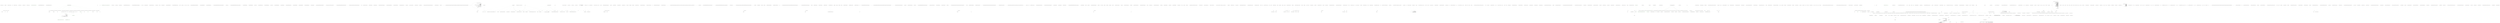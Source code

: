digraph  {
n10 [label="QuantConnect.FixedSizedQueue<T>", span=""];
n0 [cluster="QuantConnect.FixedSizedQueue<T>.FixedSizedQueue(int)", label="Entry QuantConnect.FixedSizedQueue<T>.FixedSizedQueue(int)", span="46-46"];
n1 [cluster="QuantConnect.FixedSizedQueue<T>.FixedSizedQueue(int)", label="Limit = limit", span="49-49"];
n2 [cluster="QuantConnect.FixedSizedQueue<T>.FixedSizedQueue(int)", label="Exit QuantConnect.FixedSizedQueue<T>.FixedSizedQueue(int)", span="46-46"];
n3 [cluster="QuantConnect.FixedSizedQueue<T>.Enqueue(T)", label="Entry QuantConnect.FixedSizedQueue<T>.Enqueue(T)", span="55-55"];
n4 [cluster="QuantConnect.FixedSizedQueue<T>.Enqueue(T)", label="Count >= Limit", span="57-57"];
n6 [cluster="QuantConnect.FixedSizedQueue<T>.Enqueue(T)", label="base.Enqueue(item)", span="61-61"];
n5 [cluster="QuantConnect.FixedSizedQueue<T>.Enqueue(T)", label="Dequeue()", span="59-59"];
n8 [cluster="System.Collections.Generic.Queue<T>.Dequeue()", label="Entry System.Collections.Generic.Queue<T>.Dequeue()", span="0-0"];
n7 [cluster="QuantConnect.FixedSizedQueue<T>.Enqueue(T)", label="Exit QuantConnect.FixedSizedQueue<T>.Enqueue(T)", span="55-55"];
n9 [cluster="System.Collections.Generic.Queue<T>.Enqueue(T)", label="Entry System.Collections.Generic.Queue<T>.Enqueue(T)", span="0-0"];
d10 [cluster="QuantConnect.Lean.Engine.RealTime.BacktestingRealTimeHandler.SetupEvents(System.DateTime)", color=green, community=0, label="var closingToday = date.Date + security.Exchange.MarketClose.Add(TimeSpan.FromMinutes(-10))", prediction=0, span="119-119"];
d6 [cluster="QuantConnect.Lean.Engine.RealTime.BacktestingRealTimeHandler.SetupEvents(System.DateTime)", label="Entry QuantConnect.Lean.Engine.RealTime.BacktestingRealTimeHandler.SetupEvents(System.DateTime)", span="106-106"];
d8 [cluster="QuantConnect.Lean.Engine.RealTime.BacktestingRealTimeHandler.SetupEvents(System.DateTime)", label="_algorithm.Securities.Values", span="113-113"];
d9 [cluster="QuantConnect.Lean.Engine.RealTime.BacktestingRealTimeHandler.SetupEvents(System.DateTime)", color=green, community=0, label="Log.Debug(''BacktestingRealTimeHandler.SetupEvents(): Adding End of Day: '' + security.Exchange.MarketClose.Add(TimeSpan.FromMinutes(-10)))", prediction=1, span="116-116"];
d11 [cluster="QuantConnect.Lean.Engine.RealTime.BacktestingRealTimeHandler.SetupEvents(System.DateTime)", color=green, community=1, label="AddEvent(new RealTimeEvent( closingToday, () =>\r\n                {\r\n                    try\r\n                    {\r\n                        _algorithm.OnEndOfDay();\r\n                        _algorithm.OnEndOfDay(security.Symbol);\r\n                    }\r\n                    catch (Exception err)\r\n                    {\r\n                        Engine.ResultHandler.RuntimeError(''Runtime error in OnEndOfDay event: '' + err.Message, err.StackTrace);\r\n                        Log.Error(''BacktestingRealTimeHandler.SetupEvents(): EOD: '' + err.Message);\r\n                    }\r\n                }))", prediction=2, span="121-133"];
d14 [cluster="System.TimeSpan.FromMinutes(double)", label="Entry System.TimeSpan.FromMinutes(double)", span="0-0"];
d15 [cluster="System.TimeSpan.Add(System.TimeSpan)", label="Entry System.TimeSpan.Add(System.TimeSpan)", span="0-0"];
d16 [cluster="QuantConnect.Logging.Log.Debug(string, int, int)", label="Entry QuantConnect.Logging.Log.Debug(string, int, int)", span="148-148"];
d63 [label="QuantConnect.Lean.Engine.RealTime.BacktestingRealTimeHandler", span=""];
d17 [cluster="QuantConnect.Lean.Engine.RealTime.RealTimeEvent.RealTimeEvent(System.DateTime, System.Action, bool)", label="Entry QuantConnect.Lean.Engine.RealTime.RealTimeEvent.RealTimeEvent(System.DateTime, System.Action, bool)", span="62-62"];
d18 [cluster="QuantConnect.Lean.Engine.RealTime.BacktestingRealTimeHandler.AddEvent(QuantConnect.Lean.Engine.RealTime.RealTimeEvent)", label="Entry QuantConnect.Lean.Engine.RealTime.BacktestingRealTimeHandler.AddEvent(QuantConnect.Lean.Engine.RealTime.RealTimeEvent)", span="151-151"];
d23 [cluster="lambda expression", color=green, community=0, label="Engine.ResultHandler.RuntimeError(''Runtime error in OnEndOfDay event: '' + err.Message, err.StackTrace)", prediction=2, span="130-130"];
d24 [cluster="lambda expression", color=green, community=0, label="Log.Error(''BacktestingRealTimeHandler.SetupEvents(): EOD: '' + err.Message)", prediction=2, span="131-131"];
d21 [cluster="lambda expression", color=green, community=0, label="_algorithm.OnEndOfDay(security.Symbol)", prediction=2, span="126-126"];
d64 [label=security, span=""];
d20 [cluster="lambda expression", color=green, community=0, label="_algorithm.OnEndOfDay()", prediction=2, span="125-125"];
d22 [cluster="lambda expression", color=green, community=0, label=Exception, prediction=7, span="128-128"];
d25 [cluster="lambda expression", label="Exit lambda expression", span="121-133"];
d27 [cluster="QuantConnect.Interfaces.IAlgorithm.OnEndOfDay(string)", label="Entry QuantConnect.Interfaces.IAlgorithm.OnEndOfDay(string)", span="256-256"];
d28 [cluster="QuantConnect.Lean.Engine.Results.IResultHandler.RuntimeError(string, string)", label="Entry QuantConnect.Lean.Engine.Results.IResultHandler.RuntimeError(string, string)", span="121-121"];
d29 [cluster="QuantConnect.Logging.Log.Error(string, bool)", label="Entry QuantConnect.Logging.Log.Error(string, bool)", span="85-85"];
d19 [cluster="lambda expression", label="Entry lambda expression", span="121-133"];
d26 [cluster="QuantConnect.Interfaces.IAlgorithm.OnEndOfDay()", label="Entry QuantConnect.Interfaces.IAlgorithm.OnEndOfDay()", span="251-251"];
d55 [cluster="QuantConnect.Lean.Engine.RealTime.BacktestingRealTimeHandler.SetTime(System.DateTime)", color=green, community=0, label="ScanEvents()", prediction=2, span="198-198"];
d54 [cluster="QuantConnect.Lean.Engine.RealTime.BacktestingRealTimeHandler.SetTime(System.DateTime)", label="_time.Date != time.Date", span="194-194"];
d56 [cluster="QuantConnect.Lean.Engine.RealTime.BacktestingRealTimeHandler.SetTime(System.DateTime)", label="SetupEvents(time.Date)", span="201-201"];
d36 [cluster="QuantConnect.Lean.Engine.RealTime.BacktestingRealTimeHandler.ScanEvents()", label="Entry QuantConnect.Lean.Engine.RealTime.BacktestingRealTimeHandler.ScanEvents()", span="159-159"];
d12 [cluster="QuantConnect.Lean.Engine.RealTime.BacktestingRealTimeHandler.SetupEvents(System.DateTime)", label="Exit QuantConnect.Lean.Engine.RealTime.BacktestingRealTimeHandler.SetupEvents(System.DateTime)", span="106-106"];
d7 [cluster="QuantConnect.Lean.Engine.RealTime.BacktestingRealTimeHandler.SetupEvents(System.DateTime)", label="ClearEvents()", span="109-109"];
d1 [cluster="QuantConnect.Lean.Engine.RealTime.BacktestingRealTimeHandler.BacktestingRealTimeHandler(QuantConnect.Interfaces.IAlgorithm, QuantConnect.Packets.AlgorithmNodePacket)", label="_algorithm = algorithm", span="94-94"];
d2 [cluster="QuantConnect.Lean.Engine.RealTime.BacktestingRealTimeHandler.BacktestingRealTimeHandler(QuantConnect.Interfaces.IAlgorithm, QuantConnect.Packets.AlgorithmNodePacket)", label="_events = new List<RealTimeEvent>()", span="95-95"];
d3 [cluster="QuantConnect.Lean.Engine.RealTime.BacktestingRealTimeHandler.BacktestingRealTimeHandler(QuantConnect.Interfaces.IAlgorithm, QuantConnect.Packets.AlgorithmNodePacket)", label="_job = job", span="96-96"];
d31 [cluster="QuantConnect.Lean.Engine.RealTime.BacktestingRealTimeHandler.Run()", label="_isActive = false", span="143-143"];
d33 [cluster="QuantConnect.Lean.Engine.RealTime.BacktestingRealTimeHandler.AddEvent(QuantConnect.Lean.Engine.RealTime.RealTimeEvent)", label="_events.Add(newEvent)", span="153-153"];
d38 [cluster="QuantConnect.Lean.Engine.RealTime.BacktestingRealTimeHandler.ScanEvents()", label="i < _events.Count", span="161-161"];
d39 [cluster="QuantConnect.Lean.Engine.RealTime.BacktestingRealTimeHandler.ScanEvents()", label="_events[i].Scan(_time)", span="163-163"];
d43 [cluster="QuantConnect.Lean.Engine.RealTime.BacktestingRealTimeHandler.ClearEvents()", label="_events.Clear()", span="172-172"];
d48 [cluster="QuantConnect.Lean.Engine.RealTime.BacktestingRealTimeHandler.ResetEvents()", label="i < _events.Count", span="180-180"];
d49 [cluster="QuantConnect.Lean.Engine.RealTime.BacktestingRealTimeHandler.ResetEvents()", label="_events[i].Reset()", span="182-182"];
d57 [cluster="QuantConnect.Lean.Engine.RealTime.BacktestingRealTimeHandler.SetTime(System.DateTime)", label="_time = time", span="205-205"];
d58 [cluster="QuantConnect.Lean.Engine.RealTime.BacktestingRealTimeHandler.SetTime(System.DateTime)", label="ScanEvents()", span="209-209"];
d61 [cluster="QuantConnect.Lean.Engine.RealTime.BacktestingRealTimeHandler.Exit()", label="_exitTriggered = true", span="217-217"];
d34 [cluster="QuantConnect.Lean.Engine.RealTime.BacktestingRealTimeHandler.AddEvent(QuantConnect.Lean.Engine.RealTime.RealTimeEvent)", label="Exit QuantConnect.Lean.Engine.RealTime.BacktestingRealTimeHandler.AddEvent(QuantConnect.Lean.Engine.RealTime.RealTimeEvent)", span="151-151"];
d53 [cluster="QuantConnect.Lean.Engine.RealTime.BacktestingRealTimeHandler.SetTime(System.DateTime)", label="Entry QuantConnect.Lean.Engine.RealTime.BacktestingRealTimeHandler.SetTime(System.DateTime)", span="191-191"];
d41 [cluster="QuantConnect.Lean.Engine.RealTime.BacktestingRealTimeHandler.ScanEvents()", label="Exit QuantConnect.Lean.Engine.RealTime.BacktestingRealTimeHandler.ScanEvents()", span="159-159"];
d37 [cluster="QuantConnect.Lean.Engine.RealTime.BacktestingRealTimeHandler.ScanEvents()", label="var i = 0", span="161-161"];
d13 [cluster="QuantConnect.Lean.Engine.RealTime.BacktestingRealTimeHandler.ClearEvents()", label="Entry QuantConnect.Lean.Engine.RealTime.BacktestingRealTimeHandler.ClearEvents()", span="170-170"];
d0 [cluster="QuantConnect.Lean.Engine.RealTime.BacktestingRealTimeHandler.BacktestingRealTimeHandler(QuantConnect.Interfaces.IAlgorithm, QuantConnect.Packets.AlgorithmNodePacket)", label="Entry QuantConnect.Lean.Engine.RealTime.BacktestingRealTimeHandler.BacktestingRealTimeHandler(QuantConnect.Interfaces.IAlgorithm, QuantConnect.Packets.AlgorithmNodePacket)", span="91-91"];
d5 [cluster="System.Collections.Generic.List<T>.List()", label="Entry System.Collections.Generic.List<T>.List()", span="0-0"];
d4 [cluster="QuantConnect.Lean.Engine.RealTime.BacktestingRealTimeHandler.BacktestingRealTimeHandler(QuantConnect.Interfaces.IAlgorithm, QuantConnect.Packets.AlgorithmNodePacket)", label="Exit QuantConnect.Lean.Engine.RealTime.BacktestingRealTimeHandler.BacktestingRealTimeHandler(QuantConnect.Interfaces.IAlgorithm, QuantConnect.Packets.AlgorithmNodePacket)", span="91-91"];
d30 [cluster="QuantConnect.Lean.Engine.RealTime.BacktestingRealTimeHandler.Run()", label="Entry QuantConnect.Lean.Engine.RealTime.BacktestingRealTimeHandler.Run()", span="141-141"];
d32 [cluster="QuantConnect.Lean.Engine.RealTime.BacktestingRealTimeHandler.Run()", label="Exit QuantConnect.Lean.Engine.RealTime.BacktestingRealTimeHandler.Run()", span="141-141"];
d35 [cluster="System.Collections.Generic.List<T>.Add(T)", label="Entry System.Collections.Generic.List<T>.Add(T)", span="0-0"];
d40 [cluster="QuantConnect.Lean.Engine.RealTime.BacktestingRealTimeHandler.ScanEvents()", label="i++", span="161-161"];
d42 [cluster="QuantConnect.Lean.Engine.RealTime.RealTimeEvent.Scan(System.DateTime)", label="Entry QuantConnect.Lean.Engine.RealTime.RealTimeEvent.Scan(System.DateTime)", span="77-77"];
d44 [cluster="QuantConnect.Lean.Engine.RealTime.BacktestingRealTimeHandler.ClearEvents()", label="Exit QuantConnect.Lean.Engine.RealTime.BacktestingRealTimeHandler.ClearEvents()", span="170-170"];
d45 [cluster="System.Collections.Generic.List<T>.Clear()", label="Entry System.Collections.Generic.List<T>.Clear()", span="0-0"];
d47 [cluster="QuantConnect.Lean.Engine.RealTime.BacktestingRealTimeHandler.ResetEvents()", label="var i = 0", span="180-180"];
d50 [cluster="QuantConnect.Lean.Engine.RealTime.BacktestingRealTimeHandler.ResetEvents()", label="i++", span="180-180"];
d51 [cluster="QuantConnect.Lean.Engine.RealTime.BacktestingRealTimeHandler.ResetEvents()", label="Exit QuantConnect.Lean.Engine.RealTime.BacktestingRealTimeHandler.ResetEvents()", span="178-178"];
d52 [cluster="QuantConnect.Lean.Engine.RealTime.RealTimeEvent.Reset()", label="Entry QuantConnect.Lean.Engine.RealTime.RealTimeEvent.Reset()", span="107-107"];
d59 [cluster="QuantConnect.Lean.Engine.RealTime.BacktestingRealTimeHandler.SetTime(System.DateTime)", label="Exit QuantConnect.Lean.Engine.RealTime.BacktestingRealTimeHandler.SetTime(System.DateTime)", span="191-191"];
d60 [cluster="QuantConnect.Lean.Engine.RealTime.BacktestingRealTimeHandler.Exit()", label="Entry QuantConnect.Lean.Engine.RealTime.BacktestingRealTimeHandler.Exit()", span="215-215"];
d62 [cluster="QuantConnect.Lean.Engine.RealTime.BacktestingRealTimeHandler.Exit()", label="Exit QuantConnect.Lean.Engine.RealTime.BacktestingRealTimeHandler.Exit()", span="215-215"];
d46 [cluster="QuantConnect.Lean.Engine.RealTime.BacktestingRealTimeHandler.ResetEvents()", label="Entry QuantConnect.Lean.Engine.RealTime.BacktestingRealTimeHandler.ResetEvents()", span="178-178"];
m0_141 [cluster="QuantConnect.Interfaces.IMessagingHandler.Initialize()", file="Engine.cs", label="Entry QuantConnect.Interfaces.IMessagingHandler.Initialize()", span="35-35"];
m0_272 [cluster="QuantConnect.Lean.Engine.Results.BacktestingResultHandler.BacktestingResultHandler(QuantConnect.Packets.BacktestNodePacket)", file="Engine.cs", label="Entry QuantConnect.Lean.Engine.Results.BacktestingResultHandler.BacktestingResultHandler(QuantConnect.Packets.BacktestNodePacket)", span="171-171"];
m0_177 [cluster="System.Collections.Generic.SortedDictionary<TKey, TValue>.SortedDictionary(System.Collections.Generic.IDictionary<TKey, TValue>)", file="Engine.cs", label="Entry System.Collections.Generic.SortedDictionary<TKey, TValue>.SortedDictionary(System.Collections.Generic.IDictionary<TKey, TValue>)", span="0-0"];
m0_236 [cluster="QuantConnect.Lean.Engine.DataFeeds.TestLiveTradingDataFeed.TestLiveTradingDataFeed(QuantConnect.Interfaces.IAlgorithm, QuantConnect.Packets.LiveNodePacket)", file="Engine.cs", label="Entry QuantConnect.Lean.Engine.DataFeeds.TestLiveTradingDataFeed.TestLiveTradingDataFeed(QuantConnect.Interfaces.IAlgorithm, QuantConnect.Packets.LiveNodePacket)", span="36-36"];
m0_156 [cluster="QuantConnect.Lean.Engine.Setup.ISetupHandler.Setup(QuantConnect.Interfaces.IAlgorithm, out QuantConnect.Interfaces.IBrokerage, QuantConnect.Packets.AlgorithmNodePacket)", file="Engine.cs", label="Entry QuantConnect.Lean.Engine.Setup.ISetupHandler.Setup(QuantConnect.Interfaces.IAlgorithm, out QuantConnect.Interfaces.IBrokerage, QuantConnect.Packets.AlgorithmNodePacket)", span="95-95"];
m0_139 [cluster="Unk.Error", file="Engine.cs", label="Entry Unk.Error", span=""];
m0_176 [cluster="System.Collections.Generic.Dictionary<TKey, TValue>.ContainsKey(TKey)", file="Engine.cs", label="Entry System.Collections.Generic.Dictionary<TKey, TValue>.ContainsKey(TKey)", span="0-0"];
m0_197 [cluster="QuantConnect.Lean.Engine.Engine.StateCheck.Ping.Run()", file="Engine.cs", label="Entry QuantConnect.Lean.Engine.Engine.StateCheck.Ping.Run()", span="484-484"];
m0_209 [cluster="QuantConnect.Lean.Engine.Engine.StateCheck.Ping.Run()", file="Engine.cs", label="Exit QuantConnect.Lean.Engine.Engine.StateCheck.Ping.Run()", span="484-484"];
m0_163 [cluster="QuantConnect.Lean.Engine.Results.IResultHandler.SetAlgorithm(QuantConnect.Interfaces.IAlgorithm)", file="Engine.cs", label="Entry QuantConnect.Lean.Engine.Results.IResultHandler.SetAlgorithm(QuantConnect.Interfaces.IAlgorithm)", span="172-172"];
m0_291 [cluster="QuantConnect.Lean.Engine.Setup.PaperTradingSetupHandler.PaperTradingSetupHandler()", file="Engine.cs", label="Entry QuantConnect.Lean.Engine.Setup.PaperTradingSetupHandler.PaperTradingSetupHandler()", span="81-81"];
m0_183 [cluster="QuantConnect.Lean.Engine.TransactionHandlers.ITransactionHandler.Exit()", file="Engine.cs", label="Entry QuantConnect.Lean.Engine.TransactionHandlers.ITransactionHandler.Exit()", span="63-63"];
m0_149 [cluster="QuantConnect.Interfaces.IMessagingHandler.RuntimeError(string, string, string)", file="Engine.cs", label="Entry QuantConnect.Interfaces.IMessagingHandler.RuntimeError(string, string, string)", span="77-77"];
m0_133 [cluster="System.DateTime.ToShortTimeString()", file="Engine.cs", label="Entry System.DateTime.ToShortTimeString()", span="0-0"];
m0_157 [cluster="string.Join(string, System.Collections.Generic.IEnumerable<string>)", file="Engine.cs", label="Entry string.Join(string, System.Collections.Generic.IEnumerable<string>)", span="0-0"];
m0_161 [cluster="QuantConnect.Interfaces.IAlgorithm.SetLiveMode(bool)", file="Engine.cs", label="Entry QuantConnect.Interfaces.IAlgorithm.SetLiveMode(bool)", span="388-388"];
m0_140 [cluster="QuantConnect.Interfaces.IApi.Initialize()", file="Engine.cs", label="Entry QuantConnect.Interfaces.IApi.Initialize()", span="33-33"];
m0_167 [cluster="QuantConnect.Lean.Engine.Setup.ISetupHandler.SetupErrorHandler(QuantConnect.Lean.Engine.Results.IResultHandler, QuantConnect.Interfaces.IBrokerage)", file="Engine.cs", label="Entry QuantConnect.Lean.Engine.Setup.ISetupHandler.SetupErrorHandler(QuantConnect.Lean.Engine.Results.IResultHandler, QuantConnect.Interfaces.IBrokerage)", span="104-104"];
m0_138 [cluster="CompositionContainer.GetExportedValueByTypeName<T>(string)", file="Engine.cs", label="Entry CompositionContainer.GetExportedValueByTypeName<T>(string)", span="330-330"];
m0_189 [cluster="System.Console.ReadKey()", file="Engine.cs", label="Entry System.Console.ReadKey()", span="0-0"];
m0_196 [cluster="QuantConnect.Lean.Engine.AlgorithmManager.Run(QuantConnect.Packets.AlgorithmNodePacket, QuantConnect.Interfaces.IAlgorithm, QuantConnect.Lean.Engine.DataFeeds.IDataFeed, QuantConnect.Lean.Engine.TransactionHandlers.ITransactionHandler, QuantConnect.Lean.Engine.Results.IResultHandler, QuantConnect.Lean.Engine.Setup.ISetupHandler, QuantConnect.Lean.Engine.RealTime.IRealTimeHandler)", file="Engine.cs", label="Entry QuantConnect.Lean.Engine.AlgorithmManager.Run(QuantConnect.Packets.AlgorithmNodePacket, QuantConnect.Interfaces.IAlgorithm, QuantConnect.Lean.Engine.DataFeeds.IDataFeed, QuantConnect.Lean.Engine.TransactionHandlers.ITransactionHandler, QuantConnect.Lean.Engine.Results.IResultHandler, QuantConnect.Lean.Engine.Setup.ISetupHandler, QuantConnect.Lean.Engine.RealTime.IRealTimeHandler)", span="127-127"];
m0_190 [cluster="lambda expression", file="Engine.cs", label="Entry lambda expression", span="324-342"];
m0_191 [cluster="lambda expression", file="Engine.cs", label="AlgorithmManager.Run(job, algorithm, DataFeed, TransactionHandler, ResultHandler, SetupHandler, RealTimeHandler)", span="332-332"];
m0_192 [cluster="lambda expression", file="Engine.cs", label=Exception, span="334-334"];
m0_194 [cluster="lambda expression", file="Engine.cs", label="Log.Trace(''Engine.Run(): Exiting Algorithm Manager'')", span="340-340"];
m0_193 [cluster="lambda expression", file="Engine.cs", label="Log.Error(''Engine.Run(): Error in Algo Manager: '' + err.Message + '' ST >> '' + err.StackTrace)", span="337-337"];
m0_195 [cluster="lambda expression", file="Engine.cs", label="Exit lambda expression", span="324-342"];
m0_153 [cluster="QuantConnect.Lean.Engine.Engine.GetResultHandler(QuantConnect.Packets.AlgorithmNodePacket)", file="Engine.cs", label="Entry QuantConnect.Lean.Engine.Engine.GetResultHandler(QuantConnect.Packets.AlgorithmNodePacket)", span="616-616"];
m0_256 [cluster="QuantConnect.Lean.Engine.Engine.GetResultHandler(QuantConnect.Packets.AlgorithmNodePacket)", file="Engine.cs", label="var rh = default(IResultHandler)", span="618-618"];
m0_258 [cluster="QuantConnect.Lean.Engine.Engine.GetResultHandler(QuantConnect.Packets.AlgorithmNodePacket)", file="Engine.cs", label="return new ConsoleResultHandler(job);", span="619-619"];
m0_259 [cluster="QuantConnect.Lean.Engine.Engine.GetResultHandler(QuantConnect.Packets.AlgorithmNodePacket)", file="Engine.cs", label="job.ResultEndpoint", span="621-621"];
m0_262 [cluster="QuantConnect.Lean.Engine.Engine.GetResultHandler(QuantConnect.Packets.AlgorithmNodePacket)", file="Engine.cs", label="rh = new ConsoleResultHandler((BacktestNodePacket)job)", span="626-626"];
m0_265 [cluster="QuantConnect.Lean.Engine.Engine.GetResultHandler(QuantConnect.Packets.AlgorithmNodePacket)", file="Engine.cs", label="rh = new BacktestingResultHandler((BacktestNodePacket)job)", span="632-632"];
m0_268 [cluster="QuantConnect.Lean.Engine.Engine.GetResultHandler(QuantConnect.Packets.AlgorithmNodePacket)", file="Engine.cs", label="rh = new LiveTradingResultHandler((LiveNodePacket)job)", span="638-638"];
m0_257 [cluster="QuantConnect.Lean.Engine.Engine.GetResultHandler(QuantConnect.Packets.AlgorithmNodePacket)", file="Engine.cs", label=IsLocal, span="619-619"];
m0_260 [cluster="QuantConnect.Lean.Engine.Engine.GetResultHandler(QuantConnect.Packets.AlgorithmNodePacket)", file="Engine.cs", label="ResultHandlerEndpoint.Console", span="624-624"];
m0_263 [cluster="QuantConnect.Lean.Engine.Engine.GetResultHandler(QuantConnect.Packets.AlgorithmNodePacket)", file="Engine.cs", label="ResultHandlerEndpoint.Backtesting", span="630-630"];
m0_266 [cluster="QuantConnect.Lean.Engine.Engine.GetResultHandler(QuantConnect.Packets.AlgorithmNodePacket)", file="Engine.cs", label="ResultHandlerEndpoint.LiveTrading", span="636-636"];
m0_261 [cluster="QuantConnect.Lean.Engine.Engine.GetResultHandler(QuantConnect.Packets.AlgorithmNodePacket)", file="Engine.cs", label="Log.Trace(''Engine.GetResultHandler(): Selected Console Output.'')", span="625-625"];
m0_264 [cluster="QuantConnect.Lean.Engine.Engine.GetResultHandler(QuantConnect.Packets.AlgorithmNodePacket)", file="Engine.cs", label="Log.Trace(''Engine.GetResultHandler(): Selected Backtesting API Result Endpoint.'')", span="631-631"];
m0_267 [cluster="QuantConnect.Lean.Engine.Engine.GetResultHandler(QuantConnect.Packets.AlgorithmNodePacket)", file="Engine.cs", label="Log.Trace(''Engine.GetResultHandler(): Selected Live Trading API Result Endpoint.'')", span="637-637"];
m0_269 [cluster="QuantConnect.Lean.Engine.Engine.GetResultHandler(QuantConnect.Packets.AlgorithmNodePacket)", file="Engine.cs", label="return rh;", span="641-641"];
m0_270 [cluster="QuantConnect.Lean.Engine.Engine.GetResultHandler(QuantConnect.Packets.AlgorithmNodePacket)", file="Engine.cs", label="Exit QuantConnect.Lean.Engine.Engine.GetResultHandler(QuantConnect.Packets.AlgorithmNodePacket)", span="616-616"];
m0_180 [cluster="QuantConnect.Lean.Engine.Results.IResultHandler.DebugMessage(string)", file="Engine.cs", label="Entry QuantConnect.Lean.Engine.Results.IResultHandler.DebugMessage(string)", span="95-95"];
m0_181 [cluster="QuantConnect.Lean.Engine.Results.IResultHandler.SendFinalResult(QuantConnect.Packets.AlgorithmNodePacket, System.Collections.Generic.Dictionary<int, QuantConnect.Orders.Order>, System.Collections.Generic.Dictionary<System.DateTime, decimal>, System.Collections.Generic.Dictionary<string, QuantConnect.Holding>, System.Collections.Generic.Dictionary<string, string>, System.Collections.Generic.Dictionary<string, string>)", file="Engine.cs", label="Entry QuantConnect.Lean.Engine.Results.IResultHandler.SendFinalResult(QuantConnect.Packets.AlgorithmNodePacket, System.Collections.Generic.Dictionary<int, QuantConnect.Orders.Order>, System.Collections.Generic.Dictionary<System.DateTime, decimal>, System.Collections.Generic.Dictionary<string, QuantConnect.Holding>, System.Collections.Generic.Dictionary<string, string>, System.Collections.Generic.Dictionary<string, string>)", span="185-185"];
m0_182 [cluster="System.Diagnostics.Stopwatch.Stop()", file="Engine.cs", label="Entry System.Diagnostics.Stopwatch.Stop()", span="0-0"];
m0_235 [cluster="QuantConnect.Lean.Engine.DataFeeds.PaperTradingDataFeed.PaperTradingDataFeed(QuantConnect.Interfaces.IAlgorithm, QuantConnect.Packets.LiveNodePacket)", file="Engine.cs", label="Entry QuantConnect.Lean.Engine.DataFeeds.PaperTradingDataFeed.PaperTradingDataFeed(QuantConnect.Interfaces.IAlgorithm, QuantConnect.Packets.LiveNodePacket)", span="22-22"];
m0_255 [cluster="QuantConnect.Lean.Engine.TransactionHandlers.BacktestingTransactionHandler.BacktestingTransactionHandler(QuantConnect.Interfaces.IAlgorithm, QuantConnect.Brokerages.Backtesting.BacktestingBrokerage)", file="Engine.cs", label="Entry QuantConnect.Lean.Engine.TransactionHandlers.BacktestingTransactionHandler.BacktestingTransactionHandler(QuantConnect.Interfaces.IAlgorithm, QuantConnect.Brokerages.Backtesting.BacktestingBrokerage)", span="33-33"];
m0_162 [cluster="QuantConnect.Interfaces.IAlgorithm.SetLocked()", file="Engine.cs", label="Entry QuantConnect.Interfaces.IAlgorithm.SetLocked()", span="314-314"];
m0_166 [cluster="QuantConnect.Lean.Engine.Engine.GetRealTimeHandler(QuantConnect.Interfaces.IAlgorithm, QuantConnect.Interfaces.IBrokerage, QuantConnect.Lean.Engine.DataFeeds.IDataFeed, QuantConnect.Lean.Engine.Results.IResultHandler, QuantConnect.Packets.AlgorithmNodePacket)", file="Engine.cs", label="Entry QuantConnect.Lean.Engine.Engine.GetRealTimeHandler(QuantConnect.Interfaces.IAlgorithm, QuantConnect.Interfaces.IBrokerage, QuantConnect.Lean.Engine.DataFeeds.IDataFeed, QuantConnect.Lean.Engine.Results.IResultHandler, QuantConnect.Packets.AlgorithmNodePacket)", span="568-568"];
m0_237 [cluster="QuantConnect.Lean.Engine.Engine.GetRealTimeHandler(QuantConnect.Interfaces.IAlgorithm, QuantConnect.Interfaces.IBrokerage, QuantConnect.Lean.Engine.DataFeeds.IDataFeed, QuantConnect.Lean.Engine.Results.IResultHandler, QuantConnect.Packets.AlgorithmNodePacket)", file="Engine.cs", label="var rth = default(IRealTimeHandler)", span="570-570"];
m0_238 [cluster="QuantConnect.Lean.Engine.Engine.GetRealTimeHandler(QuantConnect.Interfaces.IAlgorithm, QuantConnect.Interfaces.IBrokerage, QuantConnect.Lean.Engine.DataFeeds.IDataFeed, QuantConnect.Lean.Engine.Results.IResultHandler, QuantConnect.Packets.AlgorithmNodePacket)", file="Engine.cs", label="job.RealTimeEndpoint", span="571-571"];
m0_241 [cluster="QuantConnect.Lean.Engine.Engine.GetRealTimeHandler(QuantConnect.Interfaces.IAlgorithm, QuantConnect.Interfaces.IBrokerage, QuantConnect.Lean.Engine.DataFeeds.IDataFeed, QuantConnect.Lean.Engine.Results.IResultHandler, QuantConnect.Packets.AlgorithmNodePacket)", file="Engine.cs", label="rth = new BacktestingRealTimeHandler(algorithm, job)", span="576-576"];
m0_239 [cluster="QuantConnect.Lean.Engine.Engine.GetRealTimeHandler(QuantConnect.Interfaces.IAlgorithm, QuantConnect.Interfaces.IBrokerage, QuantConnect.Lean.Engine.DataFeeds.IDataFeed, QuantConnect.Lean.Engine.Results.IResultHandler, QuantConnect.Packets.AlgorithmNodePacket)", file="Engine.cs", label="RealTimeEndpoint.Backtesting", span="574-574"];
m0_242 [cluster="QuantConnect.Lean.Engine.Engine.GetRealTimeHandler(QuantConnect.Interfaces.IAlgorithm, QuantConnect.Interfaces.IBrokerage, QuantConnect.Lean.Engine.DataFeeds.IDataFeed, QuantConnect.Lean.Engine.Results.IResultHandler, QuantConnect.Packets.AlgorithmNodePacket)", file="Engine.cs", label="RealTimeEndpoint.LiveTrading", span="580-580"];
m0_240 [cluster="QuantConnect.Lean.Engine.Engine.GetRealTimeHandler(QuantConnect.Interfaces.IAlgorithm, QuantConnect.Interfaces.IBrokerage, QuantConnect.Lean.Engine.DataFeeds.IDataFeed, QuantConnect.Lean.Engine.Results.IResultHandler, QuantConnect.Packets.AlgorithmNodePacket)", file="Engine.cs", label="Log.Trace(''Engine.GetRealTimeHandler(): Selected Backtesting RealTimeEvent Handler'')", span="575-575"];
m0_243 [cluster="QuantConnect.Lean.Engine.Engine.GetRealTimeHandler(QuantConnect.Interfaces.IAlgorithm, QuantConnect.Interfaces.IBrokerage, QuantConnect.Lean.Engine.DataFeeds.IDataFeed, QuantConnect.Lean.Engine.Results.IResultHandler, QuantConnect.Packets.AlgorithmNodePacket)", file="Engine.cs", label="Log.Trace(''Engine.GetRealTimeHandler(): Selected LiveTrading RealTimeEvent Handler'')", span="581-581"];
m0_245 [cluster="QuantConnect.Lean.Engine.Engine.GetRealTimeHandler(QuantConnect.Interfaces.IAlgorithm, QuantConnect.Interfaces.IBrokerage, QuantConnect.Lean.Engine.DataFeeds.IDataFeed, QuantConnect.Lean.Engine.Results.IResultHandler, QuantConnect.Packets.AlgorithmNodePacket)", file="Engine.cs", label="return rth;", span="585-585"];
m0_246 [cluster="QuantConnect.Lean.Engine.Engine.GetRealTimeHandler(QuantConnect.Interfaces.IAlgorithm, QuantConnect.Interfaces.IBrokerage, QuantConnect.Lean.Engine.DataFeeds.IDataFeed, QuantConnect.Lean.Engine.Results.IResultHandler, QuantConnect.Packets.AlgorithmNodePacket)", file="Engine.cs", label="Exit QuantConnect.Lean.Engine.Engine.GetRealTimeHandler(QuantConnect.Interfaces.IAlgorithm, QuantConnect.Interfaces.IBrokerage, QuantConnect.Lean.Engine.DataFeeds.IDataFeed, QuantConnect.Lean.Engine.Results.IResultHandler, QuantConnect.Packets.AlgorithmNodePacket)", span="568-568"];
m0_164 [cluster="QuantConnect.Lean.Engine.Engine.GetDataFeedHandler(QuantConnect.Interfaces.IAlgorithm, QuantConnect.Packets.AlgorithmNodePacket)", file="Engine.cs", label="Entry QuantConnect.Lean.Engine.Engine.GetDataFeedHandler(QuantConnect.Interfaces.IAlgorithm, QuantConnect.Packets.AlgorithmNodePacket)", span="532-532"];
m0_216 [cluster="QuantConnect.Lean.Engine.Engine.GetDataFeedHandler(QuantConnect.Interfaces.IAlgorithm, QuantConnect.Packets.AlgorithmNodePacket)", file="Engine.cs", label="var df = default(IDataFeed)", span="534-534"];
m0_217 [cluster="QuantConnect.Lean.Engine.Engine.GetDataFeedHandler(QuantConnect.Interfaces.IAlgorithm, QuantConnect.Packets.AlgorithmNodePacket)", file="Engine.cs", label="job.DataEndpoint", span="535-535"];
m0_219 [cluster="QuantConnect.Lean.Engine.Engine.GetDataFeedHandler(QuantConnect.Interfaces.IAlgorithm, QuantConnect.Packets.AlgorithmNodePacket)", file="Engine.cs", label="df = new BacktestingDataFeed(algorithm, (BacktestNodePacket)job)", span="540-540"];
m0_222 [cluster="QuantConnect.Lean.Engine.Engine.GetDataFeedHandler(QuantConnect.Interfaces.IAlgorithm, QuantConnect.Packets.AlgorithmNodePacket)", file="Engine.cs", label="df = new FileSystemDataFeed(algorithm, (BacktestNodePacket)job)", span="546-546"];
m0_225 [cluster="QuantConnect.Lean.Engine.Engine.GetDataFeedHandler(QuantConnect.Interfaces.IAlgorithm, QuantConnect.Packets.AlgorithmNodePacket)", file="Engine.cs", label="df = new PaperTradingDataFeed(algorithm, (LiveNodePacket)job)", span="552-552"];
m0_228 [cluster="QuantConnect.Lean.Engine.Engine.GetDataFeedHandler(QuantConnect.Interfaces.IAlgorithm, QuantConnect.Packets.AlgorithmNodePacket)", file="Engine.cs", label="var feed = new TestLiveTradingDataFeed(algorithm, (LiveNodePacket)job)", span="557-557"];
m0_218 [cluster="QuantConnect.Lean.Engine.Engine.GetDataFeedHandler(QuantConnect.Interfaces.IAlgorithm, QuantConnect.Packets.AlgorithmNodePacket)", file="Engine.cs", label="DataFeedEndpoint.Backtesting", span="539-539"];
m0_221 [cluster="QuantConnect.Lean.Engine.Engine.GetDataFeedHandler(QuantConnect.Interfaces.IAlgorithm, QuantConnect.Packets.AlgorithmNodePacket)", file="Engine.cs", label="DataFeedEndpoint.FileSystem", span="545-545"];
m0_224 [cluster="QuantConnect.Lean.Engine.Engine.GetDataFeedHandler(QuantConnect.Interfaces.IAlgorithm, QuantConnect.Packets.AlgorithmNodePacket)", file="Engine.cs", label="DataFeedEndpoint.LiveTrading", span="551-551"];
m0_227 [cluster="QuantConnect.Lean.Engine.Engine.GetDataFeedHandler(QuantConnect.Interfaces.IAlgorithm, QuantConnect.Packets.AlgorithmNodePacket)", file="Engine.cs", label="DataFeedEndpoint.Test", span="556-556"];
m0_220 [cluster="QuantConnect.Lean.Engine.Engine.GetDataFeedHandler(QuantConnect.Interfaces.IAlgorithm, QuantConnect.Packets.AlgorithmNodePacket)", file="Engine.cs", label="Log.Trace(''Engine.GetDataFeedHandler(): Selected Backtesting Datafeed'')", span="541-541"];
m0_223 [cluster="QuantConnect.Lean.Engine.Engine.GetDataFeedHandler(QuantConnect.Interfaces.IAlgorithm, QuantConnect.Packets.AlgorithmNodePacket)", file="Engine.cs", label="Log.Trace(''Engine.GetDataFeedHandler(): Selected FileSystem Datafeed'')", span="547-547"];
m0_226 [cluster="QuantConnect.Lean.Engine.Engine.GetDataFeedHandler(QuantConnect.Interfaces.IAlgorithm, QuantConnect.Packets.AlgorithmNodePacket)", file="Engine.cs", label="Log.Trace(''Engine.GetDataFeedHandler(): Selected LiveTrading Datafeed'')", span="553-553"];
m0_229 [cluster="QuantConnect.Lean.Engine.Engine.GetDataFeedHandler(QuantConnect.Interfaces.IAlgorithm, QuantConnect.Packets.AlgorithmNodePacket)", file="Engine.cs", label="df = feed", span="558-558"];
m0_230 [cluster="QuantConnect.Lean.Engine.Engine.GetDataFeedHandler(QuantConnect.Interfaces.IAlgorithm, QuantConnect.Packets.AlgorithmNodePacket)", file="Engine.cs", label="Log.Trace(''Engine.GetDataFeedHandler(): Selected Test Datafeed at '' + feed.FastForward + ''x'')", span="559-559"];
m0_231 [cluster="QuantConnect.Lean.Engine.Engine.GetDataFeedHandler(QuantConnect.Interfaces.IAlgorithm, QuantConnect.Packets.AlgorithmNodePacket)", file="Engine.cs", label="return df;", span="562-562"];
m0_232 [cluster="QuantConnect.Lean.Engine.Engine.GetDataFeedHandler(QuantConnect.Interfaces.IAlgorithm, QuantConnect.Packets.AlgorithmNodePacket)", file="Engine.cs", label="Exit QuantConnect.Lean.Engine.Engine.GetDataFeedHandler(QuantConnect.Interfaces.IAlgorithm, QuantConnect.Packets.AlgorithmNodePacket)", span="532-532"];
m0_248 [cluster="QuantConnect.Lean.Engine.RealTime.LiveTradingRealTimeHandler.LiveTradingRealTimeHandler(QuantConnect.Interfaces.IAlgorithm, QuantConnect.Lean.Engine.DataFeeds.IDataFeed, QuantConnect.Lean.Engine.Results.IResultHandler, QuantConnect.Interfaces.IBrokerage, QuantConnect.Packets.AlgorithmNodePacket)", file="Engine.cs", label="Entry QuantConnect.Lean.Engine.RealTime.LiveTradingRealTimeHandler.LiveTradingRealTimeHandler(QuantConnect.Interfaces.IAlgorithm, QuantConnect.Lean.Engine.DataFeeds.IDataFeed, QuantConnect.Lean.Engine.Results.IResultHandler, QuantConnect.Interfaces.IBrokerage, QuantConnect.Packets.AlgorithmNodePacket)", span="93-93"];
m0_273 [cluster="QuantConnect.Lean.Engine.Results.LiveTradingResultHandler.LiveTradingResultHandler(QuantConnect.Packets.LiveNodePacket)", file="Engine.cs", label="Entry QuantConnect.Lean.Engine.Results.LiveTradingResultHandler.LiveTradingResultHandler(QuantConnect.Packets.LiveNodePacket)", span="157-157"];
m0_158 [cluster="System.Exception.Exception(string)", file="Engine.cs", label="Entry System.Exception.Exception(string)", span="0-0"];
m0_155 [cluster="QuantConnect.Lean.Engine.Setup.ISetupHandler.CreateAlgorithmInstance(string)", file="Engine.cs", label="Entry QuantConnect.Lean.Engine.Setup.ISetupHandler.CreateAlgorithmInstance(string)", span="86-86"];
m0_129 [cluster="System.DateTime.ToString(string)", file="Engine.cs", label="Entry System.DateTime.ToString(string)", span="0-0"];
m0_233 [cluster="QuantConnect.Lean.Engine.DataFeeds.BacktestingDataFeed.BacktestingDataFeed(QuantConnect.Interfaces.IAlgorithm, QuantConnect.Packets.BacktestNodePacket)", file="Engine.cs", label="Entry QuantConnect.Lean.Engine.DataFeeds.BacktestingDataFeed.BacktestingDataFeed(QuantConnect.Interfaces.IAlgorithm, QuantConnect.Packets.BacktestNodePacket)", span="50-50"];
m0_169 [cluster="QuantConnect.Isolator.ExecuteWithTimeLimit(System.TimeSpan, System.Action, long)", file="Engine.cs", label="Entry QuantConnect.Isolator.ExecuteWithTimeLimit(System.TimeSpan, System.Action, long)", span="83-83"];
m0_150 [cluster="QuantConnect.Interfaces.IMessagingHandler.SetChannel(string)", file="Engine.cs", label="Entry QuantConnect.Interfaces.IMessagingHandler.SetChannel(string)", span="41-41"];
m0_143 [cluster="System.Threading.Thread.Thread(System.Threading.ThreadStart)", file="Engine.cs", label="Entry System.Threading.Thread.Thread(System.Threading.ThreadStart)", span="0-0"];
m0_144 [cluster="System.Threading.Thread.Start()", file="Engine.cs", label="Entry System.Threading.Thread.Start()", span="0-0"];
m0_165 [cluster="QuantConnect.Lean.Engine.Engine.GetTransactionHandler(QuantConnect.Interfaces.IAlgorithm, QuantConnect.Interfaces.IBrokerage, QuantConnect.Lean.Engine.Results.IResultHandler, QuantConnect.Packets.AlgorithmNodePacket)", file="Engine.cs", label="Entry QuantConnect.Lean.Engine.Engine.GetTransactionHandler(QuantConnect.Interfaces.IAlgorithm, QuantConnect.Interfaces.IBrokerage, QuantConnect.Lean.Engine.Results.IResultHandler, QuantConnect.Packets.AlgorithmNodePacket)", span="597-597"];
m0_249 [cluster="QuantConnect.Lean.Engine.Engine.GetTransactionHandler(QuantConnect.Interfaces.IAlgorithm, QuantConnect.Interfaces.IBrokerage, QuantConnect.Lean.Engine.Results.IResultHandler, QuantConnect.Packets.AlgorithmNodePacket)", file="Engine.cs", label="ITransactionHandler th", span="599-599"];
m0_250 [cluster="QuantConnect.Lean.Engine.Engine.GetTransactionHandler(QuantConnect.Interfaces.IAlgorithm, QuantConnect.Interfaces.IBrokerage, QuantConnect.Lean.Engine.Results.IResultHandler, QuantConnect.Packets.AlgorithmNodePacket)", file="Engine.cs", label="job.TransactionEndpoint", span="600-600"];
m0_251 [cluster="QuantConnect.Lean.Engine.Engine.GetTransactionHandler(QuantConnect.Interfaces.IAlgorithm, QuantConnect.Interfaces.IBrokerage, QuantConnect.Lean.Engine.Results.IResultHandler, QuantConnect.Packets.AlgorithmNodePacket)", file="Engine.cs", label="th = new BacktestingTransactionHandler(algorithm, brokerage as BacktestingBrokerage)", span="604-604"];
m0_252 [cluster="QuantConnect.Lean.Engine.Engine.GetTransactionHandler(QuantConnect.Interfaces.IAlgorithm, QuantConnect.Interfaces.IBrokerage, QuantConnect.Lean.Engine.Results.IResultHandler, QuantConnect.Packets.AlgorithmNodePacket)", file="Engine.cs", label="Log.Trace(''Engine.GetTransactionHandler(): Selected Backtesting Transaction Models.'')", span="605-605"];
m0_253 [cluster="QuantConnect.Lean.Engine.Engine.GetTransactionHandler(QuantConnect.Interfaces.IAlgorithm, QuantConnect.Interfaces.IBrokerage, QuantConnect.Lean.Engine.Results.IResultHandler, QuantConnect.Packets.AlgorithmNodePacket)", file="Engine.cs", label="return th;", span="608-608"];
m0_254 [cluster="QuantConnect.Lean.Engine.Engine.GetTransactionHandler(QuantConnect.Interfaces.IAlgorithm, QuantConnect.Interfaces.IBrokerage, QuantConnect.Lean.Engine.Results.IResultHandler, QuantConnect.Packets.AlgorithmNodePacket)", file="Engine.cs", label="Exit QuantConnect.Lean.Engine.Engine.GetTransactionHandler(QuantConnect.Interfaces.IAlgorithm, QuantConnect.Interfaces.IBrokerage, QuantConnect.Lean.Engine.Results.IResultHandler, QuantConnect.Packets.AlgorithmNodePacket)", span="597-597"];
m0_148 [cluster="QuantConnect.Interfaces.IApi.SetAlgorithmStatus(string, QuantConnect.AlgorithmStatus, string)", file="Engine.cs", label="Entry QuantConnect.Interfaces.IApi.SetAlgorithmStatus(string, QuantConnect.AlgorithmStatus, string)", span="58-58"];
m0_178 [cluster="QuantConnect.Statistics.Statistics.Generate(System.Collections.Generic.IEnumerable<QuantConnect.ChartPoint>, System.Collections.Generic.SortedDictionary<System.DateTime, decimal>, System.Collections.Generic.IEnumerable<QuantConnect.ChartPoint>, decimal, double)", file="Engine.cs", label="Entry QuantConnect.Statistics.Statistics.Generate(System.Collections.Generic.IEnumerable<QuantConnect.ChartPoint>, System.Collections.Generic.SortedDictionary<System.DateTime, decimal>, System.Collections.Generic.IEnumerable<QuantConnect.ChartPoint>, decimal, double)", span="124-124"];
m0_137 [cluster="CompositionContainer.cstr", file="Engine.cs", label="Entry CompositionContainer.cstr", span=""];
m0_136 [cluster="Unk.Add", file="Engine.cs", label="Entry Unk.Add", span=""];
m0_131 [cluster="System.DateTime.ParseExact(string, string, System.IFormatProvider)", file="Engine.cs", label="Entry System.DateTime.ParseExact(string, string, System.IFormatProvider)", span="0-0"];
m0_147 [cluster="QuantConnect.Interfaces.IQueueHandler.AcknowledgeJob(QuantConnect.Packets.AlgorithmNodePacket)", file="Engine.cs", label="Entry QuantConnect.Interfaces.IQueueHandler.AcknowledgeJob(QuantConnect.Packets.AlgorithmNodePacket)", span="47-47"];
m0_271 [cluster="QuantConnect.Lean.Engine.Results.ConsoleResultHandler.ConsoleResultHandler(QuantConnect.Packets.AlgorithmNodePacket)", file="Engine.cs", label="Entry QuantConnect.Lean.Engine.Results.ConsoleResultHandler.ConsoleResultHandler(QuantConnect.Packets.AlgorithmNodePacket)", span="130-130"];
m0_188 [cluster="QuantConnect.Lean.Engine.Engine.StateCheck.Ping.Exit()", file="Engine.cs", label="Entry QuantConnect.Lean.Engine.Engine.StateCheck.Ping.Exit()", span="518-518"];
m0_215 [cluster="QuantConnect.Lean.Engine.Engine.StateCheck.Ping.Exit()", file="Engine.cs", label="Exit QuantConnect.Lean.Engine.Engine.StateCheck.Ping.Exit()", span="518-518"];
m0_142 [cluster="QuantConnect.Interfaces.IQueueHandler.Initialize(bool)", file="Engine.cs", label="Entry QuantConnect.Interfaces.IQueueHandler.Initialize(bool)", span="35-35"];
m0_247 [cluster="QuantConnect.Lean.Engine.RealTime.BacktestingRealTimeHandler.BacktestingRealTimeHandler(QuantConnect.Interfaces.IAlgorithm, QuantConnect.Packets.AlgorithmNodePacket)", file="Engine.cs", label="Entry QuantConnect.Lean.Engine.RealTime.BacktestingRealTimeHandler.BacktestingRealTimeHandler(QuantConnect.Interfaces.IAlgorithm, QuantConnect.Packets.AlgorithmNodePacket)", span="90-90"];
m0_172 [cluster="QuantConnect.Lean.Engine.DataFeeds.IDataFeed.Exit()", file="Engine.cs", label="Entry QuantConnect.Lean.Engine.DataFeeds.IDataFeed.Exit()", span="115-115"];
m0_135 [cluster="DirectoryCatalog.cstr", file="Engine.cs", label="Entry DirectoryCatalog.cstr", span=""];
m0_187 [cluster="System.Threading.Thread.Abort()", file="Engine.cs", label="Entry System.Threading.Thread.Abort()", span="0-0"];
m0_152 [cluster="QuantConnect.Lean.Engine.Engine.GetSetupHandler(QuantConnect.SetupHandlerEndpoint)", file="Engine.cs", label="Entry QuantConnect.Lean.Engine.Engine.GetSetupHandler(QuantConnect.SetupHandlerEndpoint)", span="650-650"];
m0_274 [cluster="QuantConnect.Lean.Engine.Engine.GetSetupHandler(QuantConnect.SetupHandlerEndpoint)", file="Engine.cs", label="var sh = default(ISetupHandler)", span="652-652"];
m0_277 [cluster="QuantConnect.Lean.Engine.Engine.GetSetupHandler(QuantConnect.SetupHandlerEndpoint)", file="Engine.cs", label=setupMethod, span="655-655"];
m0_275 [cluster="QuantConnect.Lean.Engine.Engine.GetSetupHandler(QuantConnect.SetupHandlerEndpoint)", file="Engine.cs", label=IsLocal, span="653-653"];
m0_276 [cluster="QuantConnect.Lean.Engine.Engine.GetSetupHandler(QuantConnect.SetupHandlerEndpoint)", file="Engine.cs", label="return new ConsoleSetupHandler();", span="653-653"];
m0_278 [cluster="QuantConnect.Lean.Engine.Engine.GetSetupHandler(QuantConnect.SetupHandlerEndpoint)", file="Engine.cs", label="SetupHandlerEndpoint.Console", span="658-658"];
m0_281 [cluster="QuantConnect.Lean.Engine.Engine.GetSetupHandler(QuantConnect.SetupHandlerEndpoint)", file="Engine.cs", label="SetupHandlerEndpoint.Backtesting", span="663-663"];
m0_284 [cluster="QuantConnect.Lean.Engine.Engine.GetSetupHandler(QuantConnect.SetupHandlerEndpoint)", file="Engine.cs", label="SetupHandlerEndpoint.PaperTrading", span="667-667"];
m0_279 [cluster="QuantConnect.Lean.Engine.Engine.GetSetupHandler(QuantConnect.SetupHandlerEndpoint)", file="Engine.cs", label="sh = new ConsoleSetupHandler()", span="659-659"];
m0_280 [cluster="QuantConnect.Lean.Engine.Engine.GetSetupHandler(QuantConnect.SetupHandlerEndpoint)", file="Engine.cs", label="Log.Trace(''Engine.GetSetupHandler(): Selected Console Algorithm Setup Handler.'')", span="660-660"];
m0_282 [cluster="QuantConnect.Lean.Engine.Engine.GetSetupHandler(QuantConnect.SetupHandlerEndpoint)", file="Engine.cs", label="sh = new BacktestingSetupHandler()", span="664-664"];
m0_283 [cluster="QuantConnect.Lean.Engine.Engine.GetSetupHandler(QuantConnect.SetupHandlerEndpoint)", file="Engine.cs", label="Log.Trace(''Engine.GetSetupHandler(): Selected Backtesting Algorithm Setup Handler.'')", span="665-665"];
m0_285 [cluster="QuantConnect.Lean.Engine.Engine.GetSetupHandler(QuantConnect.SetupHandlerEndpoint)", file="Engine.cs", label="sh = new PaperTradingSetupHandler()", span="668-668"];
m0_286 [cluster="QuantConnect.Lean.Engine.Engine.GetSetupHandler(QuantConnect.SetupHandlerEndpoint)", file="Engine.cs", label="Log.Trace(''Engine.GetSetupHandler(): Selected PaperTrading Algorithm Setup Handler.'')", span="669-669"];
m0_287 [cluster="QuantConnect.Lean.Engine.Engine.GetSetupHandler(QuantConnect.SetupHandlerEndpoint)", file="Engine.cs", label="return sh;", span="672-672"];
m0_288 [cluster="QuantConnect.Lean.Engine.Engine.GetSetupHandler(QuantConnect.SetupHandlerEndpoint)", file="Engine.cs", label="Exit QuantConnect.Lean.Engine.Engine.GetSetupHandler(QuantConnect.SetupHandlerEndpoint)", span="650-650"];
m0_179 [cluster="double.ToString(string)", file="Engine.cs", label="Entry double.ToString(string)", span="0-0"];
m0_213 [cluster="QuantConnect.Logging.Log.Debug(string, int, int)", file="Engine.cs", label="Entry QuantConnect.Logging.Log.Debug(string, int, int)", span="148-148"];
m0_290 [cluster="QuantConnect.Lean.Engine.Setup.BacktestingSetupHandler.BacktestingSetupHandler()", file="Engine.cs", label="Entry QuantConnect.Lean.Engine.Setup.BacktestingSetupHandler.BacktestingSetupHandler()", span="115-115"];
m0_186 [cluster="System.Threading.Thread.Sleep(int)", file="Engine.cs", label="Entry System.Threading.Thread.Sleep(int)", span="0-0"];
m0_145 [cluster="QuantConnect.Lean.Engine.AlgorithmManager.ResetManager()", file="Engine.cs", label="Entry QuantConnect.Lean.Engine.AlgorithmManager.ResetManager()", span="425-425"];
m0_128 [cluster="System.Diagnostics.Stopwatch.StartNew()", file="Engine.cs", label="Entry System.Diagnostics.Stopwatch.StartNew()", span="0-0"];
m0_184 [cluster="QuantConnect.Lean.Engine.RealTime.IRealTimeHandler.Exit()", file="Engine.cs", label="Entry QuantConnect.Lean.Engine.RealTime.IRealTimeHandler.Exit()", span="101-101"];
m0_0 [cluster="QuantConnect.Lean.Engine.Engine.Main(string[])", file="Engine.cs", label="Entry QuantConnect.Lean.Engine.Engine.Main(string[])", span="181-181"];
m0_1 [cluster="QuantConnect.Lean.Engine.Engine.Main(string[])", file="Engine.cs", label="var algorithmPath = ''''", span="184-184"];
m0_2 [cluster="QuantConnect.Lean.Engine.Engine.Main(string[])", file="Engine.cs", label="AlgorithmNodePacket job = null", span="185-185"];
m0_3 [cluster="QuantConnect.Lean.Engine.Engine.Main(string[])", file="Engine.cs", label="var timer = Stopwatch.StartNew()", span="186-186"];
m0_4 [cluster="QuantConnect.Lean.Engine.Engine.Main(string[])", file="Engine.cs", label="var algorithm = default(IAlgorithm)", span="187-187"];
m0_37 [cluster="QuantConnect.Lean.Engine.Engine.Main(string[])", file="Engine.cs", label="timer.Restart()", span="255-255"];
m0_100 [cluster="QuantConnect.Lean.Engine.Engine.Main(string[])", file="Engine.cs", label="ResultHandler.DebugMessage(''Algorithm Id:('' + job.AlgorithmId + '') completed analysis in '' + timer.Elapsed.TotalSeconds.ToString(''F2'') + '' seconds'')", span="411-411"];
m0_104 [cluster="QuantConnect.Lean.Engine.Engine.Main(string[])", file="Engine.cs", label="timer.Stop()", span="420-420"];
m0_5 [cluster="QuantConnect.Lean.Engine.Engine.Main(string[])", file="Engine.cs", label="_version = DateTime.ParseExact(Config.Get(''version'', DateTime.Now.ToString(DateFormat.UI)), DateFormat.UI, CultureInfo.InvariantCulture)", span="188-188"];
m0_6 [cluster="QuantConnect.Lean.Engine.Engine.Main(string[])", file="Engine.cs", label="Thread.CurrentThread.Name = ''Algorithm Analysis Thread''", span="191-191"];
m0_7 [cluster="QuantConnect.Lean.Engine.Engine.Main(string[])", file="Engine.cs", label="Log.Trace(''Engine.Main(): LEAN ALGORITHMIC TRADING ENGINE v'' + _version)", span="192-192"];
m0_8 [cluster="QuantConnect.Lean.Engine.Engine.Main(string[])", file="Engine.cs", label="Log.Trace(''Engine.Main(): Started '' + DateTime.Now.ToShortTimeString())", span="193-193"];
m0_9 [cluster="QuantConnect.Lean.Engine.Engine.Main(string[])", file="Engine.cs", label="Log.Trace(''Engine.Main(): Memory '' + OS.ApplicationMemoryUsed + ''Mb-App  '' + +OS.TotalPhysicalMemoryUsed + ''Mb-Used  '' + OS.TotalPhysicalMemory + ''Mb-Total'')", span="194-194"];
m0_10 [cluster="QuantConnect.Lean.Engine.Engine.Main(string[])", file="Engine.cs", label="var catalog = new AggregateCatalog()", span="197-197"];
m0_11 [cluster="QuantConnect.Lean.Engine.Engine.Main(string[])", file="Engine.cs", label="catalog.Catalogs.Add(new DirectoryCatalog(@''../../Extensions''))", span="198-198"];
m0_12 [cluster="QuantConnect.Lean.Engine.Engine.Main(string[])", file="Engine.cs", label="var container = new CompositionContainer(catalog)", span="199-199"];
m0_13 [cluster="QuantConnect.Lean.Engine.Engine.Main(string[])", file="Engine.cs", label="Notify = container.GetExportedValueByTypeName<IMessagingHandler>(Config.Get(''messaging-handler''))", span="203-203"];
m0_14 [cluster="QuantConnect.Lean.Engine.Engine.Main(string[])", file="Engine.cs", label="Queue = container.GetExportedValueByTypeName<IQueueHandler>(Config.Get(''queue-handler''))", span="204-204"];
m0_15 [cluster="QuantConnect.Lean.Engine.Engine.Main(string[])", file="Engine.cs", label="Api = container.GetExportedValueByTypeName<IApi>(Config.Get(''api-handler''))", span="205-205"];
m0_16 [cluster="QuantConnect.Lean.Engine.Engine.Main(string[])", file="Engine.cs", label=CompositionException, span="207-207"];
m0_18 [cluster="QuantConnect.Lean.Engine.Engine.Main(string[])", file="Engine.cs", label="Api.Initialize()", span="212-212"];
m0_17 [cluster="QuantConnect.Lean.Engine.Engine.Main(string[])", file="Engine.cs", label="Log.Error(''Engine.Main(): Failed to load library: '' + compositionException)", span="208-208"];
m0_19 [cluster="QuantConnect.Lean.Engine.Engine.Main(string[])", file="Engine.cs", label="Notify.Initialize()", span="213-213"];
m0_20 [cluster="QuantConnect.Lean.Engine.Engine.Main(string[])", file="Engine.cs", label="Queue.Initialize(_liveMode)", span="214-214"];
m0_21 [cluster="QuantConnect.Lean.Engine.Engine.Main(string[])", file="Engine.cs", label="var statusPingThread = new Thread(StateCheck.Ping.Run)", span="217-217"];
m0_22 [cluster="QuantConnect.Lean.Engine.Engine.Main(string[])", file="Engine.cs", label="statusPingThread.Start()", span="218-218"];
m0_125 [cluster="QuantConnect.Lean.Engine.Engine.Main(string[])", file="Engine.cs", label="statusPingThread != null && statusPingThread.IsAlive", span="467-467"];
m0_126 [cluster="QuantConnect.Lean.Engine.Engine.Main(string[])", file="Engine.cs", label="statusPingThread.Abort()", span="467-467"];
m0_23 [cluster="QuantConnect.Lean.Engine.Engine.Main(string[])", file="Engine.cs", label="AlgorithmManager.ResetManager()", span="225-225"];
m0_24 [cluster="QuantConnect.Lean.Engine.Engine.Main(string[])", file="Engine.cs", label="var initializeComplete = false", span="228-228"];
m0_25 [cluster="QuantConnect.Lean.Engine.Engine.Main(string[])", file="Engine.cs", label="Thread threadFeed = null", span="229-229"];
m0_26 [cluster="QuantConnect.Lean.Engine.Engine.Main(string[])", file="Engine.cs", label="Thread threadTransactions = null", span="230-230"];
m0_113 [cluster="QuantConnect.Lean.Engine.Engine.Main(string[])", file="Engine.cs", label="threadFeed != null && threadFeed.IsAlive", span="435-435"];
m0_114 [cluster="QuantConnect.Lean.Engine.Engine.Main(string[])", file="Engine.cs", label="threadFeed.Abort()", span="435-435"];
m0_27 [cluster="QuantConnect.Lean.Engine.Engine.Main(string[])", file="Engine.cs", label="Thread threadResults = null", span="231-231"];
m0_115 [cluster="QuantConnect.Lean.Engine.Engine.Main(string[])", file="Engine.cs", label="threadTransactions != null && threadTransactions.IsAlive", span="436-436"];
m0_116 [cluster="QuantConnect.Lean.Engine.Engine.Main(string[])", file="Engine.cs", label="threadTransactions.Abort()", span="436-436"];
m0_28 [cluster="QuantConnect.Lean.Engine.Engine.Main(string[])", file="Engine.cs", label="Thread threadRealTime = null", span="232-232"];
m0_29 [cluster="QuantConnect.Lean.Engine.Engine.Main(string[])", file="Engine.cs", label="job = Queue.NextJob(out algorithmPath)", span="237-237"];
m0_30 [cluster="QuantConnect.Lean.Engine.Engine.Main(string[])", file="Engine.cs", label="!IsLocal && (job.Version < Version || job.Redelivered)", span="239-239"];
m0_31 [cluster="QuantConnect.Lean.Engine.Engine.Main(string[])", file="Engine.cs", label="Queue.AcknowledgeJob(job)", span="243-243"];
m0_32 [cluster="QuantConnect.Lean.Engine.Engine.Main(string[])", file="Engine.cs", label="Api.SetAlgorithmStatus(job.AlgorithmId, AlgorithmStatus.RuntimeError, _collapseMessage)", span="244-244"];
m0_33 [cluster="QuantConnect.Lean.Engine.Engine.Main(string[])", file="Engine.cs", label="Notify.RuntimeError(job.AlgorithmId, _collapseMessage)", span="245-245"];
m0_35 [cluster="QuantConnect.Lean.Engine.Engine.Main(string[])", file="Engine.cs", label="job == null", span="248-248"];
m0_36 [cluster="QuantConnect.Lean.Engine.Engine.Main(string[])", file="Engine.cs", label="Notify.SetChannel(job.Channel)", span="252-252"];
m0_38 [cluster="QuantConnect.Lean.Engine.Engine.Main(string[])", file="Engine.cs", label="SetupHandler = GetSetupHandler(job.SetupEndpoint)", span="258-258"];
m0_39 [cluster="QuantConnect.Lean.Engine.Engine.Main(string[])", file="Engine.cs", label="ResultHandler = GetResultHandler(job)", span="261-261"];
m0_42 [cluster="QuantConnect.Lean.Engine.Engine.Main(string[])", file="Engine.cs", label="algorithm = SetupHandler.CreateAlgorithmInstance(algorithmPath)", span="268-268"];
m0_43 [cluster="QuantConnect.Lean.Engine.Engine.Main(string[])", file="Engine.cs", label="initializeComplete = SetupHandler.Setup(algorithm, out _brokerage, job)", span="271-271"];
m0_52 [cluster="QuantConnect.Lean.Engine.Engine.Main(string[])", file="Engine.cs", label="Api.SetAlgorithmStatus(job.AlgorithmId, AlgorithmStatus.RuntimeError, runtimeMessage)", span="287-287"];
m0_54 [cluster="QuantConnect.Lean.Engine.Engine.Main(string[])", file="Engine.cs", label="algorithm.SetAlgorithmId(job.AlgorithmId)", span="294-294"];
m0_58 [cluster="QuantConnect.Lean.Engine.Engine.Main(string[])", file="Engine.cs", label="DataFeed            = GetDataFeedHandler(algorithm, job)", span="300-300"];
m0_59 [cluster="QuantConnect.Lean.Engine.Engine.Main(string[])", file="Engine.cs", label="TransactionHandler  = GetTransactionHandler(algorithm, _brokerage, ResultHandler, job)", span="301-301"];
m0_60 [cluster="QuantConnect.Lean.Engine.Engine.Main(string[])", file="Engine.cs", label="RealTimeHandler     = GetRealTimeHandler(algorithm, _brokerage, DataFeed, ResultHandler, job)", span="302-302"];
m0_62 [cluster="QuantConnect.Lean.Engine.Engine.Main(string[])", file="Engine.cs", label="ResultHandler.SendStatusUpdate(job.AlgorithmId, AlgorithmStatus.Running)", span="308-308"];
m0_69 [cluster="QuantConnect.Lean.Engine.Engine.Main(string[])", file="Engine.cs", label="var complete = Isolator.ExecuteWithTimeLimit(SetupHandler.MaximumRuntime, () =>\r\n                            {\r\n                                try\r\n                                {\r\n                                    //Run Algorithm Job:\r\n                                    // -> Using this Data Feed, \r\n                                    // -> Send Orders to this TransactionHandler, \r\n                                    // -> Send Results to ResultHandler.\r\n                                    AlgorithmManager.Run(job, algorithm, DataFeed, TransactionHandler, ResultHandler, SetupHandler, RealTimeHandler);\r\n                                }\r\n                                catch (Exception err)\r\n                                {\r\n                                    //Debugging at this level is difficult, stack trace needed.\r\n                                    Log.Error(''Engine.Run(): Error in Algo Manager: '' + err.Message + '' ST >> '' + err.StackTrace);\r\n                                }\r\n\r\n                                Log.Trace(''Engine.Run(): Exiting Algorithm Manager'');\r\n\r\n                            }, MaximumRamAllocation)", span="324-342"];
m0_84 [cluster="QuantConnect.Lean.Engine.Engine.Main(string[])", file="Engine.cs", label="Api.SetAlgorithmStatus(job.AlgorithmId, AlgorithmStatus.RuntimeError, message + '' Stack Trace: '' + err.StackTrace)", span="367-367"];
m0_101 [cluster="QuantConnect.Lean.Engine.Engine.Main(string[])", file="Engine.cs", label="ResultHandler.SendFinalResult(job, orders, algorithm.Transactions.TransactionRecord, holdings, statistics, banner)", span="412-412"];
m0_34 [cluster="QuantConnect.Lean.Engine.Engine.Main(string[])", file="Engine.cs", label="job = null", span="246-246"];
m0_40 [cluster="QuantConnect.Lean.Engine.Engine.Main(string[])", file="Engine.cs", label="threadResults = new Thread(ResultHandler.Run, 0) {Name = ''Result Thread''}", span="262-262"];
m0_41 [cluster="QuantConnect.Lean.Engine.Engine.Main(string[])", file="Engine.cs", label="threadResults.Start()", span="263-263"];
m0_117 [cluster="QuantConnect.Lean.Engine.Engine.Main(string[])", file="Engine.cs", label="threadResults != null && threadResults.IsAlive", span="437-437"];
m0_118 [cluster="QuantConnect.Lean.Engine.Engine.Main(string[])", file="Engine.cs", label="threadResults.Abort()", span="437-437"];
m0_44 [cluster="QuantConnect.Lean.Engine.Engine.Main(string[])", file="Engine.cs", label="!initializeComplete || algorithm.ErrorMessages.Count > 0 || SetupHandler.Errors.Count > 0", span="274-274"];
m0_46 [cluster="QuantConnect.Lean.Engine.Engine.Main(string[])", file="Engine.cs", label="var errorMessage = String.Join('','', algorithm.ErrorMessages)", span="278-278"];
m0_55 [cluster="QuantConnect.Lean.Engine.Engine.Main(string[])", file="Engine.cs", label="algorithm.SetLiveMode(LiveMode)", span="295-295"];
m0_56 [cluster="QuantConnect.Lean.Engine.Engine.Main(string[])", file="Engine.cs", label="algorithm.SetLocked()", span="296-296"];
m0_57 [cluster="QuantConnect.Lean.Engine.Engine.Main(string[])", file="Engine.cs", label="ResultHandler.SetAlgorithm(algorithm)", span="299-299"];
m0_86 [cluster="QuantConnect.Lean.Engine.Engine.Main(string[])", file="Engine.cs", label="var orders = new Dictionary<int, Order>(algorithm.Transactions.Orders)", span="380-380"];
m0_96 [cluster="QuantConnect.Lean.Engine.Engine.Main(string[])", file="Engine.cs", label="var profitLoss =\r\n                                        new SortedDictionary<DateTime, decimal>(algorithm.Transactions.TransactionRecord)", span="399-400"];
m0_53 [cluster="QuantConnect.Lean.Engine.Engine.Main(string[])", file="Engine.cs", label=initializeComplete, span="291-291"];
m0_45 [cluster="QuantConnect.Lean.Engine.Engine.Main(string[])", file="Engine.cs", label="initializeComplete = false", span="276-276"];
m0_49 [cluster="QuantConnect.Lean.Engine.Engine.Main(string[])", file="Engine.cs", label=Exception, span="283-283"];
m0_47 [cluster="QuantConnect.Lean.Engine.Engine.Main(string[])", file="Engine.cs", label="errorMessage += String.Join('','', SetupHandler.Errors)", span="279-279"];
m0_48 [cluster="QuantConnect.Lean.Engine.Engine.Main(string[])", file="Engine.cs", label="throw new Exception(errorMessage);", span="280-280"];
m0_50 [cluster="QuantConnect.Lean.Engine.Engine.Main(string[])", file="Engine.cs", label="var runtimeMessage = ''Algorithm.Initialize() Error: '' + err.Message + '' Stack Trace: '' + err.StackTrace", span="285-285"];
m0_51 [cluster="QuantConnect.Lean.Engine.Engine.Main(string[])", file="Engine.cs", label="ResultHandler.RuntimeError(runtimeMessage, err.StackTrace)", span="286-286"];
m0_108 [cluster="QuantConnect.Lean.Engine.Engine.Main(string[])", file="Engine.cs", label="ResultHandler.Exit()", span="427-427"];
m0_61 [cluster="QuantConnect.Lean.Engine.Engine.Main(string[])", file="Engine.cs", label="SetupHandler.SetupErrorHandler(ResultHandler, _brokerage)", span="305-305"];
m0_63 [cluster="QuantConnect.Lean.Engine.Engine.Main(string[])", file="Engine.cs", label="threadFeed = new Thread(DataFeed.Run, 0) {Name = ''DataFeed Thread''}", span="311-311"];
m0_64 [cluster="QuantConnect.Lean.Engine.Engine.Main(string[])", file="Engine.cs", label="threadTransactions = new Thread(TransactionHandler.Run, 0) {Name = ''Transaction Thread''}", span="312-312"];
m0_66 [cluster="QuantConnect.Lean.Engine.Engine.Main(string[])", file="Engine.cs", label="threadFeed.Start()", span="316-316"];
m0_65 [cluster="QuantConnect.Lean.Engine.Engine.Main(string[])", file="Engine.cs", label="threadRealTime = new Thread(RealTimeHandler.Run, 0) {Name = ''RealTime Thread''}", span="313-313"];
m0_67 [cluster="QuantConnect.Lean.Engine.Engine.Main(string[])", file="Engine.cs", label="threadTransactions.Start()", span="317-317"];
m0_68 [cluster="QuantConnect.Lean.Engine.Engine.Main(string[])", file="Engine.cs", label="threadRealTime.Start()", span="318-318"];
m0_70 [cluster="QuantConnect.Lean.Engine.Engine.Main(string[])", file="Engine.cs", label="!complete", span="344-344"];
m0_71 [cluster="QuantConnect.Lean.Engine.Engine.Main(string[])", file="Engine.cs", label="Log.Error(''Engine.Main(): Failed to complete in time: '' + SetupHandler.MaximumRuntime.ToString(''F''))", span="346-346"];
m0_73 [cluster="QuantConnect.Lean.Engine.Engine.Main(string[])", file="Engine.cs", label="AlgorithmManager.RunTimeError != null", span="351-351"];
m0_72 [cluster="QuantConnect.Lean.Engine.Engine.Main(string[])", file="Engine.cs", label="throw new Exception(''Failed to complete algorithm within '' + SetupHandler.MaximumRuntime.ToString(''F'') + '' seconds. Please make it run faster.'');", span="347-347"];
m0_74 [cluster="QuantConnect.Lean.Engine.Engine.Main(string[])", file="Engine.cs", label="throw AlgorithmManager.RunTimeError;", span="353-353"];
m0_75 [cluster="QuantConnect.Lean.Engine.Engine.Main(string[])", file="Engine.cs", label=Exception, span="356-356"];
m0_85 [cluster="QuantConnect.Lean.Engine.Engine.Main(string[])", file="Engine.cs", label="var charts = new Dictionary<string, Chart>(ResultHandler.Charts)", span="379-379"];
m0_76 [cluster="QuantConnect.Lean.Engine.Engine.Main(string[])", file="Engine.cs", label="Log.Error(''Engine.Run(): Breaking out of parent try-catch: '' + err.Message + '' '' + err.StackTrace)", span="359-359"];
m0_77 [cluster="QuantConnect.Lean.Engine.Engine.Main(string[])", file="Engine.cs", label="DataFeed != null", span="360-360"];
m0_78 [cluster="QuantConnect.Lean.Engine.Engine.Main(string[])", file="Engine.cs", label="DataFeed.Exit()", span="360-360"];
m0_79 [cluster="QuantConnect.Lean.Engine.Engine.Main(string[])", file="Engine.cs", label="ResultHandler != null", span="361-361"];
m0_80 [cluster="QuantConnect.Lean.Engine.Engine.Main(string[])", file="Engine.cs", label="var message = ''Runtime Error: '' + err.Message", span="363-363"];
m0_81 [cluster="QuantConnect.Lean.Engine.Engine.Main(string[])", file="Engine.cs", label="Log.Trace(''Engine.Run(): Sending runtime error to user...'')", span="364-364"];
m0_82 [cluster="QuantConnect.Lean.Engine.Engine.Main(string[])", file="Engine.cs", label="ResultHandler.LogMessage(message)", span="365-365"];
m0_83 [cluster="QuantConnect.Lean.Engine.Engine.Main(string[])", file="Engine.cs", label="ResultHandler.RuntimeError(message, err.StackTrace)", span="366-366"];
m0_93 [cluster="QuantConnect.Lean.Engine.Engine.Main(string[])", file="Engine.cs", label="charts.ContainsKey(strategyEquityKey) &&\r\n                                    charts[strategyEquityKey].Series.ContainsKey(equityKey) &&\r\n                                    charts[strategyEquityKey].Series.ContainsKey(dailyPerformanceKey)", span="393-395"];
m0_94 [cluster="QuantConnect.Lean.Engine.Engine.Main(string[])", file="Engine.cs", label="var equity = charts[strategyEquityKey].Series[equityKey].Values", span="397-397"];
m0_95 [cluster="QuantConnect.Lean.Engine.Engine.Main(string[])", file="Engine.cs", label="var performance = charts[strategyEquityKey].Series[dailyPerformanceKey].Values", span="398-398"];
m0_87 [cluster="QuantConnect.Lean.Engine.Engine.Main(string[])", file="Engine.cs", label="var holdings = new Dictionary<string, Holding>()", span="381-381"];
m0_88 [cluster="QuantConnect.Lean.Engine.Engine.Main(string[])", file="Engine.cs", label="var statistics = new Dictionary<string, string>()", span="382-382"];
m0_89 [cluster="QuantConnect.Lean.Engine.Engine.Main(string[])", file="Engine.cs", label="var banner = new Dictionary<string, string>()", span="383-383"];
m0_90 [cluster="QuantConnect.Lean.Engine.Engine.Main(string[])", file="Engine.cs", label="string strategyEquityKey = ''Strategy Equity''", span="388-388"];
m0_91 [cluster="QuantConnect.Lean.Engine.Engine.Main(string[])", file="Engine.cs", label="string equityKey = ''Equity''", span="389-389"];
m0_92 [cluster="QuantConnect.Lean.Engine.Engine.Main(string[])", file="Engine.cs", label="string dailyPerformanceKey = ''Daily Performance''", span="390-390"];
m0_98 [cluster="QuantConnect.Lean.Engine.Engine.Main(string[])", file="Engine.cs", label=Exception, span="405-405"];
m0_97 [cluster="QuantConnect.Lean.Engine.Engine.Main(string[])", file="Engine.cs", label="statistics = Statistics.Statistics.Generate(equity, profitLoss, performance,\r\n                                        SetupHandler.StartingCapital, 252)", span="401-402"];
m0_99 [cluster="QuantConnect.Lean.Engine.Engine.Main(string[])", file="Engine.cs", label="Log.Error(''Algorithm.Node.Engine(): Error generating statistics packet: '' + err.Message)", span="407-407"];
m0_102 [cluster="QuantConnect.Lean.Engine.Engine.Main(string[])", file="Engine.cs", label=Exception, span="414-414"];
m0_103 [cluster="QuantConnect.Lean.Engine.Engine.Main(string[])", file="Engine.cs", label="Log.Error(''Engine.Main(): Error sending analysis result: '' + err.Message + ''  ST >> '' + err.StackTrace)", span="416-416"];
m0_105 [cluster="QuantConnect.Lean.Engine.Engine.Main(string[])", file="Engine.cs", label="TransactionHandler.Exit()", span="421-421"];
m0_106 [cluster="QuantConnect.Lean.Engine.Engine.Main(string[])", file="Engine.cs", label="DataFeed.Exit()", span="422-422"];
m0_107 [cluster="QuantConnect.Lean.Engine.Engine.Main(string[])", file="Engine.cs", label="RealTimeHandler.Exit()", span="423-423"];
m0_109 [cluster="QuantConnect.Lean.Engine.Engine.Main(string[])", file="Engine.cs", label="var ts = Stopwatch.StartNew()", span="430-430"];
m0_110 [cluster="QuantConnect.Lean.Engine.Engine.Main(string[])", file="Engine.cs", label="(ResultHandler.IsActive || (TransactionHandler != null && TransactionHandler.IsActive) || (DataFeed != null && DataFeed.IsActive)) && ts.ElapsedMilliseconds < 30 * 1000", span="431-431"];
m0_111 [cluster="QuantConnect.Lean.Engine.Engine.Main(string[])", file="Engine.cs", label="Thread.Sleep(100)", span="433-433"];
m0_112 [cluster="QuantConnect.Lean.Engine.Engine.Main(string[])", file="Engine.cs", label="Log.Trace(''Waiting for threads to exit...'')", span="433-433"];
m0_119 [cluster="QuantConnect.Lean.Engine.Engine.Main(string[])", file="Engine.cs", label="Log.Trace(''Engine.Main(): Analysis Completed and Results Posted.'')", span="438-438"];
m0_120 [cluster="QuantConnect.Lean.Engine.Engine.Main(string[])", file="Engine.cs", label=Exception, span="440-440"];
m0_122 [cluster="QuantConnect.Lean.Engine.Engine.Main(string[])", file="Engine.cs", label="!IsLocal", span="458-458"];
m0_121 [cluster="QuantConnect.Lean.Engine.Engine.Main(string[])", file="Engine.cs", label="Log.Error(''Engine.Main(): Error running algorithm: '' + err.Message + '' >> '' + err.StackTrace)", span="442-442"];
m0_123 [cluster="QuantConnect.Lean.Engine.Engine.Main(string[])", file="Engine.cs", label="StateCheck.Ping.Exit()", span="461-461"];
m0_124 [cluster="QuantConnect.Lean.Engine.Engine.Main(string[])", file="Engine.cs", label="Console.ReadKey()", span="464-464"];
m0_127 [cluster="QuantConnect.Lean.Engine.Engine.Main(string[])", file="Engine.cs", label="Exit QuantConnect.Lean.Engine.Engine.Main(string[])", span="181-181"];
m0_212 [cluster="QuantConnect.Lean.Engine.Results.IResultHandler.SetChartSubscription(string)", file="Engine.cs", label="Entry QuantConnect.Lean.Engine.Results.IResultHandler.SetChartSubscription(string)", span="200-200"];
m0_154 [cluster="System.Threading.Thread.Thread(System.Threading.ThreadStart, int)", file="Engine.cs", label="Entry System.Threading.Thread.Thread(System.Threading.ThreadStart, int)", span="0-0"];
m0_175 [cluster="System.Collections.Generic.Dictionary<TKey, TValue>.Dictionary()", file="Engine.cs", label="Entry System.Collections.Generic.Dictionary<TKey, TValue>.Dictionary()", span="0-0"];
m0_146 [cluster="QuantConnect.Interfaces.IQueueHandler.NextJob(out string)", file="Engine.cs", label="Entry QuantConnect.Interfaces.IQueueHandler.NextJob(out string)", span="41-41"];
m0_210 [cluster="QuantConnect.Interfaces.IApi.GetAlgorithmStatus(string)", file="Engine.cs", label="Entry QuantConnect.Interfaces.IApi.GetAlgorithmStatus(string)", span="50-50"];
m0_160 [cluster="QuantConnect.Interfaces.IAlgorithm.SetAlgorithmId(string)", file="Engine.cs", label="Entry QuantConnect.Interfaces.IAlgorithm.SetAlgorithmId(string)", span="309-309"];
m0_168 [cluster="QuantConnect.Lean.Engine.Results.IResultHandler.SendStatusUpdate(string, QuantConnect.AlgorithmStatus, string)", file="Engine.cs", label="Entry QuantConnect.Lean.Engine.Results.IResultHandler.SendStatusUpdate(string, QuantConnect.AlgorithmStatus, string)", span="193-193"];
m0_134 [cluster="AggregateCatalog.cstr", file="Engine.cs", label="Entry AggregateCatalog.cstr", span=""];
m0_211 [cluster="QuantConnect.Lean.Engine.AlgorithmManager.SetStatus(QuantConnect.AlgorithmStatus)", file="Engine.cs", label="Entry QuantConnect.Lean.Engine.AlgorithmManager.SetStatus(QuantConnect.AlgorithmStatus)", span="438-438"];
m0_234 [cluster="QuantConnect.Lean.Engine.DataFeeds.FileSystemDataFeed.FileSystemDataFeed(QuantConnect.Interfaces.IAlgorithm, QuantConnect.Packets.BacktestNodePacket)", file="Engine.cs", label="Entry QuantConnect.Lean.Engine.DataFeeds.FileSystemDataFeed.FileSystemDataFeed(QuantConnect.Interfaces.IAlgorithm, QuantConnect.Packets.BacktestNodePacket)", span="126-126"];
m0_174 [cluster="System.Collections.Generic.Dictionary<TKey, TValue>.Dictionary(System.Collections.Generic.IDictionary<TKey, TValue>)", file="Engine.cs", label="Entry System.Collections.Generic.Dictionary<TKey, TValue>.Dictionary(System.Collections.Generic.IDictionary<TKey, TValue>)", span="0-0"];
m0_132 [cluster="QuantConnect.Logging.Log.Trace(string, bool)", file="Engine.cs", label="Entry QuantConnect.Logging.Log.Trace(string, bool)", span="128-128"];
m0_173 [cluster="QuantConnect.Lean.Engine.Results.IResultHandler.LogMessage(string)", file="Engine.cs", label="Entry QuantConnect.Lean.Engine.Results.IResultHandler.LogMessage(string)", span="107-107"];
m0_289 [cluster="QuantConnect.Lean.Engine.Setup.ConsoleSetupHandler.ConsoleSetupHandler()", file="Engine.cs", label="Entry QuantConnect.Lean.Engine.Setup.ConsoleSetupHandler.ConsoleSetupHandler()", span="62-62"];
m0_170 [cluster="System.TimeSpan.ToString(string)", file="Engine.cs", label="Entry System.TimeSpan.ToString(string)", span="0-0"];
m0_130 [cluster="QuantConnect.Configuration.Config.Get(string, string)", file="Engine.cs", label="Entry QuantConnect.Configuration.Config.Get(string, string)", span="90-90"];
m0_151 [cluster="System.Diagnostics.Stopwatch.Restart()", file="Engine.cs", label="Entry System.Diagnostics.Stopwatch.Restart()", span="0-0"];
m0_185 [cluster="QuantConnect.Lean.Engine.Results.IResultHandler.Exit()", file="Engine.cs", label="Entry QuantConnect.Lean.Engine.Results.IResultHandler.Exit()", span="218-218"];
m0_159 [cluster="QuantConnect.Lean.Engine.Results.IResultHandler.RuntimeError(string, string)", file="Engine.cs", label="Entry QuantConnect.Lean.Engine.Results.IResultHandler.RuntimeError(string, string)", span="121-121"];
m0_292 [file="Engine.cs", label=job, span=""];
m0_293 [file="Engine.cs", label=algorithm, span=""];
m1_75 [cluster="QuantConnect.Logging.Log.Error(System.Exception, string, bool)", file="LiveTradingRealTimeHandler.cs", label="Entry QuantConnect.Logging.Log.Error(System.Exception, string, bool)", span="98-98"];
m1_6 [cluster="QuantConnect.Securities.Forex.ForexPortfolioModel.ProcessFill(QuantConnect.Securities.SecurityPortfolioManager, QuantConnect.Securities.Security, QuantConnect.Orders.OrderEvent)", file="LiveTradingRealTimeHandler.cs", label="var closedPosition = false", span="48-48"];
m1_29 [cluster="QuantConnect.Securities.Forex.ForexPortfolioModel.ProcessFill(QuantConnect.Securities.SecurityPortfolioManager, QuantConnect.Securities.Security, QuantConnect.Orders.OrderEvent)", file="LiveTradingRealTimeHandler.cs", label="lastTradeProfit = (averageHoldingsPrice - fill.FillPrice) * absoluteHoldingsQuantity", span="102-102"];
m1_32 [cluster="QuantConnect.Securities.Forex.ForexPortfolioModel.ProcessFill(QuantConnect.Securities.SecurityPortfolioManager, QuantConnect.Securities.Security, QuantConnect.Orders.OrderEvent)", color=green, community=0, file="LiveTradingRealTimeHandler.cs", label="lastTradeProfit *= quoteCash.ConversionRate", prediction=9, span="111-111"];
m1_30 [cluster="QuantConnect.Securities.Forex.ForexPortfolioModel.ProcessFill(QuantConnect.Securities.SecurityPortfolioManager, QuantConnect.Securities.Security, QuantConnect.Orders.OrderEvent)", file="LiveTradingRealTimeHandler.cs", label="closedPosition = true", span="104-104"];
m1_33 [cluster="QuantConnect.Securities.Forex.ForexPortfolioModel.ProcessFill(QuantConnect.Securities.SecurityPortfolioManager, QuantConnect.Securities.Security, QuantConnect.Orders.OrderEvent)", file="LiveTradingRealTimeHandler.cs", label="security.Holdings.AddNewProfit(lastTradeProfit)", span="114-114"];
m1_36 [cluster="QuantConnect.Securities.Forex.ForexPortfolioModel.ProcessFill(QuantConnect.Securities.SecurityPortfolioManager, QuantConnect.Securities.Security, QuantConnect.Orders.OrderEvent)", file="LiveTradingRealTimeHandler.cs", label="quantityHoldings == 0", span="122-122"];
m1_35 [cluster="QuantConnect.Securities.Forex.ForexPortfolioModel.ProcessFill(QuantConnect.Securities.SecurityPortfolioManager, QuantConnect.Securities.Security, QuantConnect.Orders.OrderEvent)", color=green, community=0, file="LiveTradingRealTimeHandler.cs", label="portfolio.AddTransactionRecord(security.LocalTime.ConvertToUtc(security.Exchange.TimeZone), lastTradeProfit - 2 * feeThisOrder)", prediction=9, span="116-116"];
m1_34 [cluster="QuantConnect.Securities.Forex.ForexPortfolioModel.ProcessFill(QuantConnect.Securities.SecurityPortfolioManager, QuantConnect.Securities.Security, QuantConnect.Orders.OrderEvent)", file="LiveTradingRealTimeHandler.cs", label="security.Holdings.SetLastTradeProfit(lastTradeProfit)", span="115-115"];
m1_31 [cluster="QuantConnect.Securities.Forex.ForexPortfolioModel.ProcessFill(QuantConnect.Securities.SecurityPortfolioManager, QuantConnect.Securities.Security, QuantConnect.Orders.OrderEvent)", file="LiveTradingRealTimeHandler.cs", label=closedPosition, span="108-108"];
m1_37 [cluster="QuantConnect.Securities.Forex.ForexPortfolioModel.ProcessFill(QuantConnect.Securities.SecurityPortfolioManager, QuantConnect.Securities.Security, QuantConnect.Orders.OrderEvent)", file="LiveTradingRealTimeHandler.cs", label="averageHoldingsPrice = fill.FillPrice", span="125-125"];
m1_16 [cluster="QuantConnect.Securities.Forex.ForexPortfolioModel.ProcessFill(QuantConnect.Securities.SecurityPortfolioManager, QuantConnect.Securities.Security, QuantConnect.Orders.OrderEvent)", file="LiveTradingRealTimeHandler.cs", label="var feeThisOrder = fill.OrderFee", span="67-67"];
m1_72 [cluster="QuantConnect.Securities.SecurityHolding.SetLastTradeProfit(decimal)", file="LiveTradingRealTimeHandler.cs", label="Entry QuantConnect.Securities.SecurityHolding.SetLastTradeProfit(decimal)", span="335-335"];
m1_18 [cluster="QuantConnect.Securities.Forex.ForexPortfolioModel.ProcessFill(QuantConnect.Securities.SecurityPortfolioManager, QuantConnect.Securities.Security, QuantConnect.Orders.OrderEvent)", file="LiveTradingRealTimeHandler.cs", label="portfolio.CashBook[CashBook.AccountCurrency].AddAmount(-feeThisOrder)", span="69-69"];
m1_21 [cluster="QuantConnect.Securities.Forex.ForexPortfolioModel.ProcessFill(QuantConnect.Securities.SecurityPortfolioManager, QuantConnect.Securities.Security, QuantConnect.Orders.OrderEvent)", color=green, community=0, file="LiveTradingRealTimeHandler.cs", label="isLong && fill.Direction == OrderDirection.Sell", prediction=9, span="76-76"];
m1_19 [cluster="QuantConnect.Securities.Forex.ForexPortfolioModel.ProcessFill(QuantConnect.Securities.SecurityPortfolioManager, QuantConnect.Securities.Security, QuantConnect.Orders.OrderEvent)", file="LiveTradingRealTimeHandler.cs", label="security.SettlementModel.ApplyFunds(portfolio, security, fill.UtcTime, baseCurrency, fill.FillQuantity)", span="72-72"];
m1_22 [cluster="QuantConnect.Securities.Forex.ForexPortfolioModel.ProcessFill(QuantConnect.Securities.SecurityPortfolioManager, QuantConnect.Securities.Security, QuantConnect.Orders.OrderEvent)", file="LiveTradingRealTimeHandler.cs", label="quantityHoldings >= fill.AbsoluteFillQuantity", span="79-79"];
m1_25 [cluster="QuantConnect.Securities.Forex.ForexPortfolioModel.ProcessFill(QuantConnect.Securities.SecurityPortfolioManager, QuantConnect.Securities.Security, QuantConnect.Orders.OrderEvent)", file="LiveTradingRealTimeHandler.cs", label="closedPosition = true", span="89-89"];
m1_24 [cluster="QuantConnect.Securities.Forex.ForexPortfolioModel.ProcessFill(QuantConnect.Securities.SecurityPortfolioManager, QuantConnect.Securities.Security, QuantConnect.Orders.OrderEvent)", file="LiveTradingRealTimeHandler.cs", label="lastTradeProfit = (fill.FillPrice - averageHoldingsPrice) * quantityHoldings", span="87-87"];
m1_20 [cluster="QuantConnect.Securities.Forex.ForexPortfolioModel.ProcessFill(QuantConnect.Securities.SecurityPortfolioManager, QuantConnect.Securities.Security, QuantConnect.Orders.OrderEvent)", file="LiveTradingRealTimeHandler.cs", label="security.SettlementModel.ApplyFunds(portfolio, security, fill.UtcTime, quoteCurrency, -fill.FillQuantity * fill.FillPrice)", span="73-73"];
m1_23 [cluster="QuantConnect.Securities.Forex.ForexPortfolioModel.ProcessFill(QuantConnect.Securities.SecurityPortfolioManager, QuantConnect.Securities.Security, QuantConnect.Orders.OrderEvent)", file="LiveTradingRealTimeHandler.cs", label="lastTradeProfit = (fill.FillPrice - averageHoldingsPrice) * fill.AbsoluteFillQuantity", span="82-82"];
m1_26 [cluster="QuantConnect.Securities.Forex.ForexPortfolioModel.ProcessFill(QuantConnect.Securities.SecurityPortfolioManager, QuantConnect.Securities.Security, QuantConnect.Orders.OrderEvent)", file="LiveTradingRealTimeHandler.cs", label="isShort && fill.Direction == OrderDirection.Buy", span="91-91"];
m1_69 [cluster="QuantConnect.Securities.Cash.AddAmount(decimal)", file="LiveTradingRealTimeHandler.cs", label="Entry QuantConnect.Securities.Cash.AddAmount(decimal)", span="100-100"];
m1_27 [cluster="QuantConnect.Securities.Forex.ForexPortfolioModel.ProcessFill(QuantConnect.Securities.SecurityPortfolioManager, QuantConnect.Securities.Security, QuantConnect.Orders.OrderEvent)", file="LiveTradingRealTimeHandler.cs", label="absoluteHoldingsQuantity >= fill.FillQuantity", span="94-94"];
m1_74 [cluster="QuantConnect.Securities.SecurityPortfolioManager.AddTransactionRecord(System.DateTime, decimal)", file="LiveTradingRealTimeHandler.cs", label="Entry QuantConnect.Securities.SecurityPortfolioManager.AddTransactionRecord(System.DateTime, decimal)", span="665-665"];
m1_71 [cluster="QuantConnect.Securities.SecurityHolding.AddNewProfit(decimal)", file="LiveTradingRealTimeHandler.cs", label="Entry QuantConnect.Securities.SecurityHolding.AddNewProfit(decimal)", span="317-317"];
m1_65 [cluster="QuantConnect.Securities.Forex.Forex.DecomposeCurrencyPair(string, out string, out string)", file="LiveTradingRealTimeHandler.cs", label="Entry QuantConnect.Securities.Forex.Forex.DecomposeCurrencyPair(string, out string, out string)", span="98-98"];
m1_7 [cluster="QuantConnect.Securities.Forex.ForexPortfolioModel.ProcessFill(QuantConnect.Securities.SecurityPortfolioManager, QuantConnect.Securities.Security, QuantConnect.Orders.OrderEvent)", file="LiveTradingRealTimeHandler.cs", label="var isLong = security.Holdings.IsLong", span="49-49"];
m1_8 [cluster="QuantConnect.Securities.Forex.ForexPortfolioModel.ProcessFill(QuantConnect.Securities.SecurityPortfolioManager, QuantConnect.Securities.Security, QuantConnect.Orders.OrderEvent)", file="LiveTradingRealTimeHandler.cs", label="var isShort = security.Holdings.IsShort", span="50-50"];
m1_9 [cluster="QuantConnect.Securities.Forex.ForexPortfolioModel.ProcessFill(QuantConnect.Securities.SecurityPortfolioManager, QuantConnect.Securities.Security, QuantConnect.Orders.OrderEvent)", file="LiveTradingRealTimeHandler.cs", label="var averageHoldingsPrice = security.Holdings.AveragePrice", span="53-53"];
m1_10 [cluster="QuantConnect.Securities.Forex.ForexPortfolioModel.ProcessFill(QuantConnect.Securities.SecurityPortfolioManager, QuantConnect.Securities.Security, QuantConnect.Orders.OrderEvent)", file="LiveTradingRealTimeHandler.cs", label="var quantityHoldings = (decimal)security.Holdings.Quantity", span="54-54"];
m1_11 [cluster="QuantConnect.Securities.Forex.ForexPortfolioModel.ProcessFill(QuantConnect.Securities.SecurityPortfolioManager, QuantConnect.Securities.Security, QuantConnect.Orders.OrderEvent)", file="LiveTradingRealTimeHandler.cs", label="var absoluteHoldingsQuantity = security.Holdings.AbsoluteQuantity", span="55-55"];
m1_12 [cluster="QuantConnect.Securities.Forex.ForexPortfolioModel.ProcessFill(QuantConnect.Securities.SecurityPortfolioManager, QuantConnect.Securities.Security, QuantConnect.Orders.OrderEvent)", file="LiveTradingRealTimeHandler.cs", label="var lastTradeProfit = 0m", span="57-57"];
m1_14 [cluster="QuantConnect.Securities.Forex.ForexPortfolioModel.ProcessFill(QuantConnect.Securities.SecurityPortfolioManager, QuantConnect.Securities.Security, QuantConnect.Orders.OrderEvent)", file="LiveTradingRealTimeHandler.cs", label="var saleValue = saleValueInQuoteCurrency*quoteCash.ConversionRate", span="63-63"];
m1_13 [cluster="QuantConnect.Securities.Forex.ForexPortfolioModel.ProcessFill(QuantConnect.Securities.SecurityPortfolioManager, QuantConnect.Securities.Security, QuantConnect.Orders.OrderEvent)", file="LiveTradingRealTimeHandler.cs", label="var saleValueInQuoteCurrency = fill.FillPrice * Convert.ToDecimal(fill.AbsoluteFillQuantity)", span="62-62"];
m1_15 [cluster="QuantConnect.Securities.Forex.ForexPortfolioModel.ProcessFill(QuantConnect.Securities.SecurityPortfolioManager, QuantConnect.Securities.Security, QuantConnect.Orders.OrderEvent)", file="LiveTradingRealTimeHandler.cs", label="security.Holdings.AddNewSale(saleValue)", span="64-64"];
m1_17 [cluster="QuantConnect.Securities.Forex.ForexPortfolioModel.ProcessFill(QuantConnect.Securities.SecurityPortfolioManager, QuantConnect.Securities.Security, QuantConnect.Orders.OrderEvent)", file="LiveTradingRealTimeHandler.cs", label="security.Holdings.AddNewFee(feeThisOrder)", span="68-68"];
m1_39 [cluster="QuantConnect.Securities.Forex.ForexPortfolioModel.ProcessFill(QuantConnect.Securities.SecurityPortfolioManager, QuantConnect.Securities.Security, QuantConnect.Orders.OrderEvent)", file="LiveTradingRealTimeHandler.cs", label=isLong, span="128-128"];
m1_40 [cluster="QuantConnect.Securities.Forex.ForexPortfolioModel.ProcessFill(QuantConnect.Securities.SecurityPortfolioManager, QuantConnect.Securities.Security, QuantConnect.Orders.OrderEvent)", file="LiveTradingRealTimeHandler.cs", label="fill.Direction", span="131-131"];
m1_42 [cluster="QuantConnect.Securities.Forex.ForexPortfolioModel.ProcessFill(QuantConnect.Securities.SecurityPortfolioManager, QuantConnect.Securities.Security, QuantConnect.Orders.OrderEvent)", file="LiveTradingRealTimeHandler.cs", label="averageHoldingsPrice = ((averageHoldingsPrice * quantityHoldings) + (fill.FillQuantity * fill.FillPrice)) / (quantityHoldings + fill.FillQuantity)", span="135-135"];
m1_45 [cluster="QuantConnect.Securities.Forex.ForexPortfolioModel.ProcessFill(QuantConnect.Securities.SecurityPortfolioManager, QuantConnect.Securities.Security, QuantConnect.Orders.OrderEvent)", file="LiveTradingRealTimeHandler.cs", label="quantityHoldings += fill.FillQuantity", span="141-141"];
m1_41 [cluster="QuantConnect.Securities.Forex.ForexPortfolioModel.ProcessFill(QuantConnect.Securities.SecurityPortfolioManager, QuantConnect.Securities.Security, QuantConnect.Orders.OrderEvent)", file="LiveTradingRealTimeHandler.cs", label="OrderDirection.Buy", span="133-133"];
m1_43 [cluster="QuantConnect.Securities.Forex.ForexPortfolioModel.ProcessFill(QuantConnect.Securities.SecurityPortfolioManager, QuantConnect.Securities.Security, QuantConnect.Orders.OrderEvent)", file="LiveTradingRealTimeHandler.cs", label="quantityHoldings += fill.FillQuantity", span="137-137"];
m1_44 [cluster="QuantConnect.Securities.Forex.ForexPortfolioModel.ProcessFill(QuantConnect.Securities.SecurityPortfolioManager, QuantConnect.Securities.Security, QuantConnect.Orders.OrderEvent)", file="LiveTradingRealTimeHandler.cs", label="OrderDirection.Sell", span="140-140"];
m1_47 [cluster="QuantConnect.Securities.Forex.ForexPortfolioModel.ProcessFill(QuantConnect.Securities.SecurityPortfolioManager, QuantConnect.Securities.Security, QuantConnect.Orders.OrderEvent)", file="LiveTradingRealTimeHandler.cs", label="averageHoldingsPrice = fill.FillPrice", span="145-145"];
m1_68 [cluster="QuantConnect.Securities.SecurityHolding.AddNewFee(decimal)", file="LiveTradingRealTimeHandler.cs", label="Entry QuantConnect.Securities.SecurityHolding.AddNewFee(decimal)", span="308-308"];
m1_38 [cluster="QuantConnect.Securities.Forex.ForexPortfolioModel.ProcessFill(QuantConnect.Securities.SecurityPortfolioManager, QuantConnect.Securities.Security, QuantConnect.Orders.OrderEvent)", file="LiveTradingRealTimeHandler.cs", label="quantityHoldings = fill.FillQuantity", span="126-126"];
m1_48 [cluster="QuantConnect.Securities.Forex.ForexPortfolioModel.ProcessFill(QuantConnect.Securities.SecurityPortfolioManager, QuantConnect.Securities.Security, QuantConnect.Orders.OrderEvent)", file="LiveTradingRealTimeHandler.cs", label="quantityHoldings == 0", span="147-147"];
m1_73 [cluster="System.DateTime.ConvertToUtc(DateTimeZone, bool)", file="LiveTradingRealTimeHandler.cs", label="Entry System.DateTime.ConvertToUtc(DateTimeZone, bool)", span="449-449"];
m1_66 [cluster="System.Convert.ToDecimal(int)", file="LiveTradingRealTimeHandler.cs", label="Entry System.Convert.ToDecimal(int)", span="0-0"];
m1_76 [cluster="System.Convert.ToInt32(decimal)", file="LiveTradingRealTimeHandler.cs", label="Entry System.Convert.ToInt32(decimal)", span="0-0"];
m1_0 [cluster="QuantConnect.Notifications.NotificationManager.NotificationManager(bool)", file="LiveTradingRealTimeHandler.cs", label="Entry QuantConnect.Notifications.NotificationManager.NotificationManager(bool)", span="56-56"];
m1_1 [cluster="QuantConnect.Notifications.NotificationManager.NotificationManager(bool)", file="LiveTradingRealTimeHandler.cs", label="_liveMode = liveMode", span="58-58"];
m1_3 [cluster="QuantConnect.Notifications.NotificationManager.NotificationManager(bool)", file="LiveTradingRealTimeHandler.cs", label="_count = 0", span="60-60"];
m1_4 [cluster="QuantConnect.Notifications.NotificationManager.NotificationManager(bool)", file="LiveTradingRealTimeHandler.cs", label="_resetTime = DateTime.Now", span="61-61"];
m1_5 [cluster="QuantConnect.Notifications.NotificationManager.NotificationManager(bool)", file="LiveTradingRealTimeHandler.cs", label="Exit QuantConnect.Notifications.NotificationManager.NotificationManager(bool)", span="56-56"];
m1_28 [cluster="System.Collections.Concurrent.ConcurrentQueue<T>.Enqueue(T)", file="LiveTradingRealTimeHandler.cs", label="Entry System.Collections.Concurrent.ConcurrentQueue<T>.Enqueue(T)", span="0-0"];
m1_63 [cluster="QuantConnect.Securities.Forex.ForexPortfolioModel.ProcessFill(QuantConnect.Securities.SecurityPortfolioManager, QuantConnect.Securities.Security, QuantConnect.Orders.OrderEvent)", file="LiveTradingRealTimeHandler.cs", label="security.Holdings.SetHoldings(averageHoldingsPrice, Convert.ToInt32(quantityHoldings))", span="189-189"];
m1_2 [cluster="QuantConnect.Notifications.NotificationManager.NotificationManager(bool)", file="LiveTradingRealTimeHandler.cs", label="Messages = new ConcurrentQueue<Notification>()", span="59-59"];
m1_49 [cluster="QuantConnect.Securities.Forex.ForexPortfolioModel.ProcessFill(QuantConnect.Securities.SecurityPortfolioManager, QuantConnect.Securities.Security, QuantConnect.Orders.OrderEvent)", file="LiveTradingRealTimeHandler.cs", label="QuantConnect.Notifications.NotificationManager", span=""];
m1_61 [cluster="QuantConnect.Securities.Forex.ForexPortfolioModel.ProcessFill(QuantConnect.Securities.SecurityPortfolioManager, QuantConnect.Securities.Security, QuantConnect.Orders.OrderEvent)", file="LiveTradingRealTimeHandler.cs", label=Exception, span="183-183"];
m1_52 [cluster="QuantConnect.Securities.Forex.ForexPortfolioModel.ProcessFill(QuantConnect.Securities.SecurityPortfolioManager, QuantConnect.Securities.Security, QuantConnect.Orders.OrderEvent)", file="LiveTradingRealTimeHandler.cs", label="OrderDirection.Buy", span="159-159"];
m1_58 [cluster="QuantConnect.Securities.Forex.ForexPortfolioModel.ProcessFill(QuantConnect.Securities.SecurityPortfolioManager, QuantConnect.Securities.Security, QuantConnect.Orders.OrderEvent)", file="LiveTradingRealTimeHandler.cs", label="OrderDirection.Sell", span="173-173"];
m1_54 [cluster="QuantConnect.Securities.Forex.ForexPortfolioModel.ProcessFill(QuantConnect.Securities.SecurityPortfolioManager, QuantConnect.Securities.Security, QuantConnect.Orders.OrderEvent)", file="LiveTradingRealTimeHandler.cs", label="quantityHoldings > 0", span="162-162"];
m1_57 [cluster="QuantConnect.Securities.Forex.ForexPortfolioModel.ProcessFill(QuantConnect.Securities.SecurityPortfolioManager, QuantConnect.Securities.Security, QuantConnect.Orders.OrderEvent)", file="LiveTradingRealTimeHandler.cs", label="averageHoldingsPrice = 0", span="169-169"];
m1_64 [cluster="QuantConnect.Securities.Forex.ForexPortfolioModel.ProcessFill(QuantConnect.Securities.SecurityPortfolioManager, QuantConnect.Securities.Security, QuantConnect.Orders.OrderEvent)", file="LiveTradingRealTimeHandler.cs", label="Exit QuantConnect.Securities.Forex.ForexPortfolioModel.ProcessFill(QuantConnect.Securities.SecurityPortfolioManager, QuantConnect.Securities.Security, QuantConnect.Orders.OrderEvent)", span="32-32"];
m1_70 [cluster="QuantConnect.Securities.ISettlementModel.ApplyFunds(QuantConnect.Securities.SecurityPortfolioManager, QuantConnect.Securities.Security, System.DateTime, string, decimal)", file="LiveTradingRealTimeHandler.cs", label="Entry QuantConnect.Securities.ISettlementModel.ApplyFunds(QuantConnect.Securities.SecurityPortfolioManager, QuantConnect.Securities.Security, System.DateTime, string, decimal)", span="32-32"];
m1_77 [cluster="QuantConnect.Securities.SecurityHolding.SetHoldings(decimal, int)", file="LiveTradingRealTimeHandler.cs", label="Entry QuantConnect.Securities.SecurityHolding.SetHoldings(decimal, int)", span="343-343"];
m1_67 [cluster="QuantConnect.Securities.SecurityHolding.AddNewSale(decimal)", file="LiveTradingRealTimeHandler.cs", label="Entry QuantConnect.Securities.SecurityHolding.AddNewSale(decimal)", span="326-326"];
m2_6 [cluster="QuantConnect.Lean.Engine.RealTime.RealTimeEvent.Scan(System.DateTime)", file="RealTimeEvent.cs", label=_triggered, span="70-70"];
m2_7 [cluster="QuantConnect.Lean.Engine.RealTime.RealTimeEvent.Scan(System.DateTime)", file="RealTimeEvent.cs", label="return;", span="72-72"];
m2_9 [cluster="QuantConnect.Lean.Engine.RealTime.RealTimeEvent.Scan(System.DateTime)", color=green, community=0, file="RealTimeEvent.cs", label="time > _triggerTime", prediction=12, span="85-85"];
m2_10 [cluster="QuantConnect.Lean.Engine.RealTime.RealTimeEvent.Scan(System.DateTime)", file="RealTimeEvent.cs", label="_triggered = true", span="87-87"];
m2_11 [cluster="QuantConnect.Lean.Engine.RealTime.RealTimeEvent.Scan(System.DateTime)", color=green, community=0, file="RealTimeEvent.cs", label=_logging, prediction=12, span="91-91"];
m2_12 [cluster="QuantConnect.Lean.Engine.RealTime.RealTimeEvent.Scan(System.DateTime)", color=green, community=0, file="RealTimeEvent.cs", label="Log.Trace(''RealTimeEvent.Scan(): Eventhandler Called: '' + time.ToString(''u''))", prediction=14, span="93-93"];
m2_13 [cluster="QuantConnect.Lean.Engine.RealTime.RealTimeEvent.Scan(System.DateTime)", file="RealTimeEvent.cs", label="Exit QuantConnect.Lean.Engine.RealTime.RealTimeEvent.Scan(System.DateTime)", span="68-68"];
m2_15 [cluster="QuantConnect.Logging.Log.Error(string, bool)", file="RealTimeEvent.cs", label="Entry QuantConnect.Logging.Log.Error(string, bool)", span="85-85"];
m2_0 [cluster="QuantConnect.Lean.Engine.RealTime.RealTimeEvent.RealTimeEvent(System.DateTime, System.Action, bool)", file="RealTimeEvent.cs", label="Entry QuantConnect.Lean.Engine.RealTime.RealTimeEvent.RealTimeEvent(System.DateTime, System.Action, bool)", span="62-62"];
m2_1 [cluster="QuantConnect.Lean.Engine.RealTime.RealTimeEvent.RealTimeEvent(System.DateTime, System.Action, bool)", file="RealTimeEvent.cs", label="_triggered = false", span="64-64"];
m2_2 [cluster="QuantConnect.Lean.Engine.RealTime.RealTimeEvent.RealTimeEvent(System.DateTime, System.Action, bool)", file="RealTimeEvent.cs", label="_triggerTime = triggerTime", span="65-65"];
m2_3 [cluster="QuantConnect.Lean.Engine.RealTime.RealTimeEvent.RealTimeEvent(System.DateTime, System.Action, bool)", file="RealTimeEvent.cs", label="_callback = callback", span="66-66"];
m2_4 [cluster="QuantConnect.Lean.Engine.RealTime.RealTimeEvent.RealTimeEvent(System.DateTime, System.Action, bool)", color=green, community=0, file="RealTimeEvent.cs", label="_logging = logging", prediction=15, span="67-67"];
m2_16 [cluster="QuantConnect.Lean.Engine.RealTime.RealTimeEvent.Reset()", file="RealTimeEvent.cs", label="Entry QuantConnect.Lean.Engine.RealTime.RealTimeEvent.Reset()", span="95-95"];
m2_17 [cluster="System.DateTime.ToString(string)", file="RealTimeEvent.cs", label="Entry System.DateTime.ToString(string)", span="0-0"];
m2_18 [cluster="QuantConnect.Logging.Log.Trace(string, bool)", file="RealTimeEvent.cs", label="Entry QuantConnect.Logging.Log.Trace(string, bool)", span="128-128"];
m2_5 [cluster="QuantConnect.Lean.Engine.RealTime.RealTimeEvent.RealTimeEvent(System.DateTime, System.Action, bool)", file="RealTimeEvent.cs", label="Exit QuantConnect.Lean.Engine.RealTime.RealTimeEvent.RealTimeEvent(System.DateTime, System.Action, bool)", span="62-62"];
m2_14 [cluster="System.Action.Invoke()", file="RealTimeEvent.cs", label="Entry System.Action.Invoke()", span="0-0"];
m2_19 [file="RealTimeEvent.cs", label="QuantConnect.Lean.Engine.RealTime.RealTimeEvent", span=""];
m4_133 [cluster="QuantConnect.Logging.Log.Error(System.Exception, string, bool)", file="SubscriptionStreamReader.cs", label="Entry QuantConnect.Logging.Log.Error(System.Exception, string, bool)", span="98-98"];
m4_32 [cluster="QuantConnect.Lean.Engine.SubscriptionStreamReader.Close()", file="SubscriptionStreamReader.cs", label="Exit QuantConnect.Lean.Engine.SubscriptionStreamReader.Close()", span="146-146"];
m4_28 [cluster="Unk.Execute", file="SubscriptionStreamReader.cs", label="Entry Unk.Execute", span=""];
m4_186 [cluster="System.Collections.Generic.IEnumerable<TSource>.Min<TSource, TResult>(System.Func<TSource, TResult>)", file="SubscriptionStreamReader.cs", label="Entry System.Collections.Generic.IEnumerable<TSource>.Min<TSource, TResult>(System.Func<TSource, TResult>)", span="0-0"];
m4_42 [cluster="QuantConnect.Lean.Engine.IStreamReader.Dispose()", file="SubscriptionStreamReader.cs", label="Entry QuantConnect.Lean.Engine.IStreamReader.Dispose()", span="178-178"];
m4_0 [cluster="QuantConnect.Lean.Engine.Setup.BrokerageSetupHandler.BrokerageSetupHandler()", file="SubscriptionStreamReader.cs", label="Entry QuantConnect.Lean.Engine.Setup.BrokerageSetupHandler.BrokerageSetupHandler()", span="71-71"];
m4_2 [cluster="QuantConnect.Lean.Engine.Setup.BrokerageSetupHandler.BrokerageSetupHandler()", file="SubscriptionStreamReader.cs", label="MaximumRuntime = TimeSpan.FromDays(10*365)", span="74-74"];
m4_3 [cluster="QuantConnect.Lean.Engine.Setup.BrokerageSetupHandler.BrokerageSetupHandler()", file="SubscriptionStreamReader.cs", label="MaxOrders = int.MaxValue", span="75-75"];
m4_4 [cluster="QuantConnect.Lean.Engine.Setup.BrokerageSetupHandler.BrokerageSetupHandler()", file="SubscriptionStreamReader.cs", label="Exit QuantConnect.Lean.Engine.Setup.BrokerageSetupHandler.BrokerageSetupHandler()", span="71-71"];
m4_5 [cluster="QuantConnect.Lean.Engine.SubscriptionStreamReader.SubscriptionStreamReader(string, QuantConnect.DataFeedEndpoint)", file="SubscriptionStreamReader.cs", label="_dataFeed = datafeed", span="96-96"];
m4_1 [cluster="QuantConnect.Lean.Engine.Setup.BrokerageSetupHandler.BrokerageSetupHandler()", file="SubscriptionStreamReader.cs", label="Errors = new List<string>()", span="73-73"];
m4_6 [cluster="System.TimeSpan.FromDays(double)", file="SubscriptionStreamReader.cs", label="Entry System.TimeSpan.FromDays(double)", span="0-0"];
m4_146 [cluster="string.Join<T>(string, System.Collections.Generic.IEnumerable<T>)", file="SubscriptionStreamReader.cs", label="Entry string.Join<T>(string, System.Collections.Generic.IEnumerable<T>)", span="0-0"];
m4_34 [cluster="QuantConnect.Lean.Engine.Setup.BrokerageSetupHandler.CreateBrokerage(QuantConnect.Packets.AlgorithmNodePacket, QuantConnect.Interfaces.IAlgorithm)", file="SubscriptionStreamReader.cs", label="var liveJob = algorithmNodePacket as LiveNodePacket", span="117-117"];
m4_35 [cluster="QuantConnect.Lean.Engine.Setup.BrokerageSetupHandler.CreateBrokerage(QuantConnect.Packets.AlgorithmNodePacket, QuantConnect.Interfaces.IAlgorithm)", file="SubscriptionStreamReader.cs", label="liveJob == null", span="118-118"];
m4_36 [cluster="QuantConnect.Lean.Engine.Setup.BrokerageSetupHandler.CreateBrokerage(QuantConnect.Packets.AlgorithmNodePacket, QuantConnect.Interfaces.IAlgorithm)", file="SubscriptionStreamReader.cs", label="throw new ArgumentException(''BrokerageSetupHandler.CreateBrokerage requires a live node packet'');", span="120-120"];
m4_172 [cluster="System.Collections.Generic.IEnumerable<System.Collections.Generic.KeyValuePair<K, V>>.ToDictionary<K, V>()", file="SubscriptionStreamReader.cs", label="Entry System.Collections.Generic.IEnumerable<System.Collections.Generic.KeyValuePair<K, V>>.ToDictionary<K, V>()", span="46-46"];
m4_38 [cluster="QuantConnect.Lean.Engine.Setup.BrokerageSetupHandler.CreateBrokerage(QuantConnect.Packets.AlgorithmNodePacket, QuantConnect.Interfaces.IAlgorithm)", file="SubscriptionStreamReader.cs", label="var brokerage = _factory.CreateBrokerage(liveJob, uninitializedAlgorithm)", span="127-127"];
m4_39 [cluster="QuantConnect.Lean.Engine.Setup.BrokerageSetupHandler.CreateBrokerage(QuantConnect.Packets.AlgorithmNodePacket, QuantConnect.Interfaces.IAlgorithm)", file="SubscriptionStreamReader.cs", label="return brokerage;", span="129-129"];
m4_175 [cluster="QuantConnect.Interfaces.IAlgorithm.SetLiveMode(bool)", file="SubscriptionStreamReader.cs", label="Entry QuantConnect.Interfaces.IAlgorithm.SetLiveMode(bool)", span="483-483"];
m4_131 [cluster="QuantConnect.Interfaces.IAlgorithm.PostInitialize()", file="SubscriptionStreamReader.cs", label="Entry QuantConnect.Interfaces.IAlgorithm.PostInitialize()", span="290-290"];
m4_124 [cluster="string.IsNullOrWhiteSpace(string)", file="SubscriptionStreamReader.cs", label="Entry string.IsNullOrWhiteSpace(string)", span="0-0"];
m4_187 [cluster="lambda expression", file="SubscriptionStreamReader.cs", label="Entry lambda expression", span="294-294"];
m4_21 [cluster="QuantConnect.Lean.Engine.SubscriptionStreamReader.ReadLine()", file="SubscriptionStreamReader.cs", label="var response = _client.Execute(_request)", span="131-131"];
m4_22 [cluster="QuantConnect.Lean.Engine.SubscriptionStreamReader.ReadLine()", file="SubscriptionStreamReader.cs", label="line = response.Content", span="132-132"];
m4_24 [cluster="QuantConnect.Lean.Engine.SubscriptionStreamReader.ReadLine()", file="SubscriptionStreamReader.cs", label="Log.Error(''SubscriptionStreamReader.ReadLine(): '' + err.Message)", span="136-136"];
m4_20 [cluster="QuantConnect.Lean.Engine.SubscriptionStreamReader.ReadLine()", file="SubscriptionStreamReader.cs", label="DataFeedEndpoint.LiveTrading", span="128-128"];
m4_23 [cluster="QuantConnect.Lean.Engine.SubscriptionStreamReader.ReadLine()", file="SubscriptionStreamReader.cs", label=Exception, span="134-134"];
m4_30 [cluster="QuantConnect.Lean.Engine.SubscriptionStreamReader.Close()", file="SubscriptionStreamReader.cs", label="Entry QuantConnect.Lean.Engine.SubscriptionStreamReader.Close()", span="146-146"];
m4_25 [cluster="QuantConnect.Lean.Engine.SubscriptionStreamReader.ReadLine()", file="SubscriptionStreamReader.cs", label="return line;", span="140-140"];
m4_29 [cluster="QuantConnect.Logging.Log.Error(string, bool)", file="SubscriptionStreamReader.cs", label="Entry QuantConnect.Logging.Log.Error(string, bool)", span="85-85"];
m4_31 [cluster="QuantConnect.Lean.Engine.SubscriptionStreamReader.Close()", color=green, community=0, file="SubscriptionStreamReader.cs", label="_sr.Close()", prediction=16, span="148-148"];
m4_45 [cluster="lambda expression", file="SubscriptionStreamReader.cs", label="factory.BrokerageType.MatchesTypeName(liveJob.Brokerage)", span="124-124"];
m4_44 [cluster="lambda expression", file="SubscriptionStreamReader.cs", label="QuantConnect.Lean.Engine.SubscriptionStreamReader", span=""];
m4_46 [cluster="lambda expression", file="SubscriptionStreamReader.cs", label="Exit lambda expression", span="124-124"];
m4_158 [cluster="lambda expression", file="SubscriptionStreamReader.cs", label="algorithm.SetBrokerageModel(_factory.BrokerageModel)", span="185-185"];
m4_159 [cluster="lambda expression", file="SubscriptionStreamReader.cs", label="algorithm.SetDefaultMarkets(_factory.DefaultMarkets.ToDictionary())", span="187-187"];
m4_160 [cluster="lambda expression", file="SubscriptionStreamReader.cs", label="algorithm.SetParameters(job.Parameters)", span="189-189"];
m4_161 [cluster="lambda expression", file="SubscriptionStreamReader.cs", label="algorithm.SetLiveMode(true)", span="191-191"];
m4_162 [cluster="lambda expression", file="SubscriptionStreamReader.cs", label="algorithm.SetDateTime(DateTime.UtcNow)", span="193-193"];
m4_163 [cluster="lambda expression", file="SubscriptionStreamReader.cs", label="algorithm.Schedule.SetEventSchedule(realTimeHandler)", span="195-195"];
m4_164 [cluster="lambda expression", file="SubscriptionStreamReader.cs", label="algorithm.Initialize()", span="197-197"];
m4_166 [cluster="lambda expression", file="SubscriptionStreamReader.cs", label="algorithm.Portfolio.CashBook", span="201-201"];
m4_184 [cluster="lambda expression", file="SubscriptionStreamReader.cs", label="algorithm.Securities.Min(x => x.Value.Resolution)", span="294-294"];
m4_165 [cluster="lambda expression", file="SubscriptionStreamReader.cs", label="liveJob.Brokerage != ''PaperBrokerage''", span="198-198"];
m4_153 [cluster="lambda expression", file="SubscriptionStreamReader.cs", label="args.Type == BrokerageMessageType.Error", span="165-165"];
m4_154 [cluster="lambda expression", file="SubscriptionStreamReader.cs", label="AddInitializationError(string.Format(''Brokerage Error Code: {0} - {1}'', args.Code, args.Message))", span="167-167"];
m4_157 [cluster="lambda expression", file="SubscriptionStreamReader.cs", label="Entry lambda expression", span="180-211"];
m4_181 [cluster="lambda expression", file="SubscriptionStreamReader.cs", label=order, span="278-278"];
m4_180 [cluster="lambda expression", file="SubscriptionStreamReader.cs", label="Entry lambda expression", span="278-278"];
m4_152 [cluster="lambda expression", file="SubscriptionStreamReader.cs", label="Entry lambda expression", span="163-169"];
m4_155 [cluster="lambda expression", file="SubscriptionStreamReader.cs", label="Exit lambda expression", span="163-169"];
m4_168 [cluster="lambda expression", file="SubscriptionStreamReader.cs", label=Exception, span="207-207"];
m4_170 [cluster="lambda expression", file="SubscriptionStreamReader.cs", label="Exit lambda expression", span="180-211"];
m4_167 [cluster="lambda expression", file="SubscriptionStreamReader.cs", label="kvp.Value.SetAmount(0)", span="203-203"];
m4_169 [cluster="lambda expression", file="SubscriptionStreamReader.cs", label="AddInitializationError(err.Message)", span="209-209"];
m4_182 [cluster="lambda expression", file="SubscriptionStreamReader.cs", label="Exit lambda expression", span="278-278"];
m4_183 [cluster="lambda expression", file="SubscriptionStreamReader.cs", label="Entry lambda expression", span="294-294"];
m4_185 [cluster="lambda expression", file="SubscriptionStreamReader.cs", label="Exit lambda expression", span="294-294"];
m4_188 [cluster="lambda expression", file="SubscriptionStreamReader.cs", label="x.Value.Resolution", span="294-294"];
m4_189 [cluster="lambda expression", file="SubscriptionStreamReader.cs", label="Exit lambda expression", span="294-294"];
m4_138 [cluster="QuantConnect.Symbol.ToString()", file="SubscriptionStreamReader.cs", label="Entry QuantConnect.Symbol.ToString()", span="183-183"];
m4_141 [cluster="QuantConnect.Interfaces.IBrokerage.GetAccountHoldings()", file="SubscriptionStreamReader.cs", label="Entry QuantConnect.Interfaces.IBrokerage.GetAccountHoldings()", span="64-64"];
m4_26 [cluster="QuantConnect.Lean.Engine.SubscriptionStreamReader.ReadLine()", file="SubscriptionStreamReader.cs", label="Exit QuantConnect.Lean.Engine.SubscriptionStreamReader.ReadLine()", span="117-117"];
m4_142 [cluster="System.Collections.Generic.HashSet<T>.HashSet()", file="SubscriptionStreamReader.cs", label="Entry System.Collections.Generic.HashSet<T>.HashSet()", span="0-0"];
m4_145 [cluster="QuantConnect.Logging.Log.Error(string, bool)", file="SubscriptionStreamReader.cs", label="Entry QuantConnect.Logging.Log.Error(string, bool)", span="65-65"];
m4_48 [cluster="QuantConnect.Lean.Engine.Setup.BrokerageSetupHandler.Setup(QuantConnect.Interfaces.IAlgorithm, QuantConnect.Interfaces.IBrokerage, QuantConnect.Packets.AlgorithmNodePacket, QuantConnect.Lean.Engine.Results.IResultHandler, QuantConnect.Lean.Engine.TransactionHandlers.ITransactionHandler, QuantConnect.Lean.Engine.RealTime.IRealTimeHandler)", file="SubscriptionStreamReader.cs", label="Entry QuantConnect.Lean.Engine.Setup.BrokerageSetupHandler.Setup(QuantConnect.Interfaces.IAlgorithm, QuantConnect.Interfaces.IBrokerage, QuantConnect.Packets.AlgorithmNodePacket, QuantConnect.Lean.Engine.Results.IResultHandler, QuantConnect.Lean.Engine.TransactionHandlers.ITransactionHandler, QuantConnect.Lean.Engine.RealTime.IRealTimeHandler)", span="142-142"];
m4_49 [cluster="QuantConnect.Lean.Engine.Setup.BrokerageSetupHandler.Setup(QuantConnect.Interfaces.IAlgorithm, QuantConnect.Interfaces.IBrokerage, QuantConnect.Packets.AlgorithmNodePacket, QuantConnect.Lean.Engine.Results.IResultHandler, QuantConnect.Lean.Engine.TransactionHandlers.ITransactionHandler, QuantConnect.Lean.Engine.RealTime.IRealTimeHandler)", file="SubscriptionStreamReader.cs", label="_algorithm = algorithm", span="144-144"];
m4_50 [cluster="QuantConnect.Lean.Engine.Setup.BrokerageSetupHandler.Setup(QuantConnect.Interfaces.IAlgorithm, QuantConnect.Interfaces.IBrokerage, QuantConnect.Packets.AlgorithmNodePacket, QuantConnect.Lean.Engine.Results.IResultHandler, QuantConnect.Lean.Engine.TransactionHandlers.ITransactionHandler, QuantConnect.Lean.Engine.RealTime.IRealTimeHandler)", file="SubscriptionStreamReader.cs", label="var liveJob = job as LiveNodePacket", span="147-147"];
m4_59 [cluster="QuantConnect.Lean.Engine.Setup.BrokerageSetupHandler.Setup(QuantConnect.Interfaces.IAlgorithm, QuantConnect.Interfaces.IBrokerage, QuantConnect.Packets.AlgorithmNodePacket, QuantConnect.Lean.Engine.Results.IResultHandler, QuantConnect.Lean.Engine.TransactionHandlers.ITransactionHandler, QuantConnect.Lean.Engine.RealTime.IRealTimeHandler)", file="SubscriptionStreamReader.cs", label="resultHandler.SendStatusUpdate(job.AlgorithmId, AlgorithmStatus.Initializing, ''Initializing algorithm...'')", span="175-175"];
m4_60 [cluster="QuantConnect.Lean.Engine.Setup.BrokerageSetupHandler.Setup(QuantConnect.Interfaces.IAlgorithm, QuantConnect.Interfaces.IBrokerage, QuantConnect.Packets.AlgorithmNodePacket, QuantConnect.Lean.Engine.Results.IResultHandler, QuantConnect.Lean.Engine.TransactionHandlers.ITransactionHandler, QuantConnect.Lean.Engine.RealTime.IRealTimeHandler)", file="SubscriptionStreamReader.cs", label="var controls = job.Controls", span="178-178"];
m4_62 [cluster="QuantConnect.Lean.Engine.Setup.BrokerageSetupHandler.Setup(QuantConnect.Interfaces.IAlgorithm, QuantConnect.Interfaces.IBrokerage, QuantConnect.Packets.AlgorithmNodePacket, QuantConnect.Lean.Engine.Results.IResultHandler, QuantConnect.Lean.Engine.TransactionHandlers.ITransactionHandler, QuantConnect.Lean.Engine.RealTime.IRealTimeHandler)", file="SubscriptionStreamReader.cs", label="var initializeComplete = isolator.ExecuteWithTimeLimit(TimeSpan.FromSeconds(300), () =>\r\n                {\r\n                    try\r\n                    {\r\n                        //Set the default brokerage model before initialize\r\n                        algorithm.SetBrokerageModel(_factory.BrokerageModel);\r\n                        //Set our default markets\r\n                        algorithm.SetDefaultMarkets(_factory.DefaultMarkets.ToDictionary());\r\n                        //Set our parameters\r\n                        algorithm.SetParameters(job.Parameters);\r\n                        //Algorithm is live, not backtesting:\r\n                        algorithm.SetLiveMode(true);\r\n                        //Initialize the algorithm's starting date\r\n                        algorithm.SetDateTime(DateTime.UtcNow);\r\n                        //Set the source impl for the event scheduling\r\n                        algorithm.Schedule.SetEventSchedule(realTimeHandler);\r\n                        //Initialise the algorithm, get the required data:\r\n                        algorithm.Initialize();\r\n                        if (liveJob.Brokerage != ''PaperBrokerage'')\r\n                        {\r\n                            //Zero the CashBook - we'll populate directly from brokerage\r\n                            foreach (var kvp in algorithm.Portfolio.CashBook)\r\n                            {\r\n                                kvp.Value.SetAmount(0);\r\n                            }\r\n                        }\r\n                    }\r\n                    catch (Exception err)\r\n                    {\r\n                        AddInitializationError(err.Message);\r\n                    }\r\n                })", span="180-211"];
m4_66 [cluster="QuantConnect.Lean.Engine.Setup.BrokerageSetupHandler.Setup(QuantConnect.Interfaces.IAlgorithm, QuantConnect.Interfaces.IBrokerage, QuantConnect.Packets.AlgorithmNodePacket, QuantConnect.Lean.Engine.Results.IResultHandler, QuantConnect.Lean.Engine.TransactionHandlers.ITransactionHandler, QuantConnect.Lean.Engine.RealTime.IRealTimeHandler)", file="SubscriptionStreamReader.cs", label="resultHandler.SendStatusUpdate(job.AlgorithmId, AlgorithmStatus.LoggingIn, ''Logging into brokerage...'')", span="220-220"];
m4_67 [cluster="QuantConnect.Lean.Engine.Setup.BrokerageSetupHandler.Setup(QuantConnect.Interfaces.IAlgorithm, QuantConnect.Interfaces.IBrokerage, QuantConnect.Packets.AlgorithmNodePacket, QuantConnect.Lean.Engine.Results.IResultHandler, QuantConnect.Lean.Engine.TransactionHandlers.ITransactionHandler, QuantConnect.Lean.Engine.RealTime.IRealTimeHandler)", file="SubscriptionStreamReader.cs", label="brokerage.Message += brokerageOnMessage", span="222-222"];
m4_68 [cluster="QuantConnect.Lean.Engine.Setup.BrokerageSetupHandler.Setup(QuantConnect.Interfaces.IAlgorithm, QuantConnect.Interfaces.IBrokerage, QuantConnect.Packets.AlgorithmNodePacket, QuantConnect.Lean.Engine.Results.IResultHandler, QuantConnect.Lean.Engine.TransactionHandlers.ITransactionHandler, QuantConnect.Lean.Engine.RealTime.IRealTimeHandler)", file="SubscriptionStreamReader.cs", label="algorithm.UpdateModels(algorithm.BrokerageModel)", span="225-225"];
m4_69 [cluster="QuantConnect.Lean.Engine.Setup.BrokerageSetupHandler.Setup(QuantConnect.Interfaces.IAlgorithm, QuantConnect.Interfaces.IBrokerage, QuantConnect.Packets.AlgorithmNodePacket, QuantConnect.Lean.Engine.Results.IResultHandler, QuantConnect.Lean.Engine.TransactionHandlers.ITransactionHandler, QuantConnect.Lean.Engine.RealTime.IRealTimeHandler)", file="SubscriptionStreamReader.cs", label="algorithm.Transactions.SetOrderProcessor(transactionHandler)", span="226-226"];
m4_70 [cluster="QuantConnect.Lean.Engine.Setup.BrokerageSetupHandler.Setup(QuantConnect.Interfaces.IAlgorithm, QuantConnect.Interfaces.IBrokerage, QuantConnect.Packets.AlgorithmNodePacket, QuantConnect.Lean.Engine.Results.IResultHandler, QuantConnect.Lean.Engine.TransactionHandlers.ITransactionHandler, QuantConnect.Lean.Engine.RealTime.IRealTimeHandler)", file="SubscriptionStreamReader.cs", label="algorithm.PostInitialize()", span="227-227"];
m4_72 [cluster="QuantConnect.Lean.Engine.Setup.BrokerageSetupHandler.Setup(QuantConnect.Interfaces.IAlgorithm, QuantConnect.Interfaces.IBrokerage, QuantConnect.Packets.AlgorithmNodePacket, QuantConnect.Lean.Engine.Results.IResultHandler, QuantConnect.Lean.Engine.TransactionHandlers.ITransactionHandler, QuantConnect.Lean.Engine.RealTime.IRealTimeHandler)", file="SubscriptionStreamReader.cs", label="brokerage.Connect()", span="233-233"];
m4_77 [cluster="QuantConnect.Lean.Engine.Setup.BrokerageSetupHandler.Setup(QuantConnect.Interfaces.IAlgorithm, QuantConnect.Interfaces.IBrokerage, QuantConnect.Packets.AlgorithmNodePacket, QuantConnect.Lean.Engine.Results.IResultHandler, QuantConnect.Lean.Engine.TransactionHandlers.ITransactionHandler, QuantConnect.Lean.Engine.RealTime.IRealTimeHandler)", file="SubscriptionStreamReader.cs", label="!brokerage.IsConnected", span="243-243"];
m4_81 [cluster="QuantConnect.Lean.Engine.Setup.BrokerageSetupHandler.Setup(QuantConnect.Interfaces.IAlgorithm, QuantConnect.Interfaces.IBrokerage, QuantConnect.Packets.AlgorithmNodePacket, QuantConnect.Lean.Engine.Results.IResultHandler, QuantConnect.Lean.Engine.TransactionHandlers.ITransactionHandler, QuantConnect.Lean.Engine.RealTime.IRealTimeHandler)", file="SubscriptionStreamReader.cs", label="var cashBalance = brokerage.GetCashBalance()", span="254-254"];
m4_84 [cluster="QuantConnect.Lean.Engine.Setup.BrokerageSetupHandler.Setup(QuantConnect.Interfaces.IAlgorithm, QuantConnect.Interfaces.IBrokerage, QuantConnect.Packets.AlgorithmNodePacket, QuantConnect.Lean.Engine.Results.IResultHandler, QuantConnect.Lean.Engine.TransactionHandlers.ITransactionHandler, QuantConnect.Lean.Engine.RealTime.IRealTimeHandler)", file="SubscriptionStreamReader.cs", label="algorithm.Portfolio.SetCash(cash.Symbol, cash.Amount, cash.ConversionRate)", span="258-258"];
m4_90 [cluster="QuantConnect.Lean.Engine.Setup.BrokerageSetupHandler.Setup(QuantConnect.Interfaces.IAlgorithm, QuantConnect.Interfaces.IBrokerage, QuantConnect.Packets.AlgorithmNodePacket, QuantConnect.Lean.Engine.Results.IResultHandler, QuantConnect.Lean.Engine.TransactionHandlers.ITransactionHandler, QuantConnect.Lean.Engine.RealTime.IRealTimeHandler)", file="SubscriptionStreamReader.cs", label="var openOrders = brokerage.GetOpenOrders()", span="272-272"];
m4_93 [cluster="QuantConnect.Lean.Engine.Setup.BrokerageSetupHandler.Setup(QuantConnect.Interfaces.IAlgorithm, QuantConnect.Interfaces.IBrokerage, QuantConnect.Packets.AlgorithmNodePacket, QuantConnect.Lean.Engine.Results.IResultHandler, QuantConnect.Lean.Engine.TransactionHandlers.ITransactionHandler, QuantConnect.Lean.Engine.RealTime.IRealTimeHandler)", file="SubscriptionStreamReader.cs", label="order.Id = algorithm.Transactions.GetIncrementOrderId()", span="277-277"];
m4_94 [cluster="QuantConnect.Lean.Engine.Setup.BrokerageSetupHandler.Setup(QuantConnect.Interfaces.IAlgorithm, QuantConnect.Interfaces.IBrokerage, QuantConnect.Packets.AlgorithmNodePacket, QuantConnect.Lean.Engine.Results.IResultHandler, QuantConnect.Lean.Engine.TransactionHandlers.ITransactionHandler, QuantConnect.Lean.Engine.RealTime.IRealTimeHandler)", file="SubscriptionStreamReader.cs", label="transactionHandler.Orders.AddOrUpdate(order.Id, order, (i, o) => order)", span="278-278"];
m4_100 [cluster="QuantConnect.Lean.Engine.Setup.BrokerageSetupHandler.Setup(QuantConnect.Interfaces.IAlgorithm, QuantConnect.Interfaces.IBrokerage, QuantConnect.Packets.AlgorithmNodePacket, QuantConnect.Lean.Engine.Results.IResultHandler, QuantConnect.Lean.Engine.TransactionHandlers.ITransactionHandler, QuantConnect.Lean.Engine.RealTime.IRealTimeHandler)", file="SubscriptionStreamReader.cs", label="var holdings = brokerage.GetAccountHoldings()", span="292-292"];
m4_102 [cluster="QuantConnect.Lean.Engine.Setup.BrokerageSetupHandler.Setup(QuantConnect.Interfaces.IAlgorithm, QuantConnect.Interfaces.IBrokerage, QuantConnect.Packets.AlgorithmNodePacket, QuantConnect.Lean.Engine.Results.IResultHandler, QuantConnect.Lean.Engine.TransactionHandlers.ITransactionHandler, QuantConnect.Lean.Engine.RealTime.IRealTimeHandler)", file="SubscriptionStreamReader.cs", label="var minResolution = new Lazy<Resolution>(() => algorithm.Securities.Min(x => x.Value.Resolution))", span="294-294"];
m4_108 [cluster="QuantConnect.Lean.Engine.Setup.BrokerageSetupHandler.Setup(QuantConnect.Interfaces.IAlgorithm, QuantConnect.Interfaces.IBrokerage, QuantConnect.Packets.AlgorithmNodePacket, QuantConnect.Lean.Engine.Results.IResultHandler, QuantConnect.Lean.Engine.TransactionHandlers.ITransactionHandler, QuantConnect.Lean.Engine.RealTime.IRealTimeHandler)", file="SubscriptionStreamReader.cs", label="!algorithm.Portfolio.ContainsKey(holding.Symbol)", span="310-310"];
m4_110 [cluster="QuantConnect.Lean.Engine.Setup.BrokerageSetupHandler.Setup(QuantConnect.Interfaces.IAlgorithm, QuantConnect.Interfaces.IBrokerage, QuantConnect.Packets.AlgorithmNodePacket, QuantConnect.Lean.Engine.Results.IResultHandler, QuantConnect.Lean.Engine.TransactionHandlers.ITransactionHandler, QuantConnect.Lean.Engine.RealTime.IRealTimeHandler)", file="SubscriptionStreamReader.cs", label="algorithm.AddSecurity(holding.Type, holding.Symbol.Value, minResolution.Value, null, true, 1.0m, false)", span="314-314"];
m4_111 [cluster="QuantConnect.Lean.Engine.Setup.BrokerageSetupHandler.Setup(QuantConnect.Interfaces.IAlgorithm, QuantConnect.Interfaces.IBrokerage, QuantConnect.Packets.AlgorithmNodePacket, QuantConnect.Lean.Engine.Results.IResultHandler, QuantConnect.Lean.Engine.TransactionHandlers.ITransactionHandler, QuantConnect.Lean.Engine.RealTime.IRealTimeHandler)", file="SubscriptionStreamReader.cs", label="algorithm.Portfolio[holding.Symbol].SetHoldings(holding.AveragePrice, (int) holding.Quantity)", span="316-316"];
m4_112 [cluster="QuantConnect.Lean.Engine.Setup.BrokerageSetupHandler.Setup(QuantConnect.Interfaces.IAlgorithm, QuantConnect.Interfaces.IBrokerage, QuantConnect.Packets.AlgorithmNodePacket, QuantConnect.Lean.Engine.Results.IResultHandler, QuantConnect.Lean.Engine.TransactionHandlers.ITransactionHandler, QuantConnect.Lean.Engine.RealTime.IRealTimeHandler)", file="SubscriptionStreamReader.cs", label="algorithm.Securities[holding.Symbol].SetMarketPrice(new TradeBar\r\n                        {\r\n                            Time = DateTime.Now,\r\n                            Open = holding.MarketPrice,\r\n                            High = holding.MarketPrice,\r\n                            Low = holding.MarketPrice,\r\n                            Close = holding.MarketPrice,\r\n                            Volume = 0,\r\n                            Symbol = holding.Symbol,\r\n                            DataType = MarketDataType.TradeBar\r\n                        })", span="317-327"];
m4_117 [cluster="QuantConnect.Lean.Engine.Setup.BrokerageSetupHandler.Setup(QuantConnect.Interfaces.IAlgorithm, QuantConnect.Interfaces.IBrokerage, QuantConnect.Packets.AlgorithmNodePacket, QuantConnect.Lean.Engine.Results.IResultHandler, QuantConnect.Lean.Engine.TransactionHandlers.ITransactionHandler, QuantConnect.Lean.Engine.RealTime.IRealTimeHandler)", file="SubscriptionStreamReader.cs", label="StartingPortfolioValue = algorithm.Portfolio.TotalPortfolioValue", span="338-338"];
m4_54 [cluster="QuantConnect.Lean.Engine.Setup.BrokerageSetupHandler.Setup(QuantConnect.Interfaces.IAlgorithm, QuantConnect.Interfaces.IBrokerage, QuantConnect.Packets.AlgorithmNodePacket, QuantConnect.Lean.Engine.Results.IResultHandler, QuantConnect.Lean.Engine.TransactionHandlers.ITransactionHandler, QuantConnect.Lean.Engine.RealTime.IRealTimeHandler)", file="SubscriptionStreamReader.cs", label="string.IsNullOrWhiteSpace(liveJob.Brokerage)", span="155-155"];
m4_52 [cluster="QuantConnect.Lean.Engine.Setup.BrokerageSetupHandler.Setup(QuantConnect.Interfaces.IAlgorithm, QuantConnect.Interfaces.IBrokerage, QuantConnect.Packets.AlgorithmNodePacket, QuantConnect.Lean.Engine.Results.IResultHandler, QuantConnect.Lean.Engine.TransactionHandlers.ITransactionHandler, QuantConnect.Lean.Engine.RealTime.IRealTimeHandler)", file="SubscriptionStreamReader.cs", label="AddInitializationError(''BrokerageSetupHandler requires a LiveNodePacket'')", span="150-150"];
m4_53 [cluster="QuantConnect.Lean.Engine.Setup.BrokerageSetupHandler.Setup(QuantConnect.Interfaces.IAlgorithm, QuantConnect.Interfaces.IBrokerage, QuantConnect.Packets.AlgorithmNodePacket, QuantConnect.Lean.Engine.Results.IResultHandler, QuantConnect.Lean.Engine.TransactionHandlers.ITransactionHandler, QuantConnect.Lean.Engine.RealTime.IRealTimeHandler)", file="SubscriptionStreamReader.cs", label="return false;", span="151-151"];
m4_55 [cluster="QuantConnect.Lean.Engine.Setup.BrokerageSetupHandler.Setup(QuantConnect.Interfaces.IAlgorithm, QuantConnect.Interfaces.IBrokerage, QuantConnect.Packets.AlgorithmNodePacket, QuantConnect.Lean.Engine.Results.IResultHandler, QuantConnect.Lean.Engine.TransactionHandlers.ITransactionHandler, QuantConnect.Lean.Engine.RealTime.IRealTimeHandler)", file="SubscriptionStreamReader.cs", label="AddInitializationError(''A brokerage must be specified'')", span="157-157"];
m4_57 [cluster="QuantConnect.Lean.Engine.Setup.BrokerageSetupHandler.Setup(QuantConnect.Interfaces.IAlgorithm, QuantConnect.Interfaces.IBrokerage, QuantConnect.Packets.AlgorithmNodePacket, QuantConnect.Lean.Engine.Results.IResultHandler, QuantConnect.Lean.Engine.TransactionHandlers.ITransactionHandler, QuantConnect.Lean.Engine.RealTime.IRealTimeHandler)", file="SubscriptionStreamReader.cs", label="EventHandler<BrokerageMessageEvent> brokerageOnMessage = (sender, args) =>\r\n            {\r\n                if (args.Type == BrokerageMessageType.Error)\r\n                {\r\n                    AddInitializationError(string.Format(''Brokerage Error Code: {0} - {1}'', args.Code, args.Message));\r\n                }\r\n            }", span="163-169"];
m4_56 [cluster="QuantConnect.Lean.Engine.Setup.BrokerageSetupHandler.Setup(QuantConnect.Interfaces.IAlgorithm, QuantConnect.Interfaces.IBrokerage, QuantConnect.Packets.AlgorithmNodePacket, QuantConnect.Lean.Engine.Results.IResultHandler, QuantConnect.Lean.Engine.TransactionHandlers.ITransactionHandler, QuantConnect.Lean.Engine.RealTime.IRealTimeHandler)", file="SubscriptionStreamReader.cs", label="return false;", span="158-158"];
m4_58 [cluster="QuantConnect.Lean.Engine.Setup.BrokerageSetupHandler.Setup(QuantConnect.Interfaces.IAlgorithm, QuantConnect.Interfaces.IBrokerage, QuantConnect.Packets.AlgorithmNodePacket, QuantConnect.Lean.Engine.Results.IResultHandler, QuantConnect.Lean.Engine.TransactionHandlers.ITransactionHandler, QuantConnect.Lean.Engine.RealTime.IRealTimeHandler)", file="SubscriptionStreamReader.cs", label="Log.Trace(''BrokerageSetupHandler.Setup(): Initializing algorithm...'')", span="173-173"];
m4_61 [cluster="QuantConnect.Lean.Engine.Setup.BrokerageSetupHandler.Setup(QuantConnect.Interfaces.IAlgorithm, QuantConnect.Interfaces.IBrokerage, QuantConnect.Packets.AlgorithmNodePacket, QuantConnect.Lean.Engine.Results.IResultHandler, QuantConnect.Lean.Engine.TransactionHandlers.ITransactionHandler, QuantConnect.Lean.Engine.RealTime.IRealTimeHandler)", file="SubscriptionStreamReader.cs", label="var isolator = new Isolator()", span="179-179"];
m4_63 [cluster="QuantConnect.Lean.Engine.Setup.BrokerageSetupHandler.Setup(QuantConnect.Interfaces.IAlgorithm, QuantConnect.Interfaces.IBrokerage, QuantConnect.Packets.AlgorithmNodePacket, QuantConnect.Lean.Engine.Results.IResultHandler, QuantConnect.Lean.Engine.TransactionHandlers.ITransactionHandler, QuantConnect.Lean.Engine.RealTime.IRealTimeHandler)", file="SubscriptionStreamReader.cs", label="!initializeComplete", span="213-213"];
m4_64 [cluster="QuantConnect.Lean.Engine.Setup.BrokerageSetupHandler.Setup(QuantConnect.Interfaces.IAlgorithm, QuantConnect.Interfaces.IBrokerage, QuantConnect.Packets.AlgorithmNodePacket, QuantConnect.Lean.Engine.Results.IResultHandler, QuantConnect.Lean.Engine.TransactionHandlers.ITransactionHandler, QuantConnect.Lean.Engine.RealTime.IRealTimeHandler)", file="SubscriptionStreamReader.cs", label="AddInitializationError(''Initialization timed out.'')", span="215-215"];
m4_65 [cluster="QuantConnect.Lean.Engine.Setup.BrokerageSetupHandler.Setup(QuantConnect.Interfaces.IAlgorithm, QuantConnect.Interfaces.IBrokerage, QuantConnect.Packets.AlgorithmNodePacket, QuantConnect.Lean.Engine.Results.IResultHandler, QuantConnect.Lean.Engine.TransactionHandlers.ITransactionHandler, QuantConnect.Lean.Engine.RealTime.IRealTimeHandler)", file="SubscriptionStreamReader.cs", label="return false;", span="216-216"];
m4_71 [cluster="QuantConnect.Lean.Engine.Setup.BrokerageSetupHandler.Setup(QuantConnect.Interfaces.IAlgorithm, QuantConnect.Interfaces.IBrokerage, QuantConnect.Packets.AlgorithmNodePacket, QuantConnect.Lean.Engine.Results.IResultHandler, QuantConnect.Lean.Engine.TransactionHandlers.ITransactionHandler, QuantConnect.Lean.Engine.RealTime.IRealTimeHandler)", file="SubscriptionStreamReader.cs", label="Log.Trace(''BrokerageSetupHandler.Setup(): Connecting to brokerage...'')", span="229-229"];
m4_73 [cluster="QuantConnect.Lean.Engine.Setup.BrokerageSetupHandler.Setup(QuantConnect.Interfaces.IAlgorithm, QuantConnect.Interfaces.IBrokerage, QuantConnect.Packets.AlgorithmNodePacket, QuantConnect.Lean.Engine.Results.IResultHandler, QuantConnect.Lean.Engine.TransactionHandlers.ITransactionHandler, QuantConnect.Lean.Engine.RealTime.IRealTimeHandler)", file="SubscriptionStreamReader.cs", label=Exception, span="235-235"];
m4_74 [cluster="QuantConnect.Lean.Engine.Setup.BrokerageSetupHandler.Setup(QuantConnect.Interfaces.IAlgorithm, QuantConnect.Interfaces.IBrokerage, QuantConnect.Packets.AlgorithmNodePacket, QuantConnect.Lean.Engine.Results.IResultHandler, QuantConnect.Lean.Engine.TransactionHandlers.ITransactionHandler, QuantConnect.Lean.Engine.RealTime.IRealTimeHandler)", file="SubscriptionStreamReader.cs", label="Log.Error(err)", span="237-237"];
m4_75 [cluster="QuantConnect.Lean.Engine.Setup.BrokerageSetupHandler.Setup(QuantConnect.Interfaces.IAlgorithm, QuantConnect.Interfaces.IBrokerage, QuantConnect.Packets.AlgorithmNodePacket, QuantConnect.Lean.Engine.Results.IResultHandler, QuantConnect.Lean.Engine.TransactionHandlers.ITransactionHandler, QuantConnect.Lean.Engine.RealTime.IRealTimeHandler)", file="SubscriptionStreamReader.cs", label="AddInitializationError(string.Format(''Error connecting to brokerage: {0}. '' +\r\n                        ''This may be caused by incorrect login credentials or an unsupported account type.'', err.Message))", span="238-239"];
m4_76 [cluster="QuantConnect.Lean.Engine.Setup.BrokerageSetupHandler.Setup(QuantConnect.Interfaces.IAlgorithm, QuantConnect.Interfaces.IBrokerage, QuantConnect.Packets.AlgorithmNodePacket, QuantConnect.Lean.Engine.Results.IResultHandler, QuantConnect.Lean.Engine.TransactionHandlers.ITransactionHandler, QuantConnect.Lean.Engine.RealTime.IRealTimeHandler)", file="SubscriptionStreamReader.cs", label="return false;", span="240-240"];
m4_78 [cluster="QuantConnect.Lean.Engine.Setup.BrokerageSetupHandler.Setup(QuantConnect.Interfaces.IAlgorithm, QuantConnect.Interfaces.IBrokerage, QuantConnect.Packets.AlgorithmNodePacket, QuantConnect.Lean.Engine.Results.IResultHandler, QuantConnect.Lean.Engine.TransactionHandlers.ITransactionHandler, QuantConnect.Lean.Engine.RealTime.IRealTimeHandler)", file="SubscriptionStreamReader.cs", label="AddInitializationError(''Unable to connect to brokerage.'')", span="246-246"];
m4_80 [cluster="QuantConnect.Lean.Engine.Setup.BrokerageSetupHandler.Setup(QuantConnect.Interfaces.IAlgorithm, QuantConnect.Interfaces.IBrokerage, QuantConnect.Packets.AlgorithmNodePacket, QuantConnect.Lean.Engine.Results.IResultHandler, QuantConnect.Lean.Engine.TransactionHandlers.ITransactionHandler, QuantConnect.Lean.Engine.RealTime.IRealTimeHandler)", file="SubscriptionStreamReader.cs", label="Log.Trace(''BrokerageSetupHandler.Setup(): Fetching cash balance from brokerage...'')", span="250-250"];
m4_79 [cluster="QuantConnect.Lean.Engine.Setup.BrokerageSetupHandler.Setup(QuantConnect.Interfaces.IAlgorithm, QuantConnect.Interfaces.IBrokerage, QuantConnect.Packets.AlgorithmNodePacket, QuantConnect.Lean.Engine.Results.IResultHandler, QuantConnect.Lean.Engine.TransactionHandlers.ITransactionHandler, QuantConnect.Lean.Engine.RealTime.IRealTimeHandler)", file="SubscriptionStreamReader.cs", label="return false;", span="247-247"];
m4_82 [cluster="QuantConnect.Lean.Engine.Setup.BrokerageSetupHandler.Setup(QuantConnect.Interfaces.IAlgorithm, QuantConnect.Interfaces.IBrokerage, QuantConnect.Packets.AlgorithmNodePacket, QuantConnect.Lean.Engine.Results.IResultHandler, QuantConnect.Lean.Engine.TransactionHandlers.ITransactionHandler, QuantConnect.Lean.Engine.RealTime.IRealTimeHandler)", file="SubscriptionStreamReader.cs", label=cashBalance, span="255-255"];
m4_83 [cluster="QuantConnect.Lean.Engine.Setup.BrokerageSetupHandler.Setup(QuantConnect.Interfaces.IAlgorithm, QuantConnect.Interfaces.IBrokerage, QuantConnect.Packets.AlgorithmNodePacket, QuantConnect.Lean.Engine.Results.IResultHandler, QuantConnect.Lean.Engine.TransactionHandlers.ITransactionHandler, QuantConnect.Lean.Engine.RealTime.IRealTimeHandler)", file="SubscriptionStreamReader.cs", label="Log.Trace(''BrokerageSetupHandler.Setup(): Setting '' + cash.Symbol + '' cash to '' + cash.Amount)", span="257-257"];
m4_85 [cluster="QuantConnect.Lean.Engine.Setup.BrokerageSetupHandler.Setup(QuantConnect.Interfaces.IAlgorithm, QuantConnect.Interfaces.IBrokerage, QuantConnect.Packets.AlgorithmNodePacket, QuantConnect.Lean.Engine.Results.IResultHandler, QuantConnect.Lean.Engine.TransactionHandlers.ITransactionHandler, QuantConnect.Lean.Engine.RealTime.IRealTimeHandler)", file="SubscriptionStreamReader.cs", label=Exception, span="261-261"];
m4_89 [cluster="QuantConnect.Lean.Engine.Setup.BrokerageSetupHandler.Setup(QuantConnect.Interfaces.IAlgorithm, QuantConnect.Interfaces.IBrokerage, QuantConnect.Packets.AlgorithmNodePacket, QuantConnect.Lean.Engine.Results.IResultHandler, QuantConnect.Lean.Engine.TransactionHandlers.ITransactionHandler, QuantConnect.Lean.Engine.RealTime.IRealTimeHandler)", file="SubscriptionStreamReader.cs", label="Log.Trace(''BrokerageSetupHandler.Setup(): Fetching open orders from brokerage...'')", span="268-268"];
m4_86 [cluster="QuantConnect.Lean.Engine.Setup.BrokerageSetupHandler.Setup(QuantConnect.Interfaces.IAlgorithm, QuantConnect.Interfaces.IBrokerage, QuantConnect.Packets.AlgorithmNodePacket, QuantConnect.Lean.Engine.Results.IResultHandler, QuantConnect.Lean.Engine.TransactionHandlers.ITransactionHandler, QuantConnect.Lean.Engine.RealTime.IRealTimeHandler)", file="SubscriptionStreamReader.cs", label="Log.Error(err)", span="263-263"];
m4_87 [cluster="QuantConnect.Lean.Engine.Setup.BrokerageSetupHandler.Setup(QuantConnect.Interfaces.IAlgorithm, QuantConnect.Interfaces.IBrokerage, QuantConnect.Packets.AlgorithmNodePacket, QuantConnect.Lean.Engine.Results.IResultHandler, QuantConnect.Lean.Engine.TransactionHandlers.ITransactionHandler, QuantConnect.Lean.Engine.RealTime.IRealTimeHandler)", file="SubscriptionStreamReader.cs", label="AddInitializationError(''Error getting cash balance from brokerage: '' + err.Message)", span="264-264"];
m4_88 [cluster="QuantConnect.Lean.Engine.Setup.BrokerageSetupHandler.Setup(QuantConnect.Interfaces.IAlgorithm, QuantConnect.Interfaces.IBrokerage, QuantConnect.Packets.AlgorithmNodePacket, QuantConnect.Lean.Engine.Results.IResultHandler, QuantConnect.Lean.Engine.TransactionHandlers.ITransactionHandler, QuantConnect.Lean.Engine.RealTime.IRealTimeHandler)", file="SubscriptionStreamReader.cs", label="return false;", span="265-265"];
m4_91 [cluster="QuantConnect.Lean.Engine.Setup.BrokerageSetupHandler.Setup(QuantConnect.Interfaces.IAlgorithm, QuantConnect.Interfaces.IBrokerage, QuantConnect.Packets.AlgorithmNodePacket, QuantConnect.Lean.Engine.Results.IResultHandler, QuantConnect.Lean.Engine.TransactionHandlers.ITransactionHandler, QuantConnect.Lean.Engine.RealTime.IRealTimeHandler)", file="SubscriptionStreamReader.cs", label=openOrders, span="273-273"];
m4_92 [cluster="QuantConnect.Lean.Engine.Setup.BrokerageSetupHandler.Setup(QuantConnect.Interfaces.IAlgorithm, QuantConnect.Interfaces.IBrokerage, QuantConnect.Packets.AlgorithmNodePacket, QuantConnect.Lean.Engine.Results.IResultHandler, QuantConnect.Lean.Engine.TransactionHandlers.ITransactionHandler, QuantConnect.Lean.Engine.RealTime.IRealTimeHandler)", file="SubscriptionStreamReader.cs", label="Log.Trace(''BrokerageSetupHandler.Setup(): Has open order: '' + order.Symbol.ToString() + '' - '' + order.Quantity)", span="276-276"];
m4_95 [cluster="QuantConnect.Lean.Engine.Setup.BrokerageSetupHandler.Setup(QuantConnect.Interfaces.IAlgorithm, QuantConnect.Interfaces.IBrokerage, QuantConnect.Packets.AlgorithmNodePacket, QuantConnect.Lean.Engine.Results.IResultHandler, QuantConnect.Lean.Engine.TransactionHandlers.ITransactionHandler, QuantConnect.Lean.Engine.RealTime.IRealTimeHandler)", file="SubscriptionStreamReader.cs", label=Exception, span="281-281"];
m4_99 [cluster="QuantConnect.Lean.Engine.Setup.BrokerageSetupHandler.Setup(QuantConnect.Interfaces.IAlgorithm, QuantConnect.Interfaces.IBrokerage, QuantConnect.Packets.AlgorithmNodePacket, QuantConnect.Lean.Engine.Results.IResultHandler, QuantConnect.Lean.Engine.TransactionHandlers.ITransactionHandler, QuantConnect.Lean.Engine.RealTime.IRealTimeHandler)", file="SubscriptionStreamReader.cs", label="Log.Trace(''BrokerageSetupHandler.Setup(): Fetching holdings from brokerage...'')", span="288-288"];
m4_96 [cluster="QuantConnect.Lean.Engine.Setup.BrokerageSetupHandler.Setup(QuantConnect.Interfaces.IAlgorithm, QuantConnect.Interfaces.IBrokerage, QuantConnect.Packets.AlgorithmNodePacket, QuantConnect.Lean.Engine.Results.IResultHandler, QuantConnect.Lean.Engine.TransactionHandlers.ITransactionHandler, QuantConnect.Lean.Engine.RealTime.IRealTimeHandler)", file="SubscriptionStreamReader.cs", label="Log.Error(err)", span="283-283"];
m4_97 [cluster="QuantConnect.Lean.Engine.Setup.BrokerageSetupHandler.Setup(QuantConnect.Interfaces.IAlgorithm, QuantConnect.Interfaces.IBrokerage, QuantConnect.Packets.AlgorithmNodePacket, QuantConnect.Lean.Engine.Results.IResultHandler, QuantConnect.Lean.Engine.TransactionHandlers.ITransactionHandler, QuantConnect.Lean.Engine.RealTime.IRealTimeHandler)", file="SubscriptionStreamReader.cs", label="AddInitializationError(''Error getting open orders from brokerage: '' + err.Message)", span="284-284"];
m4_98 [cluster="QuantConnect.Lean.Engine.Setup.BrokerageSetupHandler.Setup(QuantConnect.Interfaces.IAlgorithm, QuantConnect.Interfaces.IBrokerage, QuantConnect.Packets.AlgorithmNodePacket, QuantConnect.Lean.Engine.Results.IResultHandler, QuantConnect.Lean.Engine.TransactionHandlers.ITransactionHandler, QuantConnect.Lean.Engine.RealTime.IRealTimeHandler)", file="SubscriptionStreamReader.cs", label="return false;", span="285-285"];
m4_101 [cluster="QuantConnect.Lean.Engine.Setup.BrokerageSetupHandler.Setup(QuantConnect.Interfaces.IAlgorithm, QuantConnect.Interfaces.IBrokerage, QuantConnect.Packets.AlgorithmNodePacket, QuantConnect.Lean.Engine.Results.IResultHandler, QuantConnect.Lean.Engine.TransactionHandlers.ITransactionHandler, QuantConnect.Lean.Engine.RealTime.IRealTimeHandler)", file="SubscriptionStreamReader.cs", label="var supportedSecurityTypes = new HashSet<SecurityType> {SecurityType.Equity, SecurityType.Forex}", span="293-293"];
m4_103 [cluster="QuantConnect.Lean.Engine.Setup.BrokerageSetupHandler.Setup(QuantConnect.Interfaces.IAlgorithm, QuantConnect.Interfaces.IBrokerage, QuantConnect.Packets.AlgorithmNodePacket, QuantConnect.Lean.Engine.Results.IResultHandler, QuantConnect.Lean.Engine.TransactionHandlers.ITransactionHandler, QuantConnect.Lean.Engine.RealTime.IRealTimeHandler)", file="SubscriptionStreamReader.cs", label=holdings, span="295-295"];
m4_105 [cluster="QuantConnect.Lean.Engine.Setup.BrokerageSetupHandler.Setup(QuantConnect.Interfaces.IAlgorithm, QuantConnect.Interfaces.IBrokerage, QuantConnect.Packets.AlgorithmNodePacket, QuantConnect.Lean.Engine.Results.IResultHandler, QuantConnect.Lean.Engine.TransactionHandlers.ITransactionHandler, QuantConnect.Lean.Engine.RealTime.IRealTimeHandler)", file="SubscriptionStreamReader.cs", label="!supportedSecurityTypes.Contains(holding.Type)", span="300-300"];
m4_107 [cluster="QuantConnect.Lean.Engine.Setup.BrokerageSetupHandler.Setup(QuantConnect.Interfaces.IAlgorithm, QuantConnect.Interfaces.IBrokerage, QuantConnect.Packets.AlgorithmNodePacket, QuantConnect.Lean.Engine.Results.IResultHandler, QuantConnect.Lean.Engine.TransactionHandlers.ITransactionHandler, QuantConnect.Lean.Engine.RealTime.IRealTimeHandler)", file="SubscriptionStreamReader.cs", label="AddInitializationError(''Found unsupported security type in existing brokerage holdings: '' + holding.Type + ''. '' +\r\n                                ''QuantConnect currently supports the following security types: '' + string.Join('','', supportedSecurityTypes))", span="303-304"];
m4_104 [cluster="QuantConnect.Lean.Engine.Setup.BrokerageSetupHandler.Setup(QuantConnect.Interfaces.IAlgorithm, QuantConnect.Interfaces.IBrokerage, QuantConnect.Packets.AlgorithmNodePacket, QuantConnect.Lean.Engine.Results.IResultHandler, QuantConnect.Lean.Engine.TransactionHandlers.ITransactionHandler, QuantConnect.Lean.Engine.RealTime.IRealTimeHandler)", file="SubscriptionStreamReader.cs", label="Log.Trace(''BrokerageSetupHandler.Setup(): Has existing holding: '' + holding)", span="297-297"];
m4_113 [cluster="QuantConnect.Lean.Engine.Setup.BrokerageSetupHandler.Setup(QuantConnect.Interfaces.IAlgorithm, QuantConnect.Interfaces.IBrokerage, QuantConnect.Packets.AlgorithmNodePacket, QuantConnect.Lean.Engine.Results.IResultHandler, QuantConnect.Lean.Engine.TransactionHandlers.ITransactionHandler, QuantConnect.Lean.Engine.RealTime.IRealTimeHandler)", file="SubscriptionStreamReader.cs", label=Exception, span="330-330"];
m4_106 [cluster="QuantConnect.Lean.Engine.Setup.BrokerageSetupHandler.Setup(QuantConnect.Interfaces.IAlgorithm, QuantConnect.Interfaces.IBrokerage, QuantConnect.Packets.AlgorithmNodePacket, QuantConnect.Lean.Engine.Results.IResultHandler, QuantConnect.Lean.Engine.TransactionHandlers.ITransactionHandler, QuantConnect.Lean.Engine.RealTime.IRealTimeHandler)", file="SubscriptionStreamReader.cs", label="Log.Error(''BrokerageSetupHandler.Setup(): Unsupported security type: '' + holding.Type + ''-'' + holding.Symbol.Value)", span="302-302"];
m4_109 [cluster="QuantConnect.Lean.Engine.Setup.BrokerageSetupHandler.Setup(QuantConnect.Interfaces.IAlgorithm, QuantConnect.Interfaces.IBrokerage, QuantConnect.Packets.AlgorithmNodePacket, QuantConnect.Lean.Engine.Results.IResultHandler, QuantConnect.Lean.Engine.TransactionHandlers.ITransactionHandler, QuantConnect.Lean.Engine.RealTime.IRealTimeHandler)", file="SubscriptionStreamReader.cs", label="Log.Trace(''BrokerageSetupHandler.Setup(): Adding unrequested security: '' + holding.Symbol.ToString())", span="312-312"];
m4_114 [cluster="QuantConnect.Lean.Engine.Setup.BrokerageSetupHandler.Setup(QuantConnect.Interfaces.IAlgorithm, QuantConnect.Interfaces.IBrokerage, QuantConnect.Packets.AlgorithmNodePacket, QuantConnect.Lean.Engine.Results.IResultHandler, QuantConnect.Lean.Engine.TransactionHandlers.ITransactionHandler, QuantConnect.Lean.Engine.RealTime.IRealTimeHandler)", file="SubscriptionStreamReader.cs", label="Log.Error(err)", span="332-332"];
m4_115 [cluster="QuantConnect.Lean.Engine.Setup.BrokerageSetupHandler.Setup(QuantConnect.Interfaces.IAlgorithm, QuantConnect.Interfaces.IBrokerage, QuantConnect.Packets.AlgorithmNodePacket, QuantConnect.Lean.Engine.Results.IResultHandler, QuantConnect.Lean.Engine.TransactionHandlers.ITransactionHandler, QuantConnect.Lean.Engine.RealTime.IRealTimeHandler)", file="SubscriptionStreamReader.cs", label="AddInitializationError(''Error getting account holdings from brokerage: '' + err.Message)", span="333-333"];
m4_116 [cluster="QuantConnect.Lean.Engine.Setup.BrokerageSetupHandler.Setup(QuantConnect.Interfaces.IAlgorithm, QuantConnect.Interfaces.IBrokerage, QuantConnect.Packets.AlgorithmNodePacket, QuantConnect.Lean.Engine.Results.IResultHandler, QuantConnect.Lean.Engine.TransactionHandlers.ITransactionHandler, QuantConnect.Lean.Engine.RealTime.IRealTimeHandler)", file="SubscriptionStreamReader.cs", label="return false;", span="334-334"];
m4_118 [cluster="QuantConnect.Lean.Engine.Setup.BrokerageSetupHandler.Setup(QuantConnect.Interfaces.IAlgorithm, QuantConnect.Interfaces.IBrokerage, QuantConnect.Packets.AlgorithmNodePacket, QuantConnect.Lean.Engine.Results.IResultHandler, QuantConnect.Lean.Engine.TransactionHandlers.ITransactionHandler, QuantConnect.Lean.Engine.RealTime.IRealTimeHandler)", file="SubscriptionStreamReader.cs", label="StartingDate = DateTime.Now", span="339-339"];
m4_119 [cluster="QuantConnect.Lean.Engine.Setup.BrokerageSetupHandler.Setup(QuantConnect.Interfaces.IAlgorithm, QuantConnect.Interfaces.IBrokerage, QuantConnect.Packets.AlgorithmNodePacket, QuantConnect.Lean.Engine.Results.IResultHandler, QuantConnect.Lean.Engine.TransactionHandlers.ITransactionHandler, QuantConnect.Lean.Engine.RealTime.IRealTimeHandler)", file="SubscriptionStreamReader.cs", label=Exception, span="341-341"];
m4_121 [cluster="QuantConnect.Lean.Engine.Setup.BrokerageSetupHandler.Setup(QuantConnect.Interfaces.IAlgorithm, QuantConnect.Interfaces.IBrokerage, QuantConnect.Packets.AlgorithmNodePacket, QuantConnect.Lean.Engine.Results.IResultHandler, QuantConnect.Lean.Engine.TransactionHandlers.ITransactionHandler, QuantConnect.Lean.Engine.RealTime.IRealTimeHandler)", file="SubscriptionStreamReader.cs", label="return Errors.Count == 0;", span="353-353"];
m4_120 [cluster="QuantConnect.Lean.Engine.Setup.BrokerageSetupHandler.Setup(QuantConnect.Interfaces.IAlgorithm, QuantConnect.Interfaces.IBrokerage, QuantConnect.Packets.AlgorithmNodePacket, QuantConnect.Lean.Engine.Results.IResultHandler, QuantConnect.Lean.Engine.TransactionHandlers.ITransactionHandler, QuantConnect.Lean.Engine.RealTime.IRealTimeHandler)", file="SubscriptionStreamReader.cs", label="AddInitializationError(err.Message)", span="343-343"];
m4_122 [cluster="QuantConnect.Lean.Engine.Setup.BrokerageSetupHandler.Setup(QuantConnect.Interfaces.IAlgorithm, QuantConnect.Interfaces.IBrokerage, QuantConnect.Packets.AlgorithmNodePacket, QuantConnect.Lean.Engine.Results.IResultHandler, QuantConnect.Lean.Engine.TransactionHandlers.ITransactionHandler, QuantConnect.Lean.Engine.RealTime.IRealTimeHandler)", file="SubscriptionStreamReader.cs", label="Exit QuantConnect.Lean.Engine.Setup.BrokerageSetupHandler.Setup(QuantConnect.Interfaces.IAlgorithm, QuantConnect.Interfaces.IBrokerage, QuantConnect.Packets.AlgorithmNodePacket, QuantConnect.Lean.Engine.Results.IResultHandler, QuantConnect.Lean.Engine.TransactionHandlers.ITransactionHandler, QuantConnect.Lean.Engine.RealTime.IRealTimeHandler)", span="142-142"];
m4_151 [cluster="QuantConnect.Securities.Security.SetMarketPrice(QuantConnect.Data.BaseData)", file="SubscriptionStreamReader.cs", label="Entry QuantConnect.Securities.Security.SetMarketPrice(QuantConnect.Data.BaseData)", span="450-450"];
m4_8 [cluster="QuantConnect.Lean.Engine.Setup.BrokerageSetupHandler.CreateAlgorithmInstance(string, QuantConnect.Language)", file="SubscriptionStreamReader.cs", label="string error", span="86-86"];
m4_129 [cluster="QuantConnect.Interfaces.IAlgorithm.UpdateModels(QuantConnect.Brokerages.IBrokerageModel)", file="SubscriptionStreamReader.cs", label="Entry QuantConnect.Interfaces.IAlgorithm.UpdateModels(QuantConnect.Brokerages.IBrokerageModel)", span="32-32"];
m4_136 [cluster="QuantConnect.Securities.SecurityPortfolioManager.SetCash(string, decimal, decimal)", file="SubscriptionStreamReader.cs", label="Entry QuantConnect.Securities.SecurityPortfolioManager.SetCash(string, decimal, decimal)", span="478-478"];
m4_127 [cluster="QuantConnect.Isolator.Isolator()", file="SubscriptionStreamReader.cs", label="Entry QuantConnect.Isolator.Isolator()", span="55-55"];
m4_139 [cluster="QuantConnect.Securities.SecurityTransactionManager.GetIncrementOrderId()", file="SubscriptionStreamReader.cs", label="Entry QuantConnect.Securities.SecurityTransactionManager.GetIncrementOrderId()", span="304-304"];
m4_148 [cluster="QuantConnect.Interfaces.IAlgorithm.AddSecurity(QuantConnect.SecurityType, string, QuantConnect.Resolution, string, bool, decimal, bool)", file="SubscriptionStreamReader.cs", label="Entry QuantConnect.Interfaces.IAlgorithm.AddSecurity(QuantConnect.SecurityType, string, QuantConnect.Resolution, string, bool, decimal, bool)", span="456-456"];
m4_19 [cluster="QuantConnect.Lean.Engine.SubscriptionStreamReader.ReadLine()", file="SubscriptionStreamReader.cs", label="line = _sr.ReadLine()", span="125-125"];
m4_9 [cluster="QuantConnect.Lean.Engine.Setup.BrokerageSetupHandler.CreateAlgorithmInstance(string, QuantConnect.Language)", file="SubscriptionStreamReader.cs", label="IAlgorithm algorithm", span="87-87"];
m4_33 [cluster="System.IO.StreamReader.Close()", file="SubscriptionStreamReader.cs", label="Entry System.IO.StreamReader.Close()", span="0-0"];
m4_37 [cluster="System.IO.TextReader.Dispose()", file="SubscriptionStreamReader.cs", label="Entry System.IO.TextReader.Dispose()", span="0-0"];
m4_40 [cluster="QuantConnect.Lean.Engine.IStreamReader.Close()", file="SubscriptionStreamReader.cs", label="Entry QuantConnect.Lean.Engine.IStreamReader.Close()", span="175-175"];
m4_18 [cluster="QuantConnect.Lean.Engine.SubscriptionStreamReader.ReadLine()", file="SubscriptionStreamReader.cs", label="DataFeedEndpoint.Backtesting", span="124-124"];
m4_174 [cluster="QuantConnect.Interfaces.IAlgorithm.SetParameters(System.Collections.Generic.Dictionary<string, string>)", file="SubscriptionStreamReader.cs", label="Entry QuantConnect.Interfaces.IAlgorithm.SetParameters(System.Collections.Generic.Dictionary<string, string>)", span="304-304"];
m4_193 [cluster="QuantConnect.Lean.Engine.Setup.BrokerageSetupHandler.Dispose()", file="SubscriptionStreamReader.cs", label="Entry QuantConnect.Lean.Engine.Setup.BrokerageSetupHandler.Dispose()", span="369-369"];
m4_194 [cluster="QuantConnect.Lean.Engine.Setup.BrokerageSetupHandler.Dispose()", file="SubscriptionStreamReader.cs", label="_factory != null", span="371-371"];
m4_195 [cluster="QuantConnect.Lean.Engine.Setup.BrokerageSetupHandler.Dispose()", file="SubscriptionStreamReader.cs", label="_factory.Dispose()", span="373-373"];
m4_196 [cluster="QuantConnect.Lean.Engine.Setup.BrokerageSetupHandler.Dispose()", file="SubscriptionStreamReader.cs", label="Exit QuantConnect.Lean.Engine.Setup.BrokerageSetupHandler.Dispose()", span="369-369"];
m4_197 [cluster="System.IDisposable.Dispose()", file="SubscriptionStreamReader.cs", label="Entry System.IDisposable.Dispose()", span="0-0"];
m4_14 [cluster="QuantConnect.Lean.Engine.Setup.BrokerageSetupHandler.CreateAlgorithmInstance(string, QuantConnect.Language)", file="SubscriptionStreamReader.cs", label="return algorithm;", span="106-106"];
m4_16 [cluster="Loader.cstr", file="SubscriptionStreamReader.cs", label="Entry Loader.cstr", span=""];
m4_15 [cluster="QuantConnect.Lean.Engine.Setup.BrokerageSetupHandler.CreateAlgorithmInstance(string, QuantConnect.Language)", file="SubscriptionStreamReader.cs", label="Exit QuantConnect.Lean.Engine.Setup.BrokerageSetupHandler.CreateAlgorithmInstance(string, QuantConnect.Language)", span="84-84"];
m4_17 [cluster="System.TimeSpan.FromSeconds(double)", file="SubscriptionStreamReader.cs", label="Entry System.TimeSpan.FromSeconds(double)", span="0-0"];
m4_128 [cluster="QuantConnect.Isolator.ExecuteWithTimeLimit(System.TimeSpan, System.Action, long)", file="SubscriptionStreamReader.cs", label="Entry QuantConnect.Isolator.ExecuteWithTimeLimit(System.TimeSpan, System.Action, long)", span="141-141"];
m4_27 [cluster="QuantConnect.Configuration.Config.Get(string, string)", file="SubscriptionStreamReader.cs", label="Entry QuantConnect.Configuration.Config.Get(string, string)", span="89-89"];
m4_43 [cluster="QuantConnect.Interfaces.IBrokerageFactory.CreateBrokerage(QuantConnect.Packets.LiveNodePacket, QuantConnect.Interfaces.IAlgorithm)", file="SubscriptionStreamReader.cs", label="Entry QuantConnect.Interfaces.IBrokerageFactory.CreateBrokerage(QuantConnect.Packets.LiveNodePacket, QuantConnect.Interfaces.IAlgorithm)", span="60-60"];
m4_143 [cluster="System.Lazy<T>.Lazy(System.Func<T>)", file="SubscriptionStreamReader.cs", label="Entry System.Lazy<T>.Lazy(System.Func<T>)", span="0-0"];
m4_10 [cluster="QuantConnect.Lean.Engine.Setup.BrokerageSetupHandler.CreateAlgorithmInstance(string, QuantConnect.Language)", file="SubscriptionStreamReader.cs", label="var loader = new Loader(language, TimeSpan.FromSeconds(15), names =>\r\n            {\r\n                // if there's only one use that guy\r\n                if (names.Count == 1)\r\n                {\r\n                    return names.Single();\r\n                }\r\n\r\n                // if there's more than one then check configuration for which one we should use\r\n                var algorithmName = Config.Get(''algorithm-type-name'');\r\n                return names.Single(x => x.Contains(''.'' + algorithmName));\r\n            })", span="90-101"];
m4_11 [cluster="QuantConnect.Lean.Engine.Setup.BrokerageSetupHandler.CreateAlgorithmInstance(string, QuantConnect.Language)", file="SubscriptionStreamReader.cs", label="var complete = loader.TryCreateAlgorithmInstanceWithIsolator(assemblyPath, out algorithm, out error)", span="103-103"];
m4_12 [cluster="QuantConnect.Lean.Engine.Setup.BrokerageSetupHandler.CreateAlgorithmInstance(string, QuantConnect.Language)", file="SubscriptionStreamReader.cs", label="!complete", span="104-104"];
m4_13 [cluster="QuantConnect.Lean.Engine.Setup.BrokerageSetupHandler.CreateAlgorithmInstance(string, QuantConnect.Language)", file="SubscriptionStreamReader.cs", label="throw new Exception(error + '' Try re-building algorithm.'');", span="104-104"];
m4_41 [cluster="QuantConnect.Lean.Engine.IStreamReader.Close()", file="SubscriptionStreamReader.cs", label="Exit QuantConnect.Lean.Engine.IStreamReader.Close()", span="175-175"];
m4_144 [cluster="System.Collections.Generic.HashSet<T>.Contains(T)", file="SubscriptionStreamReader.cs", label="Entry System.Collections.Generic.HashSet<T>.Contains(T)", span="0-0"];
m4_179 [cluster="QuantConnect.Securities.Cash.SetAmount(decimal)", file="SubscriptionStreamReader.cs", label="Entry QuantConnect.Securities.Cash.SetAmount(decimal)", span="113-113"];
m4_171 [cluster="QuantConnect.Interfaces.IAlgorithm.SetBrokerageModel(QuantConnect.Brokerages.IBrokerageModel, QuantConnect.AccountType)", file="SubscriptionStreamReader.cs", label="Entry QuantConnect.Interfaces.IAlgorithm.SetBrokerageModel(QuantConnect.Brokerages.IBrokerageModel, QuantConnect.AccountType)", span="319-319"];
m4_137 [cluster="QuantConnect.Interfaces.IBrokerage.GetOpenOrders()", file="SubscriptionStreamReader.cs", label="Entry QuantConnect.Interfaces.IBrokerage.GetOpenOrders()", span="58-58"];
m4_147 [cluster="QuantConnect.Securities.SecurityPortfolioManager.ContainsKey(QuantConnect.Symbol)", file="SubscriptionStreamReader.cs", label="Entry QuantConnect.Securities.SecurityPortfolioManager.ContainsKey(QuantConnect.Symbol)", span="129-129"];
m4_130 [cluster="QuantConnect.Securities.SecurityTransactionManager.SetOrderProcessor(QuantConnect.Securities.IOrderProcessor)", file="SubscriptionStreamReader.cs", label="Entry QuantConnect.Securities.SecurityTransactionManager.SetOrderProcessor(QuantConnect.Securities.IOrderProcessor)", span="313-313"];
m4_7 [cluster="System.IO.StreamReader.StreamReader(string)", file="SubscriptionStreamReader.cs", label="Entry System.IO.StreamReader.StreamReader(string)", span="0-0"];
m4_134 [cluster="string.Format(string, object)", file="SubscriptionStreamReader.cs", label="Entry string.Format(string, object)", span="0-0"];
m4_176 [cluster="QuantConnect.Interfaces.IAlgorithm.SetDateTime(System.DateTime)", file="SubscriptionStreamReader.cs", label="Entry QuantConnect.Interfaces.IAlgorithm.SetDateTime(System.DateTime)", span="421-421"];
m4_123 [cluster="QuantConnect.Lean.Engine.Setup.BrokerageSetupHandler.AddInitializationError(string)", file="SubscriptionStreamReader.cs", label="Entry QuantConnect.Lean.Engine.Setup.BrokerageSetupHandler.AddInitializationError(string)", span="360-360"];
m4_190 [cluster="QuantConnect.Lean.Engine.Setup.BrokerageSetupHandler.AddInitializationError(string)", file="SubscriptionStreamReader.cs", label="Errors.Add(''Failed to initialize algorithm: '' + message)", span="362-362"];
m4_191 [cluster="QuantConnect.Lean.Engine.Setup.BrokerageSetupHandler.AddInitializationError(string)", file="SubscriptionStreamReader.cs", label="Exit QuantConnect.Lean.Engine.Setup.BrokerageSetupHandler.AddInitializationError(string)", span="360-360"];
m4_132 [cluster="QuantConnect.Interfaces.IBrokerage.Connect()", file="SubscriptionStreamReader.cs", label="Entry QuantConnect.Interfaces.IBrokerage.Connect()", span="96-96"];
m4_126 [cluster="QuantConnect.Lean.Engine.Results.IResultHandler.SendStatusUpdate(string, QuantConnect.AlgorithmStatus, string)", file="SubscriptionStreamReader.cs", label="Entry QuantConnect.Lean.Engine.Results.IResultHandler.SendStatusUpdate(string, QuantConnect.AlgorithmStatus, string)", span="214-214"];
m4_47 [cluster="System.Type.MatchesTypeName(string)", file="SubscriptionStreamReader.cs", label="Entry System.Type.MatchesTypeName(string)", span="476-476"];
m4_192 [cluster="System.Collections.Generic.List<T>.Add(T)", file="SubscriptionStreamReader.cs", label="Entry System.Collections.Generic.List<T>.Add(T)", span="0-0"];
m4_140 [cluster="System.Collections.Concurrent.ConcurrentDictionary<TKey, TValue>.AddOrUpdate(TKey, TValue, System.Func<TKey, TValue, TValue>)", file="SubscriptionStreamReader.cs", label="Entry System.Collections.Concurrent.ConcurrentDictionary<TKey, TValue>.AddOrUpdate(TKey, TValue, System.Func<TKey, TValue, TValue>)", span="0-0"];
m4_177 [cluster="QuantConnect.Scheduling.ScheduleManager.SetEventSchedule(QuantConnect.Scheduling.IEventSchedule)", file="SubscriptionStreamReader.cs", label="Entry QuantConnect.Scheduling.ScheduleManager.SetEventSchedule(QuantConnect.Scheduling.IEventSchedule)", span="63-63"];
m4_149 [cluster="QuantConnect.Securities.SecurityHolding.SetHoldings(decimal, int)", file="SubscriptionStreamReader.cs", label="Entry QuantConnect.Securities.SecurityHolding.SetHoldings(decimal, int)", span="343-343"];
m4_156 [cluster="string.Format(string, object, object)", file="SubscriptionStreamReader.cs", label="Entry string.Format(string, object, object)", span="0-0"];
m4_125 [cluster="QuantConnect.Logging.Log.Trace(string, bool)", file="SubscriptionStreamReader.cs", label="Entry QuantConnect.Logging.Log.Trace(string, bool)", span="106-106"];
m4_150 [cluster="QuantConnect.Data.Market.TradeBar.TradeBar()", file="SubscriptionStreamReader.cs", label="Entry QuantConnect.Data.Market.TradeBar.TradeBar()", span="120-120"];
m4_173 [cluster="QuantConnect.Interfaces.IAlgorithm.SetDefaultMarkets(System.Collections.Generic.Dictionary<QuantConnect.SecurityType, string>)", file="SubscriptionStreamReader.cs", label="Entry QuantConnect.Interfaces.IAlgorithm.SetDefaultMarkets(System.Collections.Generic.Dictionary<QuantConnect.SecurityType, string>)", span="310-310"];
m4_178 [cluster="QuantConnect.Interfaces.IAlgorithm.Initialize()", file="SubscriptionStreamReader.cs", label="Entry QuantConnect.Interfaces.IAlgorithm.Initialize()", span="284-284"];
m4_135 [cluster="QuantConnect.Interfaces.IBrokerage.GetCashBalance()", file="SubscriptionStreamReader.cs", label="Entry QuantConnect.Interfaces.IBrokerage.GetCashBalance()", span="70-70"];
m4_198 [file="SubscriptionStreamReader.cs", label="QuantConnect.Lean.Engine.Setup.BrokerageSetupHandler", span=""];
m4_199 [file="SubscriptionStreamReader.cs", label=algorithmName, span=""];
m4_200 [file="SubscriptionStreamReader.cs", label=liveJob, span=""];
m4_201 [file="SubscriptionStreamReader.cs", label="QuantConnect.Interfaces.IAlgorithm", span=""];
m4_202 [file="SubscriptionStreamReader.cs", label="QuantConnect.Packets.AlgorithmNodePacket", span=""];
m4_203 [file="SubscriptionStreamReader.cs", label="QuantConnect.Lean.Engine.RealTime.IRealTimeHandler", span=""];
m4_204 [file="SubscriptionStreamReader.cs", label=liveJob, span=""];
m4_205 [file="SubscriptionStreamReader.cs", label=order, span=""];
n10 -> n4  [color=darkseagreen4, key=1, label="QuantConnect.FixedSizedQueue<T>", style=dashed];
n10 -> n5  [color=darkseagreen4, key=1, label="QuantConnect.FixedSizedQueue<T>", style=dashed];
n10 -> n6  [color=darkseagreen4, key=1, label="QuantConnect.FixedSizedQueue<T>", style=dashed];
n3 -> n6  [color=darkseagreen4, key=1, label=T, style=dashed];
d8 -> d11  [color=green, key=1, label=security, style=dashed];
d8 -> d21  [color=green, key=1, label=security, style=dashed];
d11 -> d23  [color=green, key=1, label=err, style=dashed];
d11 -> d24  [color=green, key=1, label=err, style=dashed];
d63 -> d11  [color=green, key=1, label="QuantConnect.Lean.Engine.RealTime.BacktestingRealTimeHandler", style=dashed];
d63 -> d21  [color=green, key=1, label="QuantConnect.Lean.Engine.RealTime.BacktestingRealTimeHandler", style=dashed];
d63 -> d20  [color=green, key=1, label="QuantConnect.Lean.Engine.RealTime.BacktestingRealTimeHandler", style=dashed];
d63 -> d55  [color=green, key=1, label="QuantConnect.Lean.Engine.RealTime.BacktestingRealTimeHandler", style=dashed];
d63 -> d8  [color=darkseagreen4, key=1, label="QuantConnect.Lean.Engine.RealTime.BacktestingRealTimeHandler", style=dashed];
d63 -> d7  [color=darkseagreen4, key=1, label="QuantConnect.Lean.Engine.RealTime.BacktestingRealTimeHandler", style=dashed];
d63 -> d33  [color=darkseagreen4, key=1, label="QuantConnect.Lean.Engine.RealTime.BacktestingRealTimeHandler", style=dashed];
d63 -> d38  [color=darkseagreen4, key=1, label="QuantConnect.Lean.Engine.RealTime.BacktestingRealTimeHandler", style=dashed];
d63 -> d39  [color=darkseagreen4, key=1, label="QuantConnect.Lean.Engine.RealTime.BacktestingRealTimeHandler", style=dashed];
d63 -> d43  [color=darkseagreen4, key=1, label="QuantConnect.Lean.Engine.RealTime.BacktestingRealTimeHandler", style=dashed];
d63 -> d48  [color=darkseagreen4, key=1, label="QuantConnect.Lean.Engine.RealTime.BacktestingRealTimeHandler", style=dashed];
d63 -> d49  [color=darkseagreen4, key=1, label="QuantConnect.Lean.Engine.RealTime.BacktestingRealTimeHandler", style=dashed];
d63 -> d54  [color=darkseagreen4, key=1, label="QuantConnect.Lean.Engine.RealTime.BacktestingRealTimeHandler", style=dashed];
d63 -> d56  [color=darkseagreen4, key=1, label="QuantConnect.Lean.Engine.RealTime.BacktestingRealTimeHandler", style=dashed];
d63 -> d58  [color=darkseagreen4, key=1, label="QuantConnect.Lean.Engine.RealTime.BacktestingRealTimeHandler", style=dashed];
d64 -> d21  [color=green, key=1, label=security, style=dashed];
d53 -> d56  [color=darkseagreen4, key=1, label="System.DateTime", style=dashed];
d37 -> d39  [color=darkseagreen4, key=1, label=i, style=dashed];
d37 -> d40  [color=darkseagreen4, key=1, label=i, style=dashed];
d40 -> d40  [color=darkseagreen4, key=1, label=i, style=dashed];
d47 -> d49  [color=darkseagreen4, key=1, label=i, style=dashed];
d47 -> d50  [color=darkseagreen4, key=1, label=i, style=dashed];
d50 -> d50  [color=darkseagreen4, key=1, label=i, style=dashed];
m0_153 -> m0_258  [color=darkseagreen4, key=1, label="QuantConnect.Packets.AlgorithmNodePacket", style=dashed];
m0_153 -> m0_259  [color=darkseagreen4, key=1, label="QuantConnect.Packets.AlgorithmNodePacket", style=dashed];
m0_166 -> m0_238  [color=darkseagreen4, key=1, label="QuantConnect.Packets.AlgorithmNodePacket", style=dashed];
m0_164 -> m0_217  [color=darkseagreen4, key=1, label="QuantConnect.Packets.AlgorithmNodePacket", style=dashed];
m0_228 -> m0_230  [color=darkseagreen4, key=1, label=feed, style=dashed];
m0_229 -> m0_231  [color=darkseagreen4, key=1, label=df, style=dashed];
m0_165 -> m0_250  [color=darkseagreen4, key=1, label="QuantConnect.Packets.AlgorithmNodePacket", style=dashed];
m0_251 -> m0_253  [color=darkseagreen4, key=1, label=th, style=dashed];
m0_152 -> m0_277  [color=darkseagreen4, key=1, label="QuantConnect.SetupHandlerEndpoint", style=dashed];
m0_285 -> m0_287  [color=darkseagreen4, key=1, label=sh, style=dashed];
m0_3 -> m0_37  [color=darkseagreen4, key=1, label=timer, style=dashed];
m0_3 -> m0_100  [color=darkseagreen4, key=1, label=timer, style=dashed];
m0_3 -> m0_104  [color=darkseagreen4, key=1, label=timer, style=dashed];
m0_21 -> m0_125  [color=darkseagreen4, key=1, label=statusPingThread, style=dashed];
m0_21 -> m0_126  [color=darkseagreen4, key=1, label=statusPingThread, style=dashed];
m0_25 -> m0_113  [color=darkseagreen4, key=1, label=threadFeed, style=dashed];
m0_25 -> m0_114  [color=darkseagreen4, key=1, label=threadFeed, style=dashed];
m0_26 -> m0_115  [color=darkseagreen4, key=1, label=threadTransactions, style=dashed];
m0_26 -> m0_116  [color=darkseagreen4, key=1, label=threadTransactions, style=dashed];
m0_29 -> m0_31  [color=darkseagreen4, key=1, label=job, style=dashed];
m0_29 -> m0_32  [color=darkseagreen4, key=1, label=job, style=dashed];
m0_29 -> m0_33  [color=darkseagreen4, key=1, label=job, style=dashed];
m0_29 -> m0_35  [color=darkseagreen4, key=1, label=job, style=dashed];
m0_29 -> m0_36  [color=darkseagreen4, key=1, label=job, style=dashed];
m0_29 -> m0_52  [color=darkseagreen4, key=1, label=job, style=dashed];
m0_29 -> m0_54  [color=darkseagreen4, key=1, label=job, style=dashed];
m0_29 -> m0_62  [color=darkseagreen4, key=1, label=job, style=dashed];
m0_29 -> m0_191  [color=darkseagreen4, key=1, label=job, style=dashed];
m0_29 -> m0_84  [color=darkseagreen4, key=1, label=job, style=dashed];
m0_29 -> m0_100  [color=darkseagreen4, key=1, label=job, style=dashed];
m0_29 -> m0_101  [color=darkseagreen4, key=1, label=job, style=dashed];
m0_42 -> m0_44  [color=darkseagreen4, key=1, label=algorithm, style=dashed];
m0_42 -> m0_54  [color=darkseagreen4, key=1, label=algorithm, style=dashed];
m0_42 -> m0_55  [color=darkseagreen4, key=1, label=algorithm, style=dashed];
m0_42 -> m0_56  [color=darkseagreen4, key=1, label=algorithm, style=dashed];
m0_42 -> m0_57  [color=darkseagreen4, key=1, label=algorithm, style=dashed];
m0_42 -> m0_191  [color=darkseagreen4, key=1, label=algorithm, style=dashed];
m0_42 -> m0_96  [color=darkseagreen4, key=1, label=algorithm, style=dashed];
m0_42 -> m0_101  [color=darkseagreen4, key=1, label=algorithm, style=dashed];
m0_43 -> m0_53  [color=darkseagreen4, key=1, label=initializeComplete, style=dashed];
m0_69 -> m0_190  [color=darkseagreen4, key=1, label="lambda expression", style=dashed];
m0_34 -> m0_36  [color=darkseagreen4, key=1, label=job, style=dashed];
m0_34 -> m0_52  [color=darkseagreen4, key=1, label=job, style=dashed];
m0_34 -> m0_54  [color=darkseagreen4, key=1, label=job, style=dashed];
m0_34 -> m0_62  [color=darkseagreen4, key=1, label=job, style=dashed];
m0_34 -> m0_191  [color=darkseagreen4, key=1, label=job, style=dashed];
m0_34 -> m0_84  [color=darkseagreen4, key=1, label=job, style=dashed];
m0_34 -> m0_100  [color=darkseagreen4, key=1, label=job, style=dashed];
m0_34 -> m0_101  [color=darkseagreen4, key=1, label=job, style=dashed];
m0_40 -> m0_117  [color=darkseagreen4, key=1, label=threadResults, style=dashed];
m0_40 -> m0_118  [color=darkseagreen4, key=1, label=threadResults, style=dashed];
m0_86 -> m0_101  [color=darkseagreen4, key=1, label=orders, style=dashed];
m0_45 -> m0_53  [color=darkseagreen4, key=1, label=initializeComplete, style=dashed];
m0_50 -> m0_52  [color=darkseagreen4, key=1, label=runtimeMessage, style=dashed];
m0_63 -> m0_66  [color=darkseagreen4, key=1, label=threadFeed, style=dashed];
m0_63 -> m0_113  [color=darkseagreen4, key=1, label=threadFeed, style=dashed];
m0_63 -> m0_114  [color=darkseagreen4, key=1, label=threadFeed, style=dashed];
m0_64 -> m0_67  [color=darkseagreen4, key=1, label=threadTransactions, style=dashed];
m0_64 -> m0_115  [color=darkseagreen4, key=1, label=threadTransactions, style=dashed];
m0_64 -> m0_116  [color=darkseagreen4, key=1, label=threadTransactions, style=dashed];
m0_65 -> m0_68  [color=darkseagreen4, key=1, label=threadRealTime, style=dashed];
m0_85 -> m0_93  [color=darkseagreen4, key=1, label=charts, style=dashed];
m0_80 -> m0_82  [color=darkseagreen4, key=1, label=message, style=dashed];
m0_80 -> m0_83  [color=darkseagreen4, key=1, label=message, style=dashed];
m0_80 -> m0_84  [color=darkseagreen4, key=1, label=message, style=dashed];
m0_87 -> m0_101  [color=darkseagreen4, key=1, label=holdings, style=dashed];
m0_88 -> m0_101  [color=darkseagreen4, key=1, label=statistics, style=dashed];
m0_89 -> m0_101  [color=darkseagreen4, key=1, label=banner, style=dashed];
m0_90 -> m0_93  [color=darkseagreen4, key=1, label=strategyEquityKey, style=dashed];
m0_91 -> m0_93  [color=darkseagreen4, key=1, label=equityKey, style=dashed];
m0_97 -> m0_101  [color=darkseagreen4, key=1, label=statistics, style=dashed];
m0_292 -> m0_191  [color=darkseagreen4, key=1, label=job, style=dashed];
m0_293 -> m0_191  [color=darkseagreen4, key=1, label=algorithm, style=dashed];
m1_6 -> m1_31  [color=darkseagreen4, key=1, label=closedPosition, style=dashed];
m1_29 -> m1_34  [color=darkseagreen4, key=1, label=string, style=dashed];
m1_32 -> m1_36  [color=green, key=1, label=allow, style=dashed];
m1_32 -> m1_34  [color=darkseagreen4, key=1, label=lastTradeProfit, style=dashed];
m1_32 -> m1_35  [color=darkseagreen4, key=1, label=lastTradeProfit, style=dashed];
m1_37 -> m1_63  [color=darkseagreen4, key=1, label=averageHoldingsPrice, style=dashed];
m1_16 -> m1_18  [color=darkseagreen4, key=1, label=feeThisOrder, style=dashed];
m1_16 -> m1_35  [color=darkseagreen4, key=1, label=feeThisOrder, style=dashed];
m1_7 -> m1_21  [color=darkseagreen4, key=1, label=isLong, style=dashed];
m1_7 -> m1_39  [color=darkseagreen4, key=1, label=isLong, style=dashed];
m1_8 -> m1_26  [color=darkseagreen4, key=1, label=isShort, style=dashed];
m1_9 -> m1_28  [color=darkseagreen4, key=1, label=averageHoldingsPrice, style=dashed];
m1_9 -> m1_63  [color=darkseagreen4, key=1, label=averageHoldingsPrice, style=dashed];
m1_10 -> m1_22  [color=darkseagreen4, key=1, label=quantityHoldings, style=dashed];
m1_10 -> m1_36  [color=darkseagreen4, key=1, label=quantityHoldings, style=dashed];
m1_10 -> m1_63  [color=darkseagreen4, key=1, label=quantityHoldings, style=dashed];
m1_11 -> m1_27  [color=darkseagreen4, key=1, label=absoluteHoldingsQuantity, style=dashed];
m1_39 -> m1_44  [color=darkseagreen4, key=1, label=string, style=dashed];
m1_42 -> m1_63  [color=darkseagreen4, key=1, label=averageHoldingsPrice, style=dashed];
m1_45 -> m1_48  [color=darkseagreen4, key=1, label=quantityHoldings, style=dashed];
m1_45 -> m1_63  [color=darkseagreen4, key=1, label=quantityHoldings, style=dashed];
m1_0 -> m1_5  [color=darkseagreen4, key=1, label="QuantConnect.Securities.SecurityPortfolioManager", style=dashed];
m1_0 -> m1_15  [color=darkseagreen4, key=1, label="QuantConnect.Securities.Security", style=dashed];
m1_0 -> m1_17  [color=darkseagreen4, key=1, label="QuantConnect.Securities.Security", style=dashed];
m1_0 -> m1_18  [color=darkseagreen4, key=1, label="QuantConnect.Securities.SecurityPortfolioManager", style=dashed];
m1_0 -> m1_19  [color=darkseagreen4, key=1, label="QuantConnect.Securities.SecurityPortfolioManager", style=dashed];
m1_0 -> m1_20  [color=darkseagreen4, key=1, label="QuantConnect.Securities.SecurityPortfolioManager", style=dashed];
m1_0 -> m1_21  [color=darkseagreen4, key=1, label="QuantConnect.Orders.OrderEvent", style=dashed];
m1_0 -> m1_22  [color=darkseagreen4, key=1, label="QuantConnect.Orders.OrderEvent", style=dashed];
m1_0 -> m1_26  [color=darkseagreen4, key=1, label="QuantConnect.Orders.OrderEvent", style=dashed];
m1_0 -> m1_27  [color=darkseagreen4, key=1, label="QuantConnect.Orders.OrderEvent", style=dashed];
m1_0 -> m1_28  [color=darkseagreen4, key=1, label="QuantConnect.Orders.OrderEvent", style=dashed];
m1_0 -> m1_33  [color=darkseagreen4, key=1, label="QuantConnect.Securities.Security", style=dashed];
m1_0 -> m1_34  [color=darkseagreen4, key=1, label="QuantConnect.Securities.Security", style=dashed];
m1_0 -> m1_35  [color=darkseagreen4, key=1, label="QuantConnect.Securities.SecurityPortfolioManager", style=dashed];
m1_0 -> m1_40  [color=darkseagreen4, key=1, label="QuantConnect.Orders.OrderEvent", style=dashed];
m1_0 -> m1_63  [color=darkseagreen4, key=1, label="QuantConnect.Securities.Security", style=dashed];
m1_3 -> m1_5  [color=darkseagreen4, key=1, label=quoteCurrency, style=dashed];
m1_3 -> m1_19  [color=darkseagreen4, key=1, label=baseCurrency, style=dashed];
m1_3 -> m1_20  [color=darkseagreen4, key=1, label=quoteCurrency, style=dashed];
m1_49 -> m1_21  [color=green, key=1, label="QuantConnect.Notifications.NotificationManager", style=dashed];
m1_49 -> m1_35  [color=green, key=1, label="QuantConnect.Notifications.NotificationManager", style=dashed];
m1_49 -> m1_19  [color=darkseagreen4, key=1, label="QuantConnect.Notifications.NotificationManager", style=dashed];
m1_49 -> m1_40  [color=darkseagreen4, key=1, label="QuantConnect.Notifications.NotificationManager", style=dashed];
m2_19 -> m2_6  [color=darkseagreen4, key=1, label="QuantConnect.Lean.Engine.RealTime.RealTimeEvent", style=dashed];
m2_19 -> m2_9  [color=green, key=1, label="QuantConnect.Lean.Engine.RealTime.RealTimeEvent", style=dashed];
m2_19 -> m2_17  [color=darkseagreen4, key=1, label="QuantConnect.Lean.Engine.RealTime.RealTimeEvent", style=dashed];
m2_19 -> m2_11  [color=green, key=1, label="QuantConnect.Lean.Engine.RealTime.RealTimeEvent", style=dashed];
m2_19 -> m2_13  [color=darkseagreen4, key=1, label="QuantConnect.Lean.Engine.RealTime.RealTimeEvent", style=dashed];
m4_34 -> m4_37  [color=darkseagreen4, key=1, label=liveJob, style=dashed];
m4_34 -> m4_45  [color=darkseagreen4, key=1, label=liveJob, style=dashed];
m4_24 -> m4_29  [color=darkseagreen4, key=1, label="lambda expression", style=dashed];
m4_20 -> m4_24  [color=darkseagreen4, key=1, label="System.Collections.Generic.List<string>", style=dashed];
m4_23 -> m4_30  [color=darkseagreen4, key=1, label=algorithmName, style=dashed];
m4_44 -> m4_31  [color=green, key=1, label="QuantConnect.Lean.Engine.SubscriptionStreamReader", style=dashed];
m4_44 -> m4_4  [color=darkseagreen4, key=1, label="QuantConnect.Lean.Engine.SubscriptionStreamReader", style=dashed];
m4_44 -> m4_12  [color=darkseagreen4, key=1, label="QuantConnect.Lean.Engine.SubscriptionStreamReader", style=dashed];
m4_44 -> m4_16  [color=darkseagreen4, key=1, label="QuantConnect.Lean.Engine.SubscriptionStreamReader", style=dashed];
m4_44 -> m4_35  [color=darkseagreen4, key=1, label="QuantConnect.Lean.Engine.SubscriptionStreamReader", style=dashed];
m4_184 -> m4_187  [color=darkseagreen4, key=1, label="lambda expression", style=dashed];
m4_152 -> m4_154  [color=darkseagreen4, key=1, label="QuantConnect.Brokerages.BrokerageMessageEvent", style=dashed];
m4_167 -> m4_167  [color=darkseagreen4, key=1, label=kvp, style=dashed];
m4_188 -> m4_188  [color=darkseagreen4, key=1, label="System.Collections.Generic.KeyValuePair<QuantConnect.Symbol, QuantConnect.Securities.Security>", style=dashed];
m4_48 -> m4_59  [color=darkseagreen4, key=1, label="QuantConnect.Packets.AlgorithmNodePacket", style=dashed];
m4_48 -> m4_158  [color=darkseagreen4, key=1, label="QuantConnect.Interfaces.IAlgorithm", style=dashed];
m4_48 -> m4_159  [color=darkseagreen4, key=1, label="QuantConnect.Interfaces.IAlgorithm", style=dashed];
m4_48 -> m4_160  [color=darkseagreen4, key=1, label="QuantConnect.Interfaces.IAlgorithm", style=dashed];
m4_48 -> m4_161  [color=darkseagreen4, key=1, label="QuantConnect.Interfaces.IAlgorithm", style=dashed];
m4_48 -> m4_162  [color=darkseagreen4, key=1, label="QuantConnect.Interfaces.IAlgorithm", style=dashed];
m4_48 -> m4_163  [color=darkseagreen4, key=1, label="QuantConnect.Interfaces.IAlgorithm", style=dashed];
m4_48 -> m4_164  [color=darkseagreen4, key=1, label="QuantConnect.Interfaces.IAlgorithm", style=dashed];
m4_48 -> m4_166  [color=darkseagreen4, key=1, label="QuantConnect.Interfaces.IAlgorithm", style=dashed];
m4_48 -> m4_66  [color=darkseagreen4, key=1, label="QuantConnect.Packets.AlgorithmNodePacket", style=dashed];
m4_48 -> m4_68  [color=darkseagreen4, key=1, label="QuantConnect.Interfaces.IAlgorithm", style=dashed];
m4_48 -> m4_69  [color=darkseagreen4, key=1, label="QuantConnect.Interfaces.IAlgorithm", style=dashed];
m4_48 -> m4_70  [color=darkseagreen4, key=1, label="QuantConnect.Interfaces.IAlgorithm", style=dashed];
m4_48 -> m4_72  [color=darkseagreen4, key=1, label="QuantConnect.Interfaces.IBrokerage", style=dashed];
m4_48 -> m4_77  [color=darkseagreen4, key=1, label="QuantConnect.Interfaces.IBrokerage", style=dashed];
m4_48 -> m4_84  [color=darkseagreen4, key=1, label="QuantConnect.Interfaces.IAlgorithm", style=dashed];
m4_48 -> m4_94  [color=darkseagreen4, key=1, label="QuantConnect.Lean.Engine.TransactionHandlers.ITransactionHandler", style=dashed];
m4_48 -> m4_184  [color=darkseagreen4, key=1, label="QuantConnect.Interfaces.IAlgorithm", style=dashed];
m4_48 -> m4_108  [color=darkseagreen4, key=1, label="QuantConnect.Interfaces.IAlgorithm", style=dashed];
m4_48 -> m4_110  [color=darkseagreen4, key=1, label="QuantConnect.Interfaces.IAlgorithm", style=dashed];
m4_48 -> m4_111  [color=darkseagreen4, key=1, label="QuantConnect.Interfaces.IAlgorithm", style=dashed];
m4_50 -> m4_54  [color=darkseagreen4, key=1, label=liveJob, style=dashed];
m4_50 -> m4_165  [color=darkseagreen4, key=1, label=liveJob, style=dashed];
m4_62 -> m4_157  [color=darkseagreen4, key=1, label="lambda expression", style=dashed];
m4_94 -> m4_180  [color=darkseagreen4, key=1, label="lambda expression", style=dashed];
m4_100 -> m4_103  [color=darkseagreen4, key=1, label=holdings, style=dashed];
m4_102 -> m4_110  [color=darkseagreen4, key=1, label=minResolution, style=dashed];
m4_57 -> m4_153  [color=darkseagreen4, key=1, label="QuantConnect.Brokerages.BrokerageMessageEvent", style=dashed];
m4_57 -> m4_154  [color=darkseagreen4, key=1, label="QuantConnect.Brokerages.BrokerageMessageEvent", style=dashed];
m4_82 -> m4_84  [color=darkseagreen4, key=1, label=cash, style=dashed];
m4_91 -> m4_94  [color=darkseagreen4, key=1, label=order, style=dashed];
m4_91 -> m4_181  [color=darkseagreen4, key=1, label=order, style=dashed];
m4_101 -> m4_105  [color=darkseagreen4, key=1, label=supportedSecurityTypes, style=dashed];
m4_101 -> m4_107  [color=darkseagreen4, key=1, label=supportedSecurityTypes, style=dashed];
m4_103 -> m4_105  [color=darkseagreen4, key=1, label=holding, style=dashed];
m4_103 -> m4_106  [color=darkseagreen4, key=1, label=holding, style=dashed];
m4_103 -> m4_107  [color=darkseagreen4, key=1, label=holding, style=dashed];
m4_103 -> m4_108  [color=darkseagreen4, key=1, label=holding, style=dashed];
m4_103 -> m4_109  [color=darkseagreen4, key=1, label=holding, style=dashed];
m4_103 -> m4_110  [color=darkseagreen4, key=1, label=holding, style=dashed];
m4_103 -> m4_111  [color=darkseagreen4, key=1, label=holding, style=dashed];
m4_37 -> m4_44  [color=darkseagreen4, key=1, label="lambda expression", style=dashed];
m4_10 -> m4_12  [color=darkseagreen4, key=1, label="QuantConnect.DataFeedEndpoint", style=dashed];
m4_10 -> m4_24  [color=darkseagreen4, key=1, label="System.Collections.Generic.List<string>", style=dashed];
m4_11 -> m4_13  [color=darkseagreen4, key=1, label=error, style=dashed];
m4_11 -> m4_14  [color=darkseagreen4, key=1, label=algorithm, style=dashed];
m4_198 -> m4_37  [color=darkseagreen4, key=1, label="QuantConnect.Lean.Engine.Setup.BrokerageSetupHandler", style=dashed];
m4_198 -> m4_52  [color=darkseagreen4, key=1, label="QuantConnect.Lean.Engine.Setup.BrokerageSetupHandler", style=dashed];
m4_198 -> m4_55  [color=darkseagreen4, key=1, label="QuantConnect.Lean.Engine.Setup.BrokerageSetupHandler", style=dashed];
m4_198 -> m4_154  [color=darkseagreen4, key=1, label="QuantConnect.Lean.Engine.Setup.BrokerageSetupHandler", style=dashed];
m4_198 -> m4_158  [color=darkseagreen4, key=1, label="QuantConnect.Lean.Engine.Setup.BrokerageSetupHandler", style=dashed];
m4_198 -> m4_159  [color=darkseagreen4, key=1, label="QuantConnect.Lean.Engine.Setup.BrokerageSetupHandler", style=dashed];
m4_198 -> m4_169  [color=darkseagreen4, key=1, label="QuantConnect.Lean.Engine.Setup.BrokerageSetupHandler", style=dashed];
m4_198 -> m4_64  [color=darkseagreen4, key=1, label="QuantConnect.Lean.Engine.Setup.BrokerageSetupHandler", style=dashed];
m4_198 -> m4_75  [color=darkseagreen4, key=1, label="QuantConnect.Lean.Engine.Setup.BrokerageSetupHandler", style=dashed];
m4_198 -> m4_78  [color=darkseagreen4, key=1, label="QuantConnect.Lean.Engine.Setup.BrokerageSetupHandler", style=dashed];
m4_198 -> m4_87  [color=darkseagreen4, key=1, label="QuantConnect.Lean.Engine.Setup.BrokerageSetupHandler", style=dashed];
m4_198 -> m4_97  [color=darkseagreen4, key=1, label="QuantConnect.Lean.Engine.Setup.BrokerageSetupHandler", style=dashed];
m4_198 -> m4_107  [color=darkseagreen4, key=1, label="QuantConnect.Lean.Engine.Setup.BrokerageSetupHandler", style=dashed];
m4_198 -> m4_115  [color=darkseagreen4, key=1, label="QuantConnect.Lean.Engine.Setup.BrokerageSetupHandler", style=dashed];
m4_198 -> m4_120  [color=darkseagreen4, key=1, label="QuantConnect.Lean.Engine.Setup.BrokerageSetupHandler", style=dashed];
m4_198 -> m4_121  [color=darkseagreen4, key=1, label="QuantConnect.Lean.Engine.Setup.BrokerageSetupHandler", style=dashed];
m4_198 -> m4_190  [color=darkseagreen4, key=1, label="QuantConnect.Lean.Engine.Setup.BrokerageSetupHandler", style=dashed];
m4_198 -> m4_194  [color=darkseagreen4, key=1, label="QuantConnect.Lean.Engine.Setup.BrokerageSetupHandler", style=dashed];
m4_198 -> m4_195  [color=darkseagreen4, key=1, label="QuantConnect.Lean.Engine.Setup.BrokerageSetupHandler", style=dashed];
m4_199 -> m4_30  [color=darkseagreen4, key=1, label=algorithmName, style=dashed];
m4_200 -> m4_45  [color=darkseagreen4, key=1, label=liveJob, style=dashed];
m4_201 -> m4_158  [color=darkseagreen4, key=1, label="QuantConnect.Interfaces.IAlgorithm", style=dashed];
m4_201 -> m4_159  [color=darkseagreen4, key=1, label="QuantConnect.Interfaces.IAlgorithm", style=dashed];
m4_201 -> m4_160  [color=darkseagreen4, key=1, label="QuantConnect.Interfaces.IAlgorithm", style=dashed];
m4_201 -> m4_161  [color=darkseagreen4, key=1, label="QuantConnect.Interfaces.IAlgorithm", style=dashed];
m4_201 -> m4_162  [color=darkseagreen4, key=1, label="QuantConnect.Interfaces.IAlgorithm", style=dashed];
m4_201 -> m4_163  [color=darkseagreen4, key=1, label="QuantConnect.Interfaces.IAlgorithm", style=dashed];
m4_201 -> m4_164  [color=darkseagreen4, key=1, label="QuantConnect.Interfaces.IAlgorithm", style=dashed];
m4_201 -> m4_166  [color=darkseagreen4, key=1, label="QuantConnect.Interfaces.IAlgorithm", style=dashed];
m4_201 -> m4_184  [color=darkseagreen4, key=1, label="QuantConnect.Interfaces.IAlgorithm", style=dashed];
m4_202 -> m4_160  [color=darkseagreen4, key=1, label="QuantConnect.Packets.AlgorithmNodePacket", style=dashed];
m4_203 -> m4_163  [color=darkseagreen4, key=1, label="QuantConnect.Lean.Engine.RealTime.IRealTimeHandler", style=dashed];
m4_204 -> m4_165  [color=darkseagreen4, key=1, label=liveJob, style=dashed];
m4_205 -> m4_181  [color=darkseagreen4, key=1, label=order, style=dashed];
}

